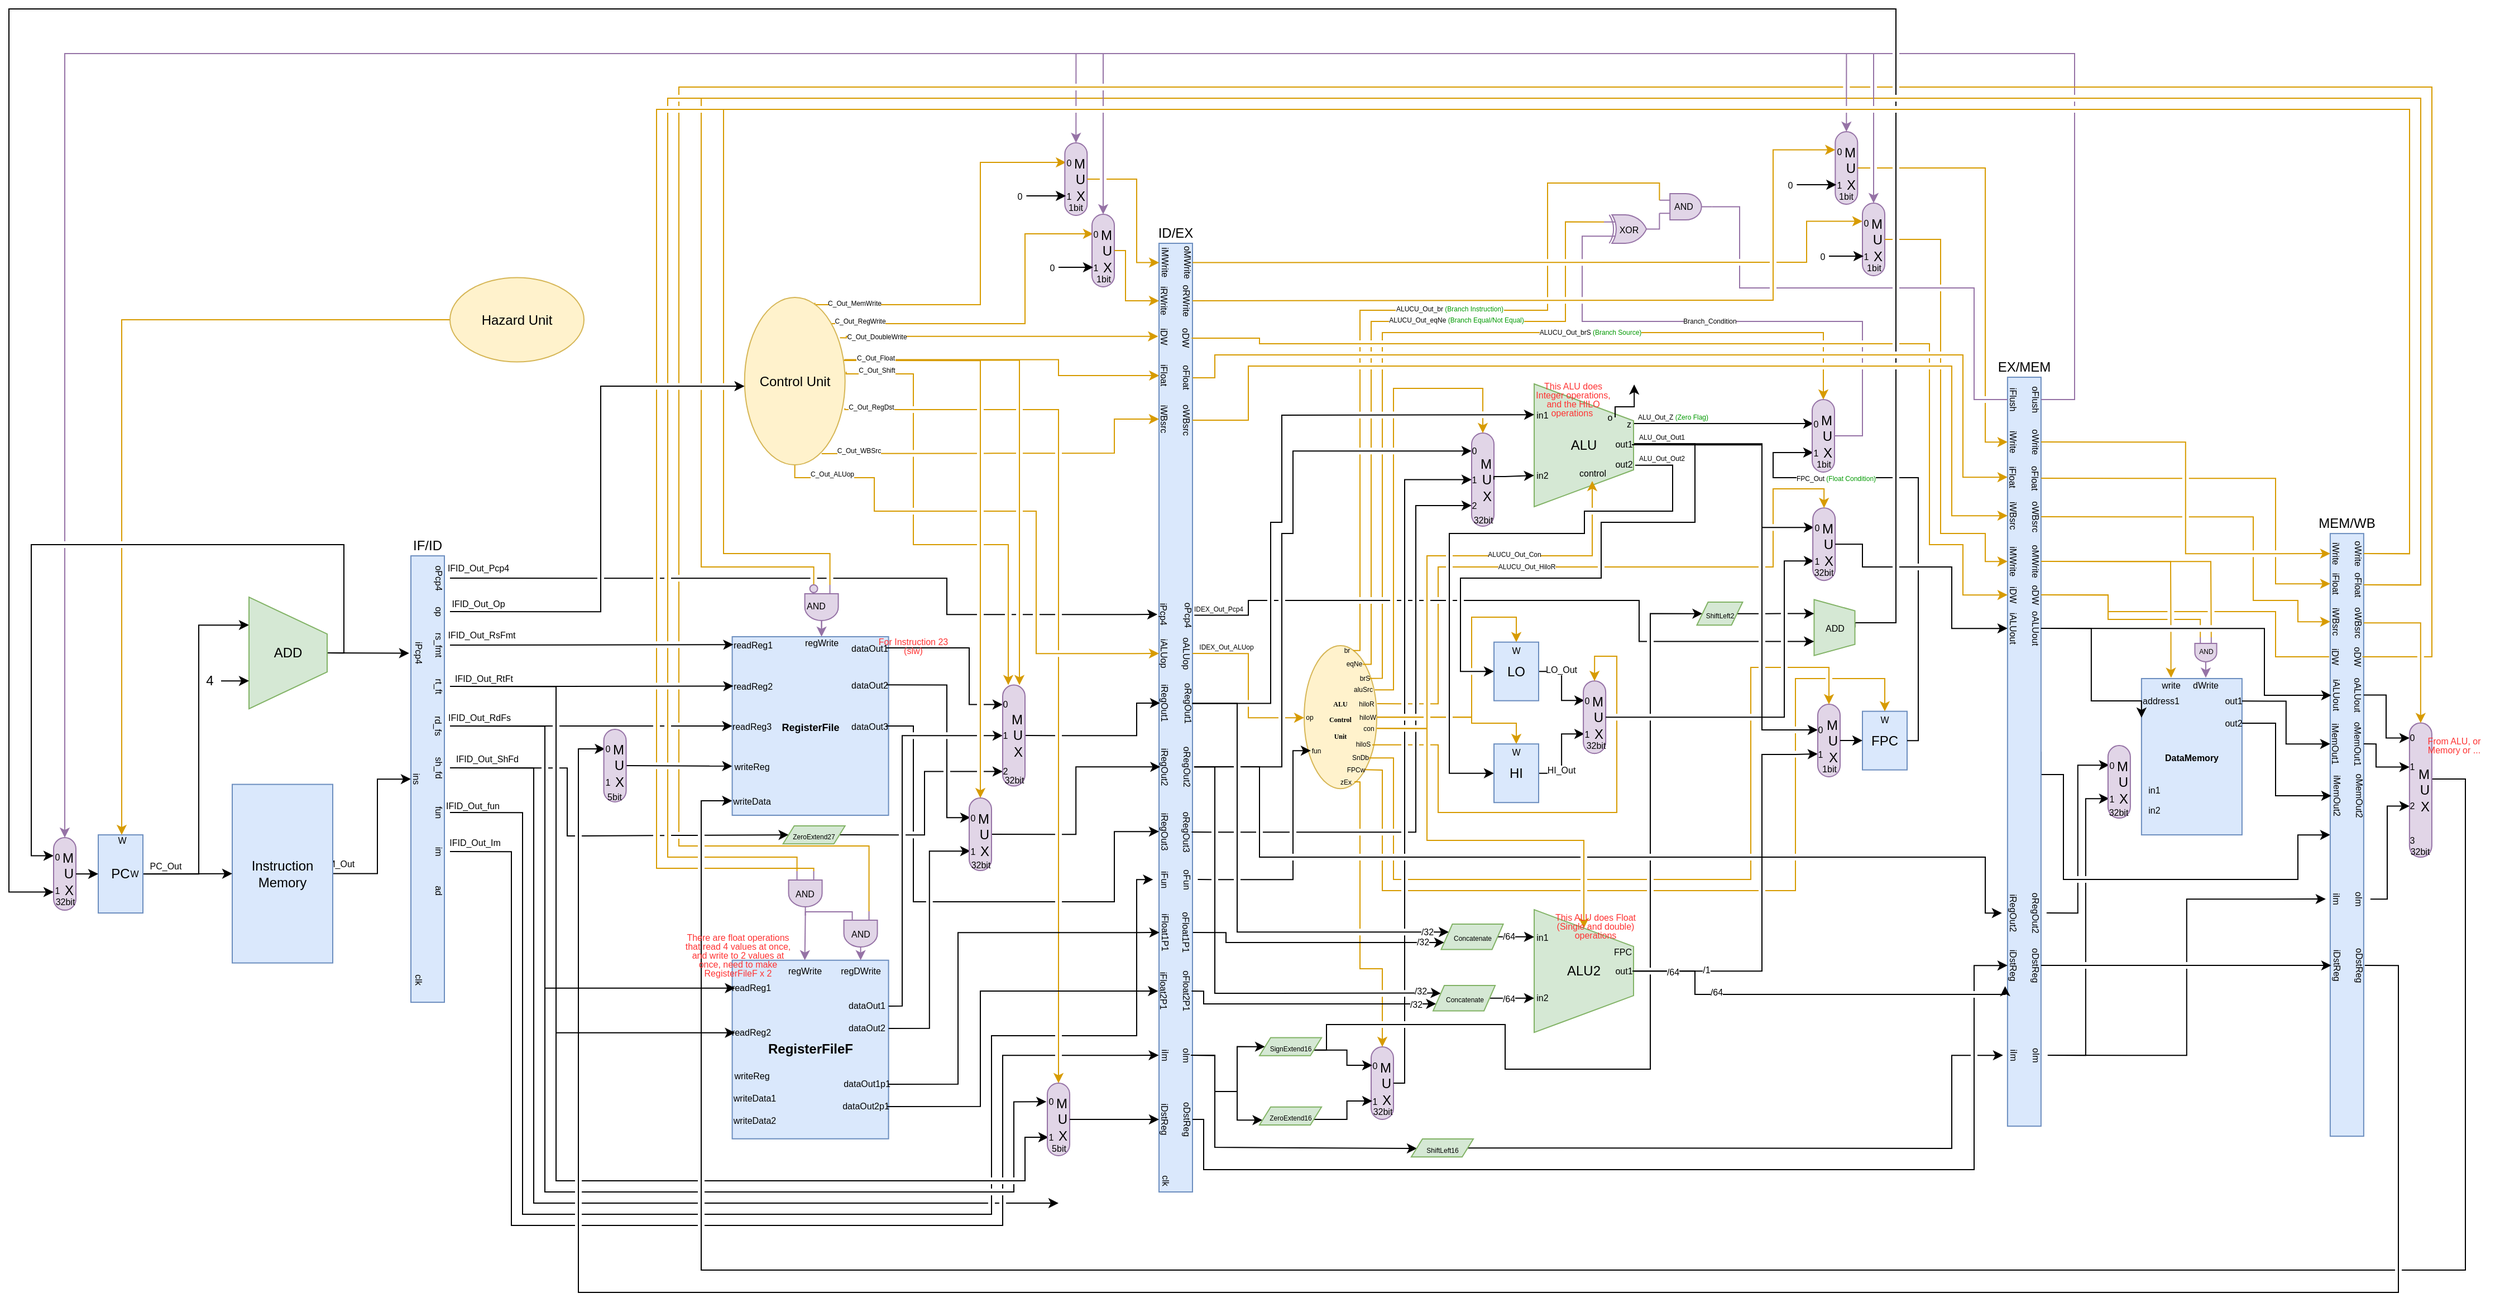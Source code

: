 <mxfile version="13.10.9" type="github">
  <diagram id="1Coj7hrqnw014M556c4Y" name="Page-1">
    <mxGraphModel dx="981" dy="548" grid="1" gridSize="10" guides="1" tooltips="1" connect="1" arrows="1" fold="1" page="1" pageScale="1" pageWidth="2336" pageHeight="1654" math="0" shadow="0">
      <root>
        <mxCell id="0" />
        <mxCell id="1" parent="0" />
        <mxCell id="5RM0T2oSO32OldVnWgfG-69" style="edgeStyle=orthogonalEdgeStyle;rounded=0;orthogonalLoop=1;jettySize=auto;html=1;exitX=0.994;exitY=0.372;exitDx=0;exitDy=0;fillColor=#ffe6cc;strokeColor=#d79b00;entryX=0.5;entryY=1;entryDx=0;entryDy=0;exitPerimeter=0;jumpStyle=gap;" parent="1" source="-xb7NcOD5L0uCaqKyZje-18" target="5RM0T2oSO32OldVnWgfG-70" edge="1">
          <mxGeometry relative="1" as="geometry">
            <Array as="points">
              <mxPoint x="1010" y="434" />
              <mxPoint x="1010" y="449" />
            </Array>
          </mxGeometry>
        </mxCell>
        <mxCell id="r-bnwNqpop4WOyYugfee-33" style="edgeStyle=orthogonalEdgeStyle;rounded=0;orthogonalLoop=1;jettySize=auto;html=1;exitX=0.981;exitY=0.375;exitDx=0;exitDy=0;fillColor=#ffe6cc;strokeColor=#d79b00;shadow=0;sketch=0;strokeWidth=1;exitPerimeter=0;jumpStyle=gap;entryX=0.75;entryY=0;entryDx=0;entryDy=0;" parent="1" source="-xb7NcOD5L0uCaqKyZje-18" target="oF9lLIQW0FTvhI-cDVjQ-342" edge="1">
          <mxGeometry relative="1" as="geometry">
            <mxPoint x="1239.94" y="690.06" as="targetPoint" />
            <Array as="points">
              <mxPoint x="975" y="435" />
            </Array>
          </mxGeometry>
        </mxCell>
        <mxCell id="4T2x1RcWfCmDVVqC3xxk-39" style="edgeStyle=orthogonalEdgeStyle;rounded=0;jumpStyle=gap;orthogonalLoop=1;jettySize=auto;html=1;exitX=1;exitY=0.5;exitDx=0;exitDy=0;endArrow=classic;endFill=1;entryX=0;entryY=0.5;entryDx=0;entryDy=0;" parent="1" source="XclTsEHDIJcnU-lID_Dk-3" target="C_3M4FhydjqeN3iwRcGy-88" edge="1">
          <mxGeometry relative="1" as="geometry">
            <mxPoint x="1622" y="490" as="targetPoint" />
          </mxGeometry>
        </mxCell>
        <mxCell id="4T2x1RcWfCmDVVqC3xxk-58" value="&lt;font style=&quot;font-size: 6px&quot;&gt;ALU_Out_Z &lt;font color=&quot;#009900&quot;&gt;(Zero Flag)&lt;/font&gt;&lt;/font&gt;" style="edgeLabel;html=1;align=center;verticalAlign=middle;resizable=0;points=[];fontSize=8;" parent="4T2x1RcWfCmDVVqC3xxk-39" vertex="1" connectable="0">
          <mxGeometry x="-0.774" relative="1" as="geometry">
            <mxPoint x="16.49" y="-7.0" as="offset" />
          </mxGeometry>
        </mxCell>
        <mxCell id="oF9lLIQW0FTvhI-cDVjQ-12" style="edgeStyle=orthogonalEdgeStyle;rounded=0;orthogonalLoop=1;jettySize=auto;html=1;exitX=0.5;exitY=0;exitDx=0;exitDy=0;entryX=0;entryY=0.5;entryDx=0;entryDy=0;jumpStyle=gap;" parent="1" source="oF9lLIQW0FTvhI-cDVjQ-10" target="us9dEkHbTWS69yQj29po-16" edge="1">
          <mxGeometry relative="1" as="geometry">
            <Array as="points">
              <mxPoint x="2210" y="977" />
              <mxPoint x="2210" y="1270" />
              <mxPoint x="580" y="1270" />
              <mxPoint x="580" y="783" />
            </Array>
            <mxPoint x="809.94" y="820.06" as="targetPoint" />
          </mxGeometry>
        </mxCell>
        <mxCell id="us9dEkHbTWS69yQj29po-3" style="edgeStyle=orthogonalEdgeStyle;rounded=0;orthogonalLoop=1;jettySize=auto;html=1;exitX=1;exitY=0.5;exitDx=0;exitDy=0;entryX=0;entryY=0.5;entryDx=0;entryDy=0;jumpStyle=gap;" parent="1" source="-xb7NcOD5L0uCaqKyZje-2" target="-xb7NcOD5L0uCaqKyZje-5" edge="1">
          <mxGeometry relative="1" as="geometry">
            <Array as="points">
              <mxPoint x="400" y="895" />
              <mxPoint x="400" y="810" />
            </Array>
          </mxGeometry>
        </mxCell>
        <mxCell id="UdQSSBWhUWn_-t4LUhzr-10" value="&lt;font style=&quot;font-size: 8px&quot;&gt;IM_Out&lt;/font&gt;" style="edgeLabel;html=1;align=center;verticalAlign=middle;resizable=0;points=[];" parent="us9dEkHbTWS69yQj29po-3" vertex="1" connectable="0">
          <mxGeometry x="-0.806" y="1" relative="1" as="geometry">
            <mxPoint x="-9.05" y="-8.75" as="offset" />
          </mxGeometry>
        </mxCell>
        <mxCell id="-xb7NcOD5L0uCaqKyZje-2" value="Instruction Memory" style="rounded=0;whiteSpace=wrap;html=1;fillColor=#dae8fc;strokeColor=#6c8ebf;fontStyle=0" parent="1" vertex="1">
          <mxGeometry x="270.0" y="814.81" width="90" height="160" as="geometry" />
        </mxCell>
        <mxCell id="-xb7NcOD5L0uCaqKyZje-4" value="&lt;font style=&quot;font-size: 8px&quot;&gt;&lt;b&gt;DataMemory&lt;/b&gt;&lt;/font&gt;" style="rounded=0;whiteSpace=wrap;html=1;fillColor=#dae8fc;strokeColor=#6c8ebf;fontStyle=0" parent="1" vertex="1">
          <mxGeometry x="1979.94" y="720" width="90" height="140.06" as="geometry" />
        </mxCell>
        <mxCell id="-xb7NcOD5L0uCaqKyZje-6" style="edgeStyle=orthogonalEdgeStyle;rounded=0;orthogonalLoop=1;jettySize=auto;html=1;entryX=0.25;entryY=1;entryDx=0;entryDy=0;elbow=vertical;jumpStyle=gap;" parent="1" source="-xb7NcOD5L0uCaqKyZje-10" target="-xb7NcOD5L0uCaqKyZje-22" edge="1">
          <mxGeometry relative="1" as="geometry">
            <Array as="points">
              <mxPoint x="240" y="895" />
              <mxPoint x="240" y="672" />
            </Array>
          </mxGeometry>
        </mxCell>
        <mxCell id="-xb7NcOD5L0uCaqKyZje-8" style="edgeStyle=orthogonalEdgeStyle;rounded=0;orthogonalLoop=1;jettySize=auto;html=1;exitX=1;exitY=0.5;exitDx=0;exitDy=0;entryX=0;entryY=0.5;entryDx=0;entryDy=0;jumpStyle=gap;" parent="1" source="-xb7NcOD5L0uCaqKyZje-10" target="-xb7NcOD5L0uCaqKyZje-2" edge="1">
          <mxGeometry relative="1" as="geometry" />
        </mxCell>
        <mxCell id="UdQSSBWhUWn_-t4LUhzr-9" value="&lt;font style=&quot;font-size: 8px&quot;&gt;PC_Out&lt;/font&gt;" style="edgeLabel;html=1;align=center;verticalAlign=middle;resizable=0;points=[];" parent="-xb7NcOD5L0uCaqKyZje-8" vertex="1" connectable="0">
          <mxGeometry x="-0.36" y="-2" relative="1" as="geometry">
            <mxPoint x="-5.6" y="-10.04" as="offset" />
          </mxGeometry>
        </mxCell>
        <mxCell id="-xb7NcOD5L0uCaqKyZje-10" value="PC" style="rounded=0;whiteSpace=wrap;html=1;fillColor=#dae8fc;strokeColor=#6c8ebf;fontStyle=0" parent="1" vertex="1">
          <mxGeometry x="150.0" y="860.06" width="40" height="70" as="geometry" />
        </mxCell>
        <mxCell id="-xb7NcOD5L0uCaqKyZje-14" value="ID/EX" style="rounded=0;whiteSpace=wrap;html=1;fillColor=#dae8fc;strokeColor=#6c8ebf;labelPosition=center;verticalLabelPosition=top;align=center;verticalAlign=bottom;" parent="1" vertex="1">
          <mxGeometry x="1100" y="330" width="30" height="850" as="geometry" />
        </mxCell>
        <mxCell id="5RM0T2oSO32OldVnWgfG-57" style="edgeStyle=orthogonalEdgeStyle;rounded=0;orthogonalLoop=1;jettySize=auto;html=1;exitX=1;exitY=0.5;exitDx=0;exitDy=0;entryX=0;entryY=0.5;entryDx=0;entryDy=0;jumpStyle=gap;" parent="1" source="-xb7NcOD5L0uCaqKyZje-15" target="-xb7NcOD5L0uCaqKyZje-16" edge="1">
          <mxGeometry relative="1" as="geometry">
            <Array as="points">
              <mxPoint x="1910" y="806" />
              <mxPoint x="1910" y="900" />
              <mxPoint x="2120" y="900" />
              <mxPoint x="2120" y="860" />
            </Array>
          </mxGeometry>
        </mxCell>
        <mxCell id="5RM0T2oSO32OldVnWgfG-59" style="edgeStyle=orthogonalEdgeStyle;rounded=0;orthogonalLoop=1;jettySize=auto;html=1;entryX=0;entryY=0.5;entryDx=0;entryDy=0;exitX=0.5;exitY=0;exitDx=0;exitDy=0;jumpStyle=gap;" parent="1" source="oF9lLIQW0FTvhI-cDVjQ-22" target="oF9lLIQW0FTvhI-cDVjQ-40" edge="1">
          <mxGeometry relative="1" as="geometry">
            <mxPoint x="2139.94" y="989.06" as="targetPoint" />
            <mxPoint x="1909.94" y="950.06" as="sourcePoint" />
          </mxGeometry>
        </mxCell>
        <mxCell id="-xb7NcOD5L0uCaqKyZje-15" value="EX/MEM" style="rounded=0;whiteSpace=wrap;html=1;fillColor=#dae8fc;strokeColor=#6c8ebf;labelPosition=center;verticalLabelPosition=top;align=center;verticalAlign=bottom;" parent="1" vertex="1">
          <mxGeometry x="1859.94" y="450" width="30" height="671.06" as="geometry" />
        </mxCell>
        <mxCell id="r-bnwNqpop4WOyYugfee-21" style="edgeStyle=orthogonalEdgeStyle;rounded=0;orthogonalLoop=1;jettySize=auto;html=1;entryX=0;entryY=0.5;entryDx=0;entryDy=0;jumpStyle=gap;exitX=1;exitY=0.5;exitDx=0;exitDy=0;" parent="1" source="5RM0T2oSO32OldVnWgfG-96" target="r-bnwNqpop4WOyYugfee-8" edge="1">
          <mxGeometry relative="1" as="geometry">
            <Array as="points">
              <mxPoint x="2240" y="810" />
              <mxPoint x="2270" y="810" />
              <mxPoint x="2270" y="1250" />
              <mxPoint x="690" y="1250" />
              <mxPoint x="690" y="830" />
            </Array>
            <mxPoint x="2039.94" y="810.06" as="sourcePoint" />
            <mxPoint x="919.94" y="854.06" as="targetPoint" />
          </mxGeometry>
        </mxCell>
        <mxCell id="-xb7NcOD5L0uCaqKyZje-16" value="MEM/WB" style="rounded=0;whiteSpace=wrap;html=1;fillColor=#dae8fc;strokeColor=#6c8ebf;labelPosition=center;verticalLabelPosition=top;align=center;verticalAlign=bottom;" parent="1" vertex="1">
          <mxGeometry x="2148.94" y="590.06" width="30" height="540" as="geometry" />
        </mxCell>
        <mxCell id="5RM0T2oSO32OldVnWgfG-43" style="edgeStyle=orthogonalEdgeStyle;rounded=0;orthogonalLoop=1;jettySize=auto;html=1;exitX=1;exitY=0.5;exitDx=0;exitDy=0;jumpStyle=gap;entryX=0;entryY=0.5;entryDx=0;entryDy=0;" parent="1" source="XclTsEHDIJcnU-lID_Dk-1" target="42KaRlJc636LJv88AQSP-4" edge="1">
          <mxGeometry relative="1" as="geometry">
            <mxPoint x="1655.57" y="572.52" as="targetPoint" />
            <Array as="points">
              <mxPoint x="1640" y="510" />
              <mxPoint x="1640" y="585" />
            </Array>
          </mxGeometry>
        </mxCell>
        <mxCell id="1An8-dVxAj5wuO4FVtgB-13" style="edgeStyle=orthogonalEdgeStyle;rounded=0;sketch=0;orthogonalLoop=1;jettySize=auto;html=1;entryX=0;entryY=0.5;entryDx=0;entryDy=0;shadow=0;strokeWidth=1;fontColor=#FF3333;exitX=0.662;exitY=-0.016;exitDx=0;exitDy=0;exitPerimeter=0;jumpStyle=gap;" parent="1" source="-xb7NcOD5L0uCaqKyZje-17" target="5RM0T2oSO32OldVnWgfG-24" edge="1">
          <mxGeometry relative="1" as="geometry">
            <Array as="points">
              <mxPoint x="1560" y="529" />
              <mxPoint x="1560" y="570" />
              <mxPoint x="1481" y="570" />
              <mxPoint x="1481" y="590" />
              <mxPoint x="1360" y="590" />
              <mxPoint x="1360" y="805" />
            </Array>
          </mxGeometry>
        </mxCell>
        <mxCell id="C_3M4FhydjqeN3iwRcGy-67" value="&lt;span style=&quot;font-size: 6px&quot;&gt;ALU_Out_Out2&lt;/span&gt;" style="edgeLabel;html=1;align=center;verticalAlign=middle;resizable=0;points=[];fontSize=8;" vertex="1" connectable="0" parent="1An8-dVxAj5wuO4FVtgB-13">
          <mxGeometry x="-0.938" y="1" relative="1" as="geometry">
            <mxPoint x="6.19" y="-6.27" as="offset" />
          </mxGeometry>
        </mxCell>
        <mxCell id="1An8-dVxAj5wuO4FVtgB-14" style="edgeStyle=orthogonalEdgeStyle;rounded=0;sketch=0;orthogonalLoop=1;jettySize=auto;html=1;exitX=1;exitY=0.5;exitDx=0;exitDy=0;entryX=0;entryY=0.5;entryDx=0;entryDy=0;shadow=0;strokeWidth=1;fontColor=#FF3333;jumpStyle=gap;" parent="1" source="XclTsEHDIJcnU-lID_Dk-1" target="5RM0T2oSO32OldVnWgfG-23" edge="1">
          <mxGeometry relative="1" as="geometry">
            <Array as="points">
              <mxPoint x="1580" y="510" />
              <mxPoint x="1580" y="580" />
              <mxPoint x="1496" y="580" />
              <mxPoint x="1496" y="630" />
              <mxPoint x="1370" y="630" />
              <mxPoint x="1370" y="714" />
            </Array>
          </mxGeometry>
        </mxCell>
        <object label="ALU" id="-xb7NcOD5L0uCaqKyZje-17">
          <mxCell style="shape=trapezoid;perimeter=trapezoidPerimeter;whiteSpace=wrap;html=1;fixedSize=1;fillColor=#d5e8d4;rotation=90;strokeColor=#82b366;size=33;sketch=0;rounded=0;shadow=0;horizontal=0;" parent="1" vertex="1">
            <mxGeometry x="1425.51" y="466.53" width="110" height="89" as="geometry" />
          </mxCell>
        </object>
        <mxCell id="tau92xl9j5htaRel-WVo-12" style="edgeStyle=orthogonalEdgeStyle;rounded=0;orthogonalLoop=1;jettySize=auto;html=1;exitX=0.989;exitY=0.377;exitDx=0;exitDy=0;entryX=0.5;entryY=0;entryDx=0;entryDy=0;fillColor=#ffe6cc;strokeColor=#d79b00;exitPerimeter=0;jumpStyle=gap;" parent="1" source="-xb7NcOD5L0uCaqKyZje-18" target="5RM0T2oSO32OldVnWgfG-9" edge="1">
          <mxGeometry relative="1" as="geometry">
            <Array as="points">
              <mxPoint x="940" y="435" />
            </Array>
          </mxGeometry>
        </mxCell>
        <mxCell id="tau92xl9j5htaRel-WVo-16" value="C_Out_Float" style="edgeLabel;html=1;align=center;verticalAlign=middle;resizable=0;points=[];fontSize=6;" parent="tau92xl9j5htaRel-WVo-12" vertex="1" connectable="0">
          <mxGeometry x="-0.905" y="-5" relative="1" as="geometry">
            <mxPoint x="3.17" y="-7.35" as="offset" />
          </mxGeometry>
        </mxCell>
        <mxCell id="5RM0T2oSO32OldVnWgfG-65" style="edgeStyle=orthogonalEdgeStyle;rounded=0;orthogonalLoop=1;jettySize=auto;html=1;exitX=1;exitY=0;exitDx=0;exitDy=0;fillColor=#ffe6cc;strokeColor=#d79b00;entryX=0;entryY=0.5;entryDx=0;entryDy=0;jumpStyle=gap;" parent="1" source="-xb7NcOD5L0uCaqKyZje-18" target="C_3M4FhydjqeN3iwRcGy-112" edge="1">
          <mxGeometry relative="1" as="geometry">
            <mxPoint x="1249.94" y="560.06" as="targetPoint" />
            <Array as="points">
              <mxPoint x="806" y="402" />
              <mxPoint x="980" y="402" />
              <mxPoint x="980" y="321" />
            </Array>
          </mxGeometry>
        </mxCell>
        <mxCell id="HFXThNrhsvQjSWR5PHZp-51" value="&lt;font style=&quot;font-size: 6px;&quot;&gt;C_Out_RegWrite&lt;/font&gt;" style="edgeLabel;html=1;align=center;verticalAlign=middle;resizable=0;points=[];fontSize=6;" parent="5RM0T2oSO32OldVnWgfG-65" vertex="1" connectable="0">
          <mxGeometry x="-0.659" relative="1" as="geometry">
            <mxPoint x="-26.88" y="-2.5" as="offset" />
          </mxGeometry>
        </mxCell>
        <mxCell id="5RM0T2oSO32OldVnWgfG-88" style="edgeStyle=orthogonalEdgeStyle;rounded=0;orthogonalLoop=1;jettySize=auto;html=1;exitX=0.5;exitY=1;exitDx=0;exitDy=0;fillColor=#ffe6cc;strokeColor=#d79b00;entryX=0.5;entryY=1;entryDx=0;entryDy=0;jumpStyle=gap;" parent="1" source="-xb7NcOD5L0uCaqKyZje-18" target="5RM0T2oSO32OldVnWgfG-89" edge="1">
          <mxGeometry relative="1" as="geometry">
            <mxPoint x="1259.94" y="1120.06" as="targetPoint" />
            <Array as="points">
              <mxPoint x="774" y="540" />
              <mxPoint x="845" y="540" />
              <mxPoint x="845" y="570" />
              <mxPoint x="990" y="570" />
              <mxPoint x="990" y="698" />
            </Array>
          </mxGeometry>
        </mxCell>
        <mxCell id="5RM0T2oSO32OldVnWgfG-120" style="edgeStyle=orthogonalEdgeStyle;rounded=0;orthogonalLoop=1;jettySize=auto;html=1;exitX=0.998;exitY=0.662;exitDx=0;exitDy=0;entryX=0.5;entryY=0;entryDx=0;entryDy=0;endArrow=classic;endFill=1;strokeWidth=1;exitPerimeter=0;fillColor=#ffe6cc;strokeColor=#d79b00;jumpStyle=gap;" parent="1" source="-xb7NcOD5L0uCaqKyZje-18" target="UdQSSBWhUWn_-t4LUhzr-24" edge="1">
          <mxGeometry relative="1" as="geometry">
            <Array as="points">
              <mxPoint x="819" y="479" />
              <mxPoint x="1010" y="479" />
            </Array>
          </mxGeometry>
        </mxCell>
        <mxCell id="C_3M4FhydjqeN3iwRcGy-14" value="C_Out_RegDst" style="edgeLabel;html=1;align=center;verticalAlign=middle;resizable=0;points=[];fontSize=6;" vertex="1" connectable="0" parent="5RM0T2oSO32OldVnWgfG-120">
          <mxGeometry x="-0.793" y="1" relative="1" as="geometry">
            <mxPoint x="-58.28" y="-1.53" as="offset" />
          </mxGeometry>
        </mxCell>
        <mxCell id="5RM0T2oSO32OldVnWgfG-184" style="edgeStyle=orthogonalEdgeStyle;rounded=0;orthogonalLoop=1;jettySize=auto;html=1;exitX=0.767;exitY=0.933;exitDx=0;exitDy=0;entryX=0.5;entryY=1;entryDx=0;entryDy=0;endArrow=classic;endFill=1;strokeWidth=1;exitPerimeter=0;fillColor=#ffe6cc;strokeColor=#d79b00;jumpStyle=gap;" parent="1" source="-xb7NcOD5L0uCaqKyZje-18" target="5RM0T2oSO32OldVnWgfG-182" edge="1">
          <mxGeometry relative="1" as="geometry">
            <Array as="points">
              <mxPoint x="869" y="519" />
              <mxPoint x="1060" y="518" />
              <mxPoint x="1060" y="488" />
            </Array>
          </mxGeometry>
        </mxCell>
        <mxCell id="1An8-dVxAj5wuO4FVtgB-3" style="edgeStyle=orthogonalEdgeStyle;rounded=0;sketch=0;orthogonalLoop=1;jettySize=auto;html=1;exitX=0.699;exitY=0.032;exitDx=0;exitDy=0;shadow=0;strokeColor=#d79b00;strokeWidth=1;fontColor=#FF3333;fillColor=#ffe6cc;exitPerimeter=0;entryX=0;entryY=0.5;entryDx=0;entryDy=0;jumpStyle=gap;" parent="1" source="-xb7NcOD5L0uCaqKyZje-18" target="C_3M4FhydjqeN3iwRcGy-107" edge="1">
          <mxGeometry relative="1" as="geometry">
            <mxPoint x="1249.94" y="580.06" as="targetPoint" />
            <Array as="points">
              <mxPoint x="792" y="385" />
              <mxPoint x="940" y="385" />
              <mxPoint x="940" y="257" />
            </Array>
          </mxGeometry>
        </mxCell>
        <mxCell id="_X6OF_NHdH2Z-4keFVc7-20" style="edgeStyle=orthogonalEdgeStyle;rounded=0;orthogonalLoop=1;jettySize=auto;html=1;entryX=0.5;entryY=1;entryDx=0;entryDy=0;fillColor=#ffe6cc;strokeColor=#d79b00;jumpStyle=gap;exitX=0.949;exitY=0.241;exitDx=0;exitDy=0;exitPerimeter=0;" parent="1" source="-xb7NcOD5L0uCaqKyZje-18" target="_X6OF_NHdH2Z-4keFVc7-18" edge="1">
          <mxGeometry relative="1" as="geometry">
            <mxPoint x="820" y="430" as="sourcePoint" />
            <Array as="points">
              <mxPoint x="820" y="415" />
            </Array>
          </mxGeometry>
        </mxCell>
        <mxCell id="_X6OF_NHdH2Z-4keFVc7-21" value="C_Out_DoubleWrite" style="edgeLabel;html=1;align=center;verticalAlign=middle;resizable=0;points=[];fontSize=6;" parent="_X6OF_NHdH2Z-4keFVc7-20" vertex="1" connectable="0">
          <mxGeometry x="-0.739" y="1" relative="1" as="geometry">
            <mxPoint x="-3.8" y="1.27" as="offset" />
          </mxGeometry>
        </mxCell>
        <mxCell id="-xb7NcOD5L0uCaqKyZje-18" value="Control Unit" style="ellipse;whiteSpace=wrap;html=1;rounded=0;shadow=0;sketch=0;fillColor=#fff2cc;strokeColor=#d6b656;" parent="1" vertex="1">
          <mxGeometry x="728.84" y="378.5" width="90" height="150" as="geometry" />
        </mxCell>
        <mxCell id="r-bnwNqpop4WOyYugfee-3" style="edgeStyle=orthogonalEdgeStyle;rounded=0;orthogonalLoop=1;jettySize=auto;html=1;exitX=1;exitY=0.5;exitDx=0;exitDy=0;fillColor=#ffe6cc;strokeColor=#d79b00;jumpStyle=gap;" parent="1" source="oF9lLIQW0FTvhI-cDVjQ-46" target="XclTsEHDIJcnU-lID_Dk-5" edge="1">
          <mxGeometry relative="1" as="geometry">
            <Array as="points">
              <mxPoint x="1340" y="765" />
              <mxPoint x="1340" y="610" />
              <mxPoint x="1488" y="610" />
            </Array>
          </mxGeometry>
        </mxCell>
        <mxCell id="C_3M4FhydjqeN3iwRcGy-70" value="&lt;font style=&quot;font-size: 6px&quot;&gt;ALUCU_Out_Con&lt;/font&gt;" style="edgeLabel;html=1;align=center;verticalAlign=middle;resizable=0;points=[];fontSize=8;" vertex="1" connectable="0" parent="r-bnwNqpop4WOyYugfee-3">
          <mxGeometry x="0.275" relative="1" as="geometry">
            <mxPoint x="14.05" y="-1.94" as="offset" />
          </mxGeometry>
        </mxCell>
        <mxCell id="5RM0T2oSO32OldVnWgfG-35" style="edgeStyle=orthogonalEdgeStyle;rounded=0;orthogonalLoop=1;jettySize=auto;html=1;exitX=1;exitY=0.5;exitDx=0;exitDy=0;fillColor=#ffe6cc;strokeColor=#d79b00;entryX=0;entryY=0.5;entryDx=0;entryDy=0;jumpStyle=gap;" parent="1" source="oF9lLIQW0FTvhI-cDVjQ-46" target="5RM0T2oSO32OldVnWgfG-34" edge="1">
          <mxGeometry relative="1" as="geometry">
            <Array as="points">
              <mxPoint x="1340" y="765" />
              <mxPoint x="1340" y="865" />
              <mxPoint x="1481" y="865" />
            </Array>
          </mxGeometry>
        </mxCell>
        <mxCell id="HFXThNrhsvQjSWR5PHZp-52" style="edgeStyle=orthogonalEdgeStyle;rounded=0;jumpStyle=gap;orthogonalLoop=1;jettySize=auto;html=1;exitX=1;exitY=0.5;exitDx=0;exitDy=0;entryX=0.5;entryY=0;entryDx=0;entryDy=0;endArrow=classic;endFill=1;fillColor=#ffe6cc;strokeColor=#d79b00;" parent="1" source="HFXThNrhsvQjSWR5PHZp-55" target="5RM0T2oSO32OldVnWgfG-44" edge="1">
          <mxGeometry relative="1" as="geometry">
            <Array as="points">
              <mxPoint x="1380" y="755" />
              <mxPoint x="1380" y="665" />
              <mxPoint x="1420" y="665" />
            </Array>
          </mxGeometry>
        </mxCell>
        <mxCell id="HFXThNrhsvQjSWR5PHZp-54" style="edgeStyle=orthogonalEdgeStyle;rounded=0;jumpStyle=gap;orthogonalLoop=1;jettySize=auto;html=1;exitX=1;exitY=0.5;exitDx=0;exitDy=0;entryX=0.5;entryY=0;entryDx=0;entryDy=0;endArrow=classic;endFill=1;fillColor=#ffe6cc;strokeColor=#d79b00;" parent="1" source="HFXThNrhsvQjSWR5PHZp-55" target="5RM0T2oSO32OldVnWgfG-45" edge="1">
          <mxGeometry relative="1" as="geometry">
            <Array as="points">
              <mxPoint x="1380" y="755" />
              <mxPoint x="1380" y="760" />
              <mxPoint x="1420" y="760" />
            </Array>
          </mxGeometry>
        </mxCell>
        <mxCell id="-xb7NcOD5L0uCaqKyZje-19" value="&lt;font style=&quot;font-size: 6px&quot; face=&quot;Verdana&quot;&gt;&lt;b style=&quot;line-height: 100%&quot;&gt;ALU &lt;br&gt;Control &lt;br&gt;Unit&lt;/b&gt;&lt;/font&gt;" style="ellipse;whiteSpace=wrap;html=1;rounded=0;shadow=0;sketch=0;fillColor=#fff2cc;strokeColor=#d6b656;" parent="1" vertex="1">
          <mxGeometry x="1230.02" y="690.56" width="65" height="128.08" as="geometry" />
        </mxCell>
        <mxCell id="-xb7NcOD5L0uCaqKyZje-20" style="edgeStyle=orthogonalEdgeStyle;rounded=0;orthogonalLoop=1;jettySize=auto;html=1;exitX=0.5;exitY=0;exitDx=0;exitDy=0;entryX=-0.052;entryY=0.218;entryDx=0;entryDy=0;entryPerimeter=0;jumpStyle=gap;" parent="1" source="-xb7NcOD5L0uCaqKyZje-22" target="-xb7NcOD5L0uCaqKyZje-5" edge="1">
          <mxGeometry relative="1" as="geometry" />
        </mxCell>
        <mxCell id="us9dEkHbTWS69yQj29po-24" style="edgeStyle=orthogonalEdgeStyle;rounded=0;jumpStyle=gap;orthogonalLoop=1;jettySize=auto;html=1;exitX=0.5;exitY=0;exitDx=0;exitDy=0;entryX=0;entryY=0.25;entryDx=0;entryDy=0;startArrow=none;startFill=0;fontSize=8;" parent="1" source="-xb7NcOD5L0uCaqKyZje-22" target="us9dEkHbTWS69yQj29po-21" edge="1">
          <mxGeometry relative="1" as="geometry">
            <Array as="points">
              <mxPoint x="370" y="697" />
              <mxPoint x="370" y="600" />
              <mxPoint x="90" y="600" />
              <mxPoint x="90" y="879" />
            </Array>
          </mxGeometry>
        </mxCell>
        <object label="ADD" id="-xb7NcOD5L0uCaqKyZje-22">
          <mxCell style="shape=trapezoid;perimeter=trapezoidPerimeter;whiteSpace=wrap;html=1;fixedSize=1;fillColor=#d5e8d4;rotation=90;strokeColor=#82b366;size=33;sketch=0;rounded=0;shadow=0;horizontal=0;" parent="1" vertex="1">
            <mxGeometry x="270.0" y="662.06" width="100" height="70" as="geometry" />
          </mxCell>
        </object>
        <mxCell id="-xb7NcOD5L0uCaqKyZje-23" style="edgeStyle=orthogonalEdgeStyle;rounded=0;orthogonalLoop=1;jettySize=auto;html=1;entryX=0.75;entryY=1;entryDx=0;entryDy=0;jumpStyle=gap;" parent="1" source="-xb7NcOD5L0uCaqKyZje-24" target="-xb7NcOD5L0uCaqKyZje-22" edge="1">
          <mxGeometry relative="1" as="geometry" />
        </mxCell>
        <mxCell id="-xb7NcOD5L0uCaqKyZje-24" value="4" style="text;html=1;strokeColor=none;fillColor=none;align=center;verticalAlign=middle;whiteSpace=wrap;rounded=0;shadow=0;sketch=0;" parent="1" vertex="1">
          <mxGeometry x="240.0" y="712.06" width="20" height="20" as="geometry" />
        </mxCell>
        <mxCell id="us9dEkHbTWS69yQj29po-15" style="edgeStyle=orthogonalEdgeStyle;rounded=0;orthogonalLoop=1;jettySize=auto;html=1;exitX=1;exitY=0.5;exitDx=0;exitDy=0;entryX=0;entryY=0.5;entryDx=0;entryDy=0;jumpStyle=gap;" parent="1" source="us9dEkHbTWS69yQj29po-8" target="TF0Btvxv8Lc0LlPEWRUl-7" edge="1">
          <mxGeometry relative="1" as="geometry">
            <mxPoint x="688.39" y="813.5" as="targetPoint" />
            <Array as="points">
              <mxPoint x="670.78" y="798.5" />
            </Array>
          </mxGeometry>
        </mxCell>
        <mxCell id="us9dEkHbTWS69yQj29po-19" value="" style="group" parent="1" vertex="1" connectable="0">
          <mxGeometry x="602.78" y="765.5" width="20" height="65" as="geometry" />
        </mxCell>
        <mxCell id="us9dEkHbTWS69yQj29po-8" value="M&lt;br&gt;U&lt;br&gt;X" style="rounded=1;whiteSpace=wrap;html=1;arcSize=50;imageAspect=1;rotation=0;perimeterSpacing=0;fillColor=#e1d5e7;strokeColor=#9673a6;align=right;" parent="us9dEkHbTWS69yQj29po-19" vertex="1">
          <mxGeometry width="20" height="65" as="geometry" />
        </mxCell>
        <mxCell id="us9dEkHbTWS69yQj29po-16" value="&lt;p style=&quot;line-height: 100%; font-size: 8px;&quot;&gt;&lt;font style=&quot;font-size: 8px;&quot;&gt;0&lt;/font&gt;&lt;/p&gt;" style="text;html=1;strokeColor=none;fillColor=none;align=center;verticalAlign=middle;whiteSpace=wrap;rounded=0;fontSize=8;" parent="us9dEkHbTWS69yQj29po-19" vertex="1">
          <mxGeometry x="1" y="12.5" width="5" height="10" as="geometry" />
        </mxCell>
        <mxCell id="us9dEkHbTWS69yQj29po-18" value="&lt;p style=&quot;line-height: 100%; font-size: 8px;&quot;&gt;&lt;font style=&quot;font-size: 8px;&quot;&gt;1&lt;/font&gt;&lt;/p&gt;" style="text;html=1;strokeColor=none;fillColor=none;align=center;verticalAlign=middle;whiteSpace=wrap;rounded=0;fontSize=8;" parent="us9dEkHbTWS69yQj29po-19" vertex="1">
          <mxGeometry x="1" y="42.5" width="5" height="10" as="geometry" />
        </mxCell>
        <mxCell id="_X6OF_NHdH2Z-4keFVc7-16" value="&lt;p style=&quot;line-height: 100% ; font-size: 8px&quot;&gt;&lt;font style=&quot;font-size: 8px&quot;&gt;5bit&lt;/font&gt;&lt;/p&gt;" style="text;html=1;strokeColor=none;fillColor=none;align=center;verticalAlign=middle;whiteSpace=wrap;rounded=0;fontSize=8;" parent="us9dEkHbTWS69yQj29po-19" vertex="1">
          <mxGeometry x="7.5" y="55" width="5" height="10" as="geometry" />
        </mxCell>
        <mxCell id="us9dEkHbTWS69yQj29po-20" value="" style="group" parent="1" vertex="1" connectable="0">
          <mxGeometry x="110.0" y="862.56" width="20" height="65" as="geometry" />
        </mxCell>
        <mxCell id="us9dEkHbTWS69yQj29po-21" value="M&lt;br&gt;U&lt;br&gt;X" style="rounded=1;whiteSpace=wrap;html=1;arcSize=50;imageAspect=1;rotation=0;perimeterSpacing=0;fillColor=#e1d5e7;strokeColor=#9673a6;align=right;" parent="us9dEkHbTWS69yQj29po-20" vertex="1">
          <mxGeometry width="20" height="65" as="geometry" />
        </mxCell>
        <mxCell id="us9dEkHbTWS69yQj29po-22" value="&lt;p style=&quot;line-height: 100%; font-size: 8px;&quot;&gt;&lt;font style=&quot;font-size: 8px;&quot;&gt;0&lt;/font&gt;&lt;/p&gt;" style="text;html=1;strokeColor=none;fillColor=none;align=center;verticalAlign=middle;whiteSpace=wrap;rounded=0;fontSize=8;" parent="us9dEkHbTWS69yQj29po-20" vertex="1">
          <mxGeometry x="1" y="12.5" width="5" height="10" as="geometry" />
        </mxCell>
        <mxCell id="us9dEkHbTWS69yQj29po-23" value="&lt;p style=&quot;line-height: 100%; font-size: 8px;&quot;&gt;&lt;font style=&quot;font-size: 8px;&quot;&gt;1&lt;/font&gt;&lt;/p&gt;" style="text;html=1;strokeColor=none;fillColor=none;align=center;verticalAlign=middle;whiteSpace=wrap;rounded=0;fontSize=8;" parent="us9dEkHbTWS69yQj29po-20" vertex="1">
          <mxGeometry x="1" y="42.5" width="5" height="10" as="geometry" />
        </mxCell>
        <mxCell id="_X6OF_NHdH2Z-4keFVc7-17" value="&lt;p style=&quot;line-height: 100% ; font-size: 8px&quot;&gt;&lt;font style=&quot;font-size: 8px&quot;&gt;32bit&lt;/font&gt;&lt;/p&gt;" style="text;html=1;strokeColor=none;fillColor=none;align=center;verticalAlign=middle;whiteSpace=wrap;rounded=0;fontSize=8;" parent="us9dEkHbTWS69yQj29po-20" vertex="1">
          <mxGeometry x="7.5" y="52.5" width="5" height="10" as="geometry" />
        </mxCell>
        <mxCell id="us9dEkHbTWS69yQj29po-26" style="edgeStyle=orthogonalEdgeStyle;rounded=0;jumpStyle=gap;orthogonalLoop=1;jettySize=auto;html=1;exitX=1;exitY=0.5;exitDx=0;exitDy=0;entryX=0;entryY=0.5;entryDx=0;entryDy=0;startArrow=none;startFill=0;fontSize=8;" parent="1" source="us9dEkHbTWS69yQj29po-21" target="-xb7NcOD5L0uCaqKyZje-10" edge="1">
          <mxGeometry relative="1" as="geometry" />
        </mxCell>
        <mxCell id="r-bnwNqpop4WOyYugfee-34" value="" style="group;glass=0;rounded=0;" parent="1" vertex="1" connectable="0">
          <mxGeometry x="712.78" y="682.5" width="145" height="160" as="geometry" />
        </mxCell>
        <mxCell id="-xb7NcOD5L0uCaqKyZje-3" value="&lt;b&gt;&lt;font style=&quot;font-size: 9px&quot;&gt;RegisterFile&lt;/font&gt;&lt;/b&gt;" style="rounded=0;whiteSpace=wrap;html=1;fillColor=#dae8fc;strokeColor=#6c8ebf;fontStyle=0" parent="r-bnwNqpop4WOyYugfee-34" vertex="1">
          <mxGeometry x="5" width="140" height="160" as="geometry" />
        </mxCell>
        <mxCell id="TF0Btvxv8Lc0LlPEWRUl-5" value="readReg1" style="text;html=1;strokeColor=none;fillColor=none;align=center;verticalAlign=middle;whiteSpace=wrap;rounded=0;fontSize=8;" parent="r-bnwNqpop4WOyYugfee-34" vertex="1">
          <mxGeometry x="6" y="-3" width="35" height="20" as="geometry" />
        </mxCell>
        <mxCell id="TF0Btvxv8Lc0LlPEWRUl-6" value="readReg2" style="text;html=1;strokeColor=none;fillColor=none;align=center;verticalAlign=middle;whiteSpace=wrap;rounded=0;fontSize=8;" parent="r-bnwNqpop4WOyYugfee-34" vertex="1">
          <mxGeometry x="6" y="34.18" width="35" height="20" as="geometry" />
        </mxCell>
        <mxCell id="TF0Btvxv8Lc0LlPEWRUl-7" value="writeReg" style="text;html=1;strokeColor=none;fillColor=none;align=center;verticalAlign=middle;whiteSpace=wrap;rounded=0;fontSize=8;" parent="r-bnwNqpop4WOyYugfee-34" vertex="1">
          <mxGeometry x="5" y="106" width="35" height="20" as="geometry" />
        </mxCell>
        <mxCell id="r-bnwNqpop4WOyYugfee-4" value="dataOut1" style="text;html=1;strokeColor=none;fillColor=none;align=center;verticalAlign=middle;whiteSpace=wrap;rounded=0;fontSize=8;" parent="r-bnwNqpop4WOyYugfee-34" vertex="1">
          <mxGeometry x="113" width="30" height="20" as="geometry" />
        </mxCell>
        <mxCell id="r-bnwNqpop4WOyYugfee-5" value="dataOut2" style="text;html=1;strokeColor=none;fillColor=none;align=center;verticalAlign=middle;whiteSpace=wrap;rounded=0;fontSize=8;" parent="r-bnwNqpop4WOyYugfee-34" vertex="1">
          <mxGeometry x="113" y="33.18" width="30" height="20" as="geometry" />
        </mxCell>
        <mxCell id="r-bnwNqpop4WOyYugfee-7" value="regWrite" style="text;html=1;strokeColor=none;fillColor=none;align=center;verticalAlign=middle;whiteSpace=wrap;rounded=0;fontSize=8;" parent="r-bnwNqpop4WOyYugfee-34" vertex="1">
          <mxGeometry x="70" width="30" height="10" as="geometry" />
        </mxCell>
        <mxCell id="r-bnwNqpop4WOyYugfee-8" value="writeData" style="text;html=1;strokeColor=none;fillColor=none;align=center;verticalAlign=middle;whiteSpace=wrap;rounded=0;fontSize=8;" parent="r-bnwNqpop4WOyYugfee-34" vertex="1">
          <mxGeometry x="5" y="137" width="35" height="20" as="geometry" />
        </mxCell>
        <mxCell id="HFXThNrhsvQjSWR5PHZp-40" value="readReg3" style="text;html=1;strokeColor=none;fillColor=none;align=center;verticalAlign=middle;whiteSpace=wrap;rounded=0;fontSize=8;" parent="r-bnwNqpop4WOyYugfee-34" vertex="1">
          <mxGeometry x="5" y="70" width="35" height="20" as="geometry" />
        </mxCell>
        <mxCell id="HFXThNrhsvQjSWR5PHZp-41" value="dataOut3" style="text;html=1;strokeColor=none;fillColor=none;align=center;verticalAlign=middle;whiteSpace=wrap;rounded=0;fontSize=8;" parent="r-bnwNqpop4WOyYugfee-34" vertex="1">
          <mxGeometry x="113" y="70.0" width="30" height="20" as="geometry" />
        </mxCell>
        <mxCell id="tau92xl9j5htaRel-WVo-2" value="" style="group;glass=0;rounded=0;" parent="1" vertex="1" connectable="0">
          <mxGeometry x="712.78" y="953.44" width="215.06" height="178.94" as="geometry" />
        </mxCell>
        <mxCell id="tau92xl9j5htaRel-WVo-3" value="&lt;b&gt;RegisterFileF&lt;/b&gt;" style="rounded=0;whiteSpace=wrap;html=1;fillColor=#dae8fc;strokeColor=#6c8ebf;fontStyle=0" parent="tau92xl9j5htaRel-WVo-2" vertex="1">
          <mxGeometry x="5" y="18.94" width="140" height="160" as="geometry" />
        </mxCell>
        <mxCell id="tau92xl9j5htaRel-WVo-4" value="readReg1" style="text;html=1;strokeColor=none;fillColor=none;align=center;verticalAlign=middle;whiteSpace=wrap;rounded=0;fontSize=8;" parent="tau92xl9j5htaRel-WVo-2" vertex="1">
          <mxGeometry x="7.5" y="33.94" width="30" height="20" as="geometry" />
        </mxCell>
        <mxCell id="tau92xl9j5htaRel-WVo-5" value="readReg2" style="text;html=1;strokeColor=none;fillColor=none;align=center;verticalAlign=middle;whiteSpace=wrap;rounded=0;fontSize=8;" parent="tau92xl9j5htaRel-WVo-2" vertex="1">
          <mxGeometry x="7.5" y="73.94" width="30" height="20" as="geometry" />
        </mxCell>
        <mxCell id="tau92xl9j5htaRel-WVo-6" value="writeReg" style="text;html=1;strokeColor=none;fillColor=none;align=center;verticalAlign=middle;whiteSpace=wrap;rounded=0;fontSize=8;" parent="tau92xl9j5htaRel-WVo-2" vertex="1">
          <mxGeometry x="5" y="112.44" width="35" height="20" as="geometry" />
        </mxCell>
        <mxCell id="tau92xl9j5htaRel-WVo-7" value="dataOut1" style="text;html=1;strokeColor=none;fillColor=none;align=center;verticalAlign=middle;whiteSpace=wrap;rounded=0;fontSize=8;" parent="tau92xl9j5htaRel-WVo-2" vertex="1">
          <mxGeometry x="106" y="50" width="39" height="20" as="geometry" />
        </mxCell>
        <mxCell id="tau92xl9j5htaRel-WVo-8" value="dataOut2" style="text;html=1;strokeColor=none;fillColor=none;align=center;verticalAlign=middle;whiteSpace=wrap;rounded=0;fontSize=8;" parent="tau92xl9j5htaRel-WVo-2" vertex="1">
          <mxGeometry x="106" y="70" width="39" height="20" as="geometry" />
        </mxCell>
        <mxCell id="tau92xl9j5htaRel-WVo-9" value="regWrite" style="text;html=1;strokeColor=none;fillColor=none;align=center;verticalAlign=middle;whiteSpace=wrap;rounded=0;fontSize=8;" parent="tau92xl9j5htaRel-WVo-2" vertex="1">
          <mxGeometry x="55" y="18.94" width="30" height="20" as="geometry" />
        </mxCell>
        <mxCell id="tau92xl9j5htaRel-WVo-10" value="writeData1" style="text;html=1;strokeColor=none;fillColor=none;align=center;verticalAlign=middle;whiteSpace=wrap;rounded=0;fontSize=8;" parent="tau92xl9j5htaRel-WVo-2" vertex="1">
          <mxGeometry x="5" y="132.44" width="40" height="20" as="geometry" />
        </mxCell>
        <mxCell id="_X6OF_NHdH2Z-4keFVc7-48" value="regDWrite" style="text;html=1;strokeColor=none;fillColor=none;align=center;verticalAlign=middle;whiteSpace=wrap;rounded=0;fontSize=8;" parent="tau92xl9j5htaRel-WVo-2" vertex="1">
          <mxGeometry x="105.0" y="18.94" width="30" height="20" as="geometry" />
        </mxCell>
        <mxCell id="1An8-dVxAj5wuO4FVtgB-1" value="&lt;p style=&quot;line-height: 100% ; font-size: 8px&quot;&gt;There are float operations that read 4 values at once, and write to 2 values at once, need to make RegisterFileF x 2&lt;/p&gt;" style="text;html=1;align=center;verticalAlign=middle;whiteSpace=wrap;rounded=0;fontSize=8;fontColor=#FF3333;" parent="tau92xl9j5htaRel-WVo-2" vertex="1">
          <mxGeometry x="-40" y="-4.06" width="100" height="38" as="geometry" />
        </mxCell>
        <mxCell id="_X6OF_NHdH2Z-4keFVc7-53" value="writeData2" style="text;html=1;strokeColor=none;fillColor=none;align=center;verticalAlign=middle;whiteSpace=wrap;rounded=0;fontSize=8;" parent="tau92xl9j5htaRel-WVo-2" vertex="1">
          <mxGeometry x="5" y="152.44" width="40" height="20" as="geometry" />
        </mxCell>
        <mxCell id="C_3M4FhydjqeN3iwRcGy-1" value="dataOut1p1" style="text;html=1;strokeColor=none;fillColor=none;align=center;verticalAlign=middle;whiteSpace=wrap;rounded=0;fontSize=8;" vertex="1" parent="tau92xl9j5htaRel-WVo-2">
          <mxGeometry x="106" y="120" width="39" height="20" as="geometry" />
        </mxCell>
        <mxCell id="C_3M4FhydjqeN3iwRcGy-2" value="dataOut2p1" style="text;html=1;strokeColor=none;fillColor=none;align=center;verticalAlign=middle;whiteSpace=wrap;rounded=0;fontSize=8;" vertex="1" parent="tau92xl9j5htaRel-WVo-2">
          <mxGeometry x="105" y="140" width="39" height="20" as="geometry" />
        </mxCell>
        <mxCell id="tau92xl9j5htaRel-WVo-41" style="edgeStyle=orthogonalEdgeStyle;rounded=0;orthogonalLoop=1;jettySize=auto;html=1;exitX=0.5;exitY=0;exitDx=0;exitDy=0;jumpStyle=gap;entryX=0;entryY=0.5;entryDx=0;entryDy=0;" parent="1" source="tau92xl9j5htaRel-WVo-24" target="UdQSSBWhUWn_-t4LUhzr-26" edge="1">
          <mxGeometry relative="1" as="geometry">
            <mxPoint x="1010" y="1070" as="targetPoint" />
            <Array as="points">
              <mxPoint x="560" y="727" />
              <mxPoint x="560" y="1170" />
              <mxPoint x="980" y="1170" />
              <mxPoint x="980" y="1131" />
            </Array>
          </mxGeometry>
        </mxCell>
        <mxCell id="tau92xl9j5htaRel-WVo-40" style="edgeStyle=orthogonalEdgeStyle;rounded=0;orthogonalLoop=1;jettySize=auto;html=1;exitX=0.5;exitY=0;exitDx=0;exitDy=0;entryX=-0.378;entryY=0.517;entryDx=0;entryDy=0;entryPerimeter=0;jumpStyle=gap;" parent="1" source="tau92xl9j5htaRel-WVo-25" target="UdQSSBWhUWn_-t4LUhzr-25" edge="1">
          <mxGeometry relative="1" as="geometry">
            <mxPoint x="1219.94" y="961.06" as="targetPoint" />
            <Array as="points">
              <mxPoint x="550" y="763" />
              <mxPoint x="550" y="1180" />
              <mxPoint x="970" y="1180" />
              <mxPoint x="970" y="1099" />
            </Array>
          </mxGeometry>
        </mxCell>
        <mxCell id="oF9lLIQW0FTvhI-cDVjQ-13" value="IFID_Out_RdFs" style="edgeLabel;html=1;align=center;verticalAlign=middle;resizable=0;points=[];fontSize=8;" parent="tau92xl9j5htaRel-WVo-40" vertex="1" connectable="0">
          <mxGeometry x="-0.946" y="1" relative="1" as="geometry">
            <mxPoint x="-2.32" y="-7.29" as="offset" />
          </mxGeometry>
        </mxCell>
        <mxCell id="tau92xl9j5htaRel-WVo-42" value="" style="group" parent="1" vertex="1" connectable="0">
          <mxGeometry x="425.0" y="610.06" width="40" height="400" as="geometry" />
        </mxCell>
        <mxCell id="-xb7NcOD5L0uCaqKyZje-5" value="IF/ID" style="rounded=0;whiteSpace=wrap;html=1;fillColor=#dae8fc;strokeColor=#6c8ebf;labelPosition=center;verticalLabelPosition=top;align=center;verticalAlign=bottom;" parent="tau92xl9j5htaRel-WVo-42" vertex="1">
          <mxGeometry x="5" width="30" height="400" as="geometry" />
        </mxCell>
        <mxCell id="tau92xl9j5htaRel-WVo-19" value="ins" style="text;html=1;strokeColor=none;fillColor=none;align=center;verticalAlign=middle;whiteSpace=wrap;rounded=0;fontSize=8;rotation=90;" parent="tau92xl9j5htaRel-WVo-42" vertex="1">
          <mxGeometry x="-5" y="190" width="30" height="20" as="geometry" />
        </mxCell>
        <mxCell id="tau92xl9j5htaRel-WVo-20" value="iPcp4" style="text;html=1;strokeColor=none;fillColor=none;align=center;verticalAlign=middle;whiteSpace=wrap;rounded=0;fontSize=8;rotation=90;" parent="tau92xl9j5htaRel-WVo-42" vertex="1">
          <mxGeometry x="-3" y="77" width="30" height="20" as="geometry" />
        </mxCell>
        <mxCell id="tau92xl9j5htaRel-WVo-21" value="op" style="text;html=1;strokeColor=none;fillColor=none;align=center;verticalAlign=middle;whiteSpace=wrap;rounded=0;fontSize=8;rotation=90;" parent="tau92xl9j5htaRel-WVo-42" vertex="1">
          <mxGeometry x="15" y="40" width="30" height="20" as="geometry" />
        </mxCell>
        <mxCell id="tau92xl9j5htaRel-WVo-22" value="rs_fmt" style="text;html=1;strokeColor=none;fillColor=none;align=center;verticalAlign=middle;whiteSpace=wrap;rounded=0;fontSize=8;rotation=90;" parent="tau92xl9j5htaRel-WVo-42" vertex="1">
          <mxGeometry x="15" y="70" width="30" height="20" as="geometry" />
        </mxCell>
        <mxCell id="tau92xl9j5htaRel-WVo-24" value="rt_ft" style="text;html=1;strokeColor=none;fillColor=none;align=center;verticalAlign=middle;whiteSpace=wrap;rounded=0;fontSize=8;rotation=90;" parent="tau92xl9j5htaRel-WVo-42" vertex="1">
          <mxGeometry x="15" y="107" width="30" height="20" as="geometry" />
        </mxCell>
        <mxCell id="tau92xl9j5htaRel-WVo-25" value="rd_fs" style="text;html=1;strokeColor=none;fillColor=none;align=center;verticalAlign=middle;whiteSpace=wrap;rounded=0;fontSize=8;rotation=90;" parent="tau92xl9j5htaRel-WVo-42" vertex="1">
          <mxGeometry x="15" y="142.5" width="30" height="20" as="geometry" />
        </mxCell>
        <mxCell id="tau92xl9j5htaRel-WVo-26" value="sh_fd" style="text;html=1;strokeColor=none;fillColor=none;align=center;verticalAlign=middle;whiteSpace=wrap;rounded=0;fontSize=8;rotation=90;" parent="tau92xl9j5htaRel-WVo-42" vertex="1">
          <mxGeometry x="15" y="180" width="30" height="20" as="geometry" />
        </mxCell>
        <mxCell id="tau92xl9j5htaRel-WVo-27" value="fun" style="text;html=1;strokeColor=none;fillColor=none;align=center;verticalAlign=middle;whiteSpace=wrap;rounded=0;fontSize=8;rotation=90;" parent="tau92xl9j5htaRel-WVo-42" vertex="1">
          <mxGeometry x="15" y="220" width="30" height="20" as="geometry" />
        </mxCell>
        <mxCell id="tau92xl9j5htaRel-WVo-28" value="im" style="text;html=1;strokeColor=none;fillColor=none;align=center;verticalAlign=middle;whiteSpace=wrap;rounded=0;fontSize=8;rotation=90;" parent="tau92xl9j5htaRel-WVo-42" vertex="1">
          <mxGeometry x="15" y="255" width="30" height="20" as="geometry" />
        </mxCell>
        <mxCell id="tau92xl9j5htaRel-WVo-29" value="ad" style="text;html=1;strokeColor=none;fillColor=none;align=center;verticalAlign=middle;whiteSpace=wrap;rounded=0;fontSize=8;rotation=90;" parent="tau92xl9j5htaRel-WVo-42" vertex="1">
          <mxGeometry x="15" y="290" width="30" height="20" as="geometry" />
        </mxCell>
        <mxCell id="tau92xl9j5htaRel-WVo-30" value="oPcp4" style="text;html=1;strokeColor=none;fillColor=none;align=center;verticalAlign=middle;whiteSpace=wrap;rounded=0;fontSize=8;rotation=90;" parent="tau92xl9j5htaRel-WVo-42" vertex="1">
          <mxGeometry x="15" y="10" width="30" height="20" as="geometry" />
        </mxCell>
        <mxCell id="tau92xl9j5htaRel-WVo-31" value="clk" style="text;html=1;strokeColor=none;fillColor=none;align=center;verticalAlign=middle;whiteSpace=wrap;rounded=0;fontSize=8;rotation=90;" parent="tau92xl9j5htaRel-WVo-42" vertex="1">
          <mxGeometry x="-3" y="370" width="30" height="20" as="geometry" />
        </mxCell>
        <mxCell id="tau92xl9j5htaRel-WVo-43" style="edgeStyle=orthogonalEdgeStyle;rounded=0;orthogonalLoop=1;jettySize=auto;html=1;exitX=0.5;exitY=0;exitDx=0;exitDy=0;entryX=0;entryY=0.5;entryDx=0;entryDy=0;jumpStyle=gap;" parent="1" source="tau92xl9j5htaRel-WVo-22" target="TF0Btvxv8Lc0LlPEWRUl-5" edge="1">
          <mxGeometry relative="1" as="geometry">
            <Array as="points">
              <mxPoint x="690" y="690" />
              <mxPoint x="719" y="690" />
            </Array>
          </mxGeometry>
        </mxCell>
        <mxCell id="5RM0T2oSO32OldVnWgfG-38" value="IFID_Out_RsFmt" style="edgeLabel;html=1;align=center;verticalAlign=middle;resizable=0;points=[];fontSize=8;" parent="tau92xl9j5htaRel-WVo-43" vertex="1" connectable="0">
          <mxGeometry x="-0.89" y="-1" relative="1" as="geometry">
            <mxPoint x="14.08" y="-10.79" as="offset" />
          </mxGeometry>
        </mxCell>
        <mxCell id="tau92xl9j5htaRel-WVo-48" style="edgeStyle=orthogonalEdgeStyle;rounded=0;orthogonalLoop=1;jettySize=auto;html=1;exitX=0.5;exitY=0;exitDx=0;exitDy=0;entryX=0;entryY=0.5;entryDx=0;entryDy=0;jumpStyle=gap;" parent="1" source="tau92xl9j5htaRel-WVo-24" target="TF0Btvxv8Lc0LlPEWRUl-6" edge="1">
          <mxGeometry relative="1" as="geometry">
            <mxPoint x="870.94" y="757.56" as="targetPoint" />
            <Array as="points">
              <mxPoint x="690" y="727" />
              <mxPoint x="719" y="727" />
            </Array>
          </mxGeometry>
        </mxCell>
        <mxCell id="5RM0T2oSO32OldVnWgfG-1" style="edgeStyle=orthogonalEdgeStyle;rounded=0;orthogonalLoop=1;jettySize=auto;html=1;exitX=0.5;exitY=0;exitDx=0;exitDy=0;entryX=0;entryY=0.533;entryDx=0;entryDy=0;entryPerimeter=0;jumpStyle=gap;" parent="1" source="tau92xl9j5htaRel-WVo-21" target="-xb7NcOD5L0uCaqKyZje-18" edge="1">
          <mxGeometry relative="1" as="geometry">
            <Array as="points">
              <mxPoint x="600" y="660" />
              <mxPoint x="600" y="458" />
              <mxPoint x="729" y="458" />
            </Array>
          </mxGeometry>
        </mxCell>
        <mxCell id="HFXThNrhsvQjSWR5PHZp-31" value="IFID_Out_Op" style="edgeLabel;html=1;align=center;verticalAlign=middle;resizable=0;points=[];fontSize=8;" parent="5RM0T2oSO32OldVnWgfG-1" vertex="1" connectable="0">
          <mxGeometry x="-0.275" y="-1" relative="1" as="geometry">
            <mxPoint x="-111.03" y="26.42" as="offset" />
          </mxGeometry>
        </mxCell>
        <mxCell id="5RM0T2oSO32OldVnWgfG-2" value="iRegOut1" style="text;html=1;strokeColor=none;fillColor=none;align=center;verticalAlign=middle;whiteSpace=wrap;rounded=0;fontSize=8;rotation=90;" parent="1" vertex="1">
          <mxGeometry x="1090" y="737.98" width="30" height="8" as="geometry" />
        </mxCell>
        <mxCell id="5RM0T2oSO32OldVnWgfG-3" value="iRegOut2" style="text;html=1;strokeColor=none;fillColor=none;align=center;verticalAlign=middle;whiteSpace=wrap;rounded=0;fontSize=8;rotation=90;" parent="1" vertex="1">
          <mxGeometry x="1089.75" y="795.52" width="30" height="7.09" as="geometry" />
        </mxCell>
        <mxCell id="5RM0T2oSO32OldVnWgfG-15" style="edgeStyle=orthogonalEdgeStyle;rounded=0;orthogonalLoop=1;jettySize=auto;html=1;exitX=1;exitY=0.5;exitDx=0;exitDy=0;entryX=0;entryY=0.5;entryDx=0;entryDy=0;jumpStyle=gap;" parent="1" source="r-bnwNqpop4WOyYugfee-4" target="oF9lLIQW0FTvhI-cDVjQ-344" edge="1">
          <mxGeometry relative="1" as="geometry">
            <mxPoint x="1169.94" y="756.06" as="targetPoint" />
            <Array as="points">
              <mxPoint x="930" y="693" />
              <mxPoint x="930" y="743" />
            </Array>
          </mxGeometry>
        </mxCell>
        <mxCell id="5RM0T2oSO32OldVnWgfG-17" style="edgeStyle=orthogonalEdgeStyle;rounded=0;orthogonalLoop=1;jettySize=auto;html=1;exitX=1;exitY=0.5;exitDx=0;exitDy=0;entryX=0;entryY=0.5;entryDx=0;entryDy=0;jumpStyle=gap;" parent="1" source="tau92xl9j5htaRel-WVo-7" target="oF9lLIQW0FTvhI-cDVjQ-343" edge="1">
          <mxGeometry relative="1" as="geometry">
            <Array as="points">
              <mxPoint x="870" y="1013" />
              <mxPoint x="870" y="771" />
            </Array>
            <mxPoint x="1159.94" y="786.06" as="targetPoint" />
          </mxGeometry>
        </mxCell>
        <mxCell id="5RM0T2oSO32OldVnWgfG-18" style="edgeStyle=orthogonalEdgeStyle;rounded=0;orthogonalLoop=1;jettySize=auto;html=1;exitX=1;exitY=0.5;exitDx=0;exitDy=0;entryX=0;entryY=0.5;entryDx=0;entryDy=0;jumpStyle=gap;" parent="1" source="r-bnwNqpop4WOyYugfee-5" target="5RM0T2oSO32OldVnWgfG-10" edge="1">
          <mxGeometry relative="1" as="geometry">
            <Array as="points">
              <mxPoint x="910" y="726" />
              <mxPoint x="910" y="845" />
            </Array>
          </mxGeometry>
        </mxCell>
        <mxCell id="5RM0T2oSO32OldVnWgfG-19" style="edgeStyle=orthogonalEdgeStyle;rounded=0;orthogonalLoop=1;jettySize=auto;html=1;exitX=1;exitY=0.5;exitDx=0;exitDy=0;entryX=0;entryY=0.5;entryDx=0;entryDy=0;jumpStyle=gap;" parent="1" source="tau92xl9j5htaRel-WVo-8" target="5RM0T2oSO32OldVnWgfG-11" edge="1">
          <mxGeometry relative="1" as="geometry" />
        </mxCell>
        <mxCell id="5RM0T2oSO32OldVnWgfG-20" style="edgeStyle=orthogonalEdgeStyle;rounded=0;orthogonalLoop=1;jettySize=auto;html=1;exitX=1;exitY=0.5;exitDx=0;exitDy=0;entryX=0.5;entryY=1;entryDx=0;entryDy=0;jumpStyle=gap;" parent="1" source="oF9lLIQW0FTvhI-cDVjQ-342" target="5RM0T2oSO32OldVnWgfG-2" edge="1">
          <mxGeometry relative="1" as="geometry">
            <mxPoint x="1216.94" y="771.06" as="sourcePoint" />
            <Array as="points">
              <mxPoint x="1080" y="771" />
              <mxPoint x="1080" y="742" />
            </Array>
          </mxGeometry>
        </mxCell>
        <mxCell id="5RM0T2oSO32OldVnWgfG-21" style="edgeStyle=orthogonalEdgeStyle;rounded=0;orthogonalLoop=1;jettySize=auto;html=1;exitX=1;exitY=0.5;exitDx=0;exitDy=0;entryX=0.5;entryY=1;entryDx=0;entryDy=0;jumpStyle=gap;" parent="1" source="5RM0T2oSO32OldVnWgfG-9" target="5RM0T2oSO32OldVnWgfG-3" edge="1">
          <mxGeometry relative="1" as="geometry" />
        </mxCell>
        <mxCell id="5RM0T2oSO32OldVnWgfG-52" style="edgeStyle=orthogonalEdgeStyle;rounded=0;orthogonalLoop=1;jettySize=auto;html=1;exitX=1;exitY=0.5;exitDx=0;exitDy=0;entryX=0;entryY=0.5;entryDx=0;entryDy=0;jumpStyle=gap;" parent="1" source="5RM0T2oSO32OldVnWgfG-23" target="5RM0T2oSO32OldVnWgfG-50" edge="1">
          <mxGeometry relative="1" as="geometry" />
        </mxCell>
        <mxCell id="C_3M4FhydjqeN3iwRcGy-73" value="LO_Out" style="edgeLabel;html=1;align=center;verticalAlign=middle;resizable=0;points=[];fontSize=8;" vertex="1" connectable="0" parent="5RM0T2oSO32OldVnWgfG-52">
          <mxGeometry x="-0.437" y="-1" relative="1" as="geometry">
            <mxPoint x="1.11" y="-2.55" as="offset" />
          </mxGeometry>
        </mxCell>
        <mxCell id="5RM0T2oSO32OldVnWgfG-23" value="LO" style="rounded=0;whiteSpace=wrap;html=1;fillColor=#dae8fc;strokeColor=#6c8ebf;fontStyle=0" parent="1" vertex="1">
          <mxGeometry x="1400" y="687.35" width="40" height="52.5" as="geometry" />
        </mxCell>
        <mxCell id="5RM0T2oSO32OldVnWgfG-53" style="edgeStyle=orthogonalEdgeStyle;rounded=0;orthogonalLoop=1;jettySize=auto;html=1;exitX=1;exitY=0.5;exitDx=0;exitDy=0;entryX=0;entryY=0.5;entryDx=0;entryDy=0;jumpStyle=gap;" parent="1" source="5RM0T2oSO32OldVnWgfG-24" target="5RM0T2oSO32OldVnWgfG-51" edge="1">
          <mxGeometry relative="1" as="geometry" />
        </mxCell>
        <mxCell id="C_3M4FhydjqeN3iwRcGy-72" value="HI_Out" style="edgeLabel;html=1;align=center;verticalAlign=middle;resizable=0;points=[];fontSize=8;" vertex="1" connectable="0" parent="5RM0T2oSO32OldVnWgfG-53">
          <mxGeometry x="-0.555" relative="1" as="geometry">
            <mxPoint x="3.06" y="-2.98" as="offset" />
          </mxGeometry>
        </mxCell>
        <mxCell id="5RM0T2oSO32OldVnWgfG-24" value="HI" style="rounded=0;whiteSpace=wrap;html=1;fillColor=#dae8fc;strokeColor=#6c8ebf;fontStyle=0" parent="1" vertex="1">
          <mxGeometry x="1400" y="778.6" width="40" height="52.5" as="geometry" />
        </mxCell>
        <mxCell id="5RM0T2oSO32OldVnWgfG-32" style="edgeStyle=orthogonalEdgeStyle;rounded=0;orthogonalLoop=1;jettySize=auto;html=1;exitX=0.5;exitY=0;exitDx=0;exitDy=0;entryX=0.25;entryY=1;entryDx=0;entryDy=0;jumpStyle=gap;" parent="1" source="5RM0T2oSO32OldVnWgfG-29" target="-xb7NcOD5L0uCaqKyZje-17" edge="1">
          <mxGeometry relative="1" as="geometry">
            <Array as="points">
              <mxPoint x="1200" y="742" />
              <mxPoint x="1200" y="580" />
              <mxPoint x="1210" y="580" />
              <mxPoint x="1210" y="484" />
              <mxPoint x="1406" y="484" />
            </Array>
          </mxGeometry>
        </mxCell>
        <mxCell id="5RM0T2oSO32OldVnWgfG-36" style="edgeStyle=orthogonalEdgeStyle;rounded=0;orthogonalLoop=1;jettySize=auto;html=1;exitX=0.5;exitY=0;exitDx=0;exitDy=0;jumpStyle=gap;entryX=0;entryY=0.25;entryDx=0;entryDy=0;" parent="1" source="5RM0T2oSO32OldVnWgfG-29" target="C_3M4FhydjqeN3iwRcGy-17" edge="1">
          <mxGeometry relative="1" as="geometry">
            <Array as="points">
              <mxPoint x="1170" y="742" />
              <mxPoint x="1170" y="947" />
            </Array>
            <mxPoint x="1420" y="910" as="targetPoint" />
          </mxGeometry>
        </mxCell>
        <mxCell id="C_3M4FhydjqeN3iwRcGy-60" value="/32" style="edgeLabel;html=1;align=center;verticalAlign=middle;resizable=0;points=[];fontSize=8;" vertex="1" connectable="0" parent="5RM0T2oSO32OldVnWgfG-36">
          <mxGeometry x="0.908" relative="1" as="geometry">
            <mxPoint as="offset" />
          </mxGeometry>
        </mxCell>
        <mxCell id="5RM0T2oSO32OldVnWgfG-29" value="oRegOut1" style="text;html=1;strokeColor=none;fillColor=none;align=center;verticalAlign=middle;whiteSpace=wrap;rounded=0;fontSize=8;rotation=90;" parent="1" vertex="1">
          <mxGeometry x="1111" y="738.48" width="30" height="7.5" as="geometry" />
        </mxCell>
        <mxCell id="5RM0T2oSO32OldVnWgfG-33" style="edgeStyle=orthogonalEdgeStyle;rounded=0;orthogonalLoop=1;jettySize=auto;html=1;exitX=0.5;exitY=0;exitDx=0;exitDy=0;entryX=0;entryY=0.5;entryDx=0;entryDy=0;jumpStyle=gap;" parent="1" source="5RM0T2oSO32OldVnWgfG-31" target="5RM0T2oSO32OldVnWgfG-80" edge="1">
          <mxGeometry relative="1" as="geometry">
            <mxPoint x="1379.94" y="680.06" as="targetPoint" />
            <Array as="points">
              <mxPoint x="1210" y="799" />
              <mxPoint x="1210" y="590" />
              <mxPoint x="1220" y="590" />
              <mxPoint x="1220" y="516" />
            </Array>
          </mxGeometry>
        </mxCell>
        <mxCell id="5RM0T2oSO32OldVnWgfG-37" style="edgeStyle=orthogonalEdgeStyle;rounded=0;orthogonalLoop=1;jettySize=auto;html=1;exitX=0.5;exitY=0;exitDx=0;exitDy=0;jumpStyle=gap;entryX=0;entryY=0.25;entryDx=0;entryDy=0;" parent="1" source="5RM0T2oSO32OldVnWgfG-31" target="C_3M4FhydjqeN3iwRcGy-18" edge="1">
          <mxGeometry relative="1" as="geometry">
            <Array as="points">
              <mxPoint x="1150" y="799" />
              <mxPoint x="1150" y="1002" />
              <mxPoint x="1350" y="1002" />
            </Array>
            <mxPoint x="1330" y="1005" as="targetPoint" />
          </mxGeometry>
        </mxCell>
        <mxCell id="C_3M4FhydjqeN3iwRcGy-63" value="/32" style="edgeLabel;html=1;align=center;verticalAlign=middle;resizable=0;points=[];fontSize=8;" vertex="1" connectable="0" parent="5RM0T2oSO32OldVnWgfG-37">
          <mxGeometry x="0.913" y="2" relative="1" as="geometry">
            <mxPoint as="offset" />
          </mxGeometry>
        </mxCell>
        <mxCell id="oF9lLIQW0FTvhI-cDVjQ-23" style="edgeStyle=orthogonalEdgeStyle;rounded=0;orthogonalLoop=1;jettySize=auto;html=1;entryX=0.5;entryY=1;entryDx=0;entryDy=0;jumpStyle=gap;" parent="1" source="5RM0T2oSO32OldVnWgfG-31" target="oF9lLIQW0FTvhI-cDVjQ-21" edge="1">
          <mxGeometry relative="1" as="geometry">
            <Array as="points">
              <mxPoint x="1190" y="799" />
              <mxPoint x="1190" y="880" />
              <mxPoint x="1840" y="880" />
              <mxPoint x="1840" y="930" />
            </Array>
          </mxGeometry>
        </mxCell>
        <mxCell id="5RM0T2oSO32OldVnWgfG-31" value="oRegOut2" style="text;html=1;strokeColor=none;fillColor=none;align=center;verticalAlign=middle;whiteSpace=wrap;rounded=0;fontSize=8;rotation=90;" parent="1" vertex="1">
          <mxGeometry x="1110" y="792.61" width="30" height="12.91" as="geometry" />
        </mxCell>
        <mxCell id="5RM0T2oSO32OldVnWgfG-41" style="edgeStyle=orthogonalEdgeStyle;rounded=0;orthogonalLoop=1;jettySize=auto;html=1;exitX=1;exitY=0.5;exitDx=0;exitDy=0;entryX=-0.072;entryY=0.813;entryDx=0;entryDy=0;entryPerimeter=0;jumpStyle=gap;" parent="1" source="C_3M4FhydjqeN3iwRcGy-10" target="-xb7NcOD5L0uCaqKyZje-15" edge="1">
          <mxGeometry relative="1" as="geometry">
            <Array as="points">
              <mxPoint x="1580" y="982" />
              <mxPoint x="1580" y="1003" />
            </Array>
          </mxGeometry>
        </mxCell>
        <mxCell id="C_3M4FhydjqeN3iwRcGy-51" value="/64" style="edgeLabel;html=1;align=center;verticalAlign=middle;resizable=0;points=[];fontSize=8;" vertex="1" connectable="0" parent="5RM0T2oSO32OldVnWgfG-41">
          <mxGeometry x="-0.472" y="2" relative="1" as="geometry">
            <mxPoint as="offset" />
          </mxGeometry>
        </mxCell>
        <object label="ALU2" id="5RM0T2oSO32OldVnWgfG-34">
          <mxCell style="shape=trapezoid;perimeter=trapezoidPerimeter;whiteSpace=wrap;html=1;fixedSize=1;fillColor=#d5e8d4;rotation=90;strokeColor=#82b366;size=33;sketch=0;rounded=0;shadow=0;horizontal=0;" parent="1" vertex="1">
            <mxGeometry x="1425.51" y="937.58" width="110" height="89" as="geometry" />
          </mxCell>
        </object>
        <mxCell id="5RM0T2oSO32OldVnWgfG-44" value="W" style="text;html=1;strokeColor=none;fillColor=none;align=center;verticalAlign=middle;whiteSpace=wrap;rounded=0;fontSize=8;" parent="1" vertex="1">
          <mxGeometry x="1405" y="687.35" width="30" height="15" as="geometry" />
        </mxCell>
        <mxCell id="5RM0T2oSO32OldVnWgfG-45" value="W" style="text;html=1;strokeColor=none;fillColor=none;align=center;verticalAlign=middle;whiteSpace=wrap;rounded=0;fontSize=8;" parent="1" vertex="1">
          <mxGeometry x="1405" y="778.6" width="30" height="15" as="geometry" />
        </mxCell>
        <mxCell id="5RM0T2oSO32OldVnWgfG-48" value="" style="group" parent="1" vertex="1" connectable="0">
          <mxGeometry x="1480.06" y="722.1" width="20" height="65" as="geometry" />
        </mxCell>
        <mxCell id="5RM0T2oSO32OldVnWgfG-49" value="M&lt;br&gt;U&lt;br&gt;X" style="rounded=1;whiteSpace=wrap;html=1;arcSize=50;imageAspect=1;rotation=0;perimeterSpacing=0;fillColor=#e1d5e7;strokeColor=#9673a6;align=right;" parent="5RM0T2oSO32OldVnWgfG-48" vertex="1">
          <mxGeometry width="20" height="65" as="geometry" />
        </mxCell>
        <mxCell id="5RM0T2oSO32OldVnWgfG-50" value="&lt;p style=&quot;line-height: 100%; font-size: 8px;&quot;&gt;&lt;font style=&quot;font-size: 8px;&quot;&gt;0&lt;/font&gt;&lt;/p&gt;" style="text;html=1;strokeColor=none;fillColor=none;align=center;verticalAlign=middle;whiteSpace=wrap;rounded=0;fontSize=8;" parent="5RM0T2oSO32OldVnWgfG-48" vertex="1">
          <mxGeometry x="1" y="12.5" width="5" height="10" as="geometry" />
        </mxCell>
        <mxCell id="5RM0T2oSO32OldVnWgfG-51" value="&lt;p style=&quot;line-height: 100%; font-size: 8px;&quot;&gt;&lt;font style=&quot;font-size: 8px;&quot;&gt;1&lt;/font&gt;&lt;/p&gt;" style="text;html=1;strokeColor=none;fillColor=none;align=center;verticalAlign=middle;whiteSpace=wrap;rounded=0;fontSize=8;" parent="5RM0T2oSO32OldVnWgfG-48" vertex="1">
          <mxGeometry x="1" y="42.5" width="5" height="10" as="geometry" />
        </mxCell>
        <mxCell id="5RM0T2oSO32OldVnWgfG-55" style="edgeStyle=orthogonalEdgeStyle;rounded=0;orthogonalLoop=1;jettySize=auto;html=1;exitX=1;exitY=0.5;exitDx=0;exitDy=0;entryX=0;entryY=0.5;entryDx=0;entryDy=0;jumpStyle=gap;" parent="1" source="5RM0T2oSO32OldVnWgfG-49" target="42KaRlJc636LJv88AQSP-5" edge="1">
          <mxGeometry relative="1" as="geometry">
            <mxPoint x="1555.51" y="714.58" as="targetPoint" />
            <Array as="points">
              <mxPoint x="1660" y="755" />
              <mxPoint x="1660" y="615" />
            </Array>
          </mxGeometry>
        </mxCell>
        <mxCell id="5RM0T2oSO32OldVnWgfG-70" value="iFloat" style="text;html=1;strokeColor=none;fillColor=none;align=center;verticalAlign=middle;whiteSpace=wrap;rounded=0;fontSize=8;rotation=90;" parent="1" vertex="1">
          <mxGeometry x="1090.2" y="443.5" width="30" height="10" as="geometry" />
        </mxCell>
        <mxCell id="5RM0T2oSO32OldVnWgfG-72" style="edgeStyle=orthogonalEdgeStyle;rounded=0;orthogonalLoop=1;jettySize=auto;html=1;exitX=0.5;exitY=0;exitDx=0;exitDy=0;fillColor=#ffe6cc;strokeColor=#d79b00;entryX=0.5;entryY=1;entryDx=0;entryDy=0;jumpStyle=gap;" parent="1" source="5RM0T2oSO32OldVnWgfG-71" target="5RM0T2oSO32OldVnWgfG-145" edge="1">
          <mxGeometry relative="1" as="geometry">
            <mxPoint x="1649.94" y="560.06" as="targetPoint" />
            <Array as="points">
              <mxPoint x="1150" y="451" />
              <mxPoint x="1150" y="430" />
              <mxPoint x="1820" y="430" />
              <mxPoint x="1820" y="540" />
            </Array>
          </mxGeometry>
        </mxCell>
        <mxCell id="5RM0T2oSO32OldVnWgfG-71" value="oFloat" style="text;html=1;strokeColor=none;fillColor=none;align=center;verticalAlign=middle;whiteSpace=wrap;rounded=0;fontSize=8;rotation=90;" parent="1" vertex="1">
          <mxGeometry x="1110.2" y="445.5" width="30" height="10" as="geometry" />
        </mxCell>
        <mxCell id="5RM0T2oSO32OldVnWgfG-76" value="iRWrite" style="text;html=1;strokeColor=none;fillColor=none;align=center;verticalAlign=middle;whiteSpace=wrap;rounded=0;fontSize=8;rotation=90;" parent="1" vertex="1">
          <mxGeometry x="1090" y="376.5" width="30" height="10" as="geometry" />
        </mxCell>
        <mxCell id="5RM0T2oSO32OldVnWgfG-138" style="edgeStyle=orthogonalEdgeStyle;rounded=0;orthogonalLoop=1;jettySize=auto;html=1;exitX=0.5;exitY=0;exitDx=0;exitDy=0;endArrow=classic;endFill=1;strokeWidth=1;entryX=0;entryY=0.25;entryDx=0;entryDy=0;fillColor=#ffe6cc;strokeColor=#d79b00;jumpStyle=gap;" parent="1" source="5RM0T2oSO32OldVnWgfG-77" target="4T2x1RcWfCmDVVqC3xxk-60" edge="1">
          <mxGeometry relative="1" as="geometry">
            <mxPoint x="1629.94" y="520.06" as="targetPoint" />
            <Array as="points">
              <mxPoint x="1150" y="381" />
              <mxPoint x="1650" y="381" />
              <mxPoint x="1650" y="246" />
            </Array>
          </mxGeometry>
        </mxCell>
        <mxCell id="5RM0T2oSO32OldVnWgfG-77" value="oRWrite" style="text;html=1;strokeColor=none;fillColor=none;align=center;verticalAlign=middle;whiteSpace=wrap;rounded=0;fontSize=8;rotation=90;" parent="1" vertex="1">
          <mxGeometry x="1110" y="376.5" width="30" height="10" as="geometry" />
        </mxCell>
        <mxCell id="5RM0T2oSO32OldVnWgfG-78" value="" style="group" parent="1" vertex="1" connectable="0">
          <mxGeometry x="1380" y="500" width="20" height="83.5" as="geometry" />
        </mxCell>
        <mxCell id="5RM0T2oSO32OldVnWgfG-79" value="M&lt;br&gt;U&lt;br&gt;X" style="rounded=1;whiteSpace=wrap;html=1;arcSize=50;imageAspect=1;rotation=0;perimeterSpacing=0;fillColor=#e1d5e7;strokeColor=#9673a6;align=right;" parent="5RM0T2oSO32OldVnWgfG-78" vertex="1">
          <mxGeometry width="20" height="83.5" as="geometry" />
        </mxCell>
        <mxCell id="5RM0T2oSO32OldVnWgfG-81" value="&lt;p style=&quot;line-height: 100%; font-size: 8px;&quot;&gt;&lt;font style=&quot;font-size: 8px;&quot;&gt;1&lt;/font&gt;&lt;/p&gt;" style="text;html=1;strokeColor=none;fillColor=none;align=center;verticalAlign=middle;whiteSpace=wrap;rounded=0;fontSize=8;" parent="5RM0T2oSO32OldVnWgfG-78" vertex="1">
          <mxGeometry y="35.331" width="5" height="12.846" as="geometry" />
        </mxCell>
        <mxCell id="5RM0T2oSO32OldVnWgfG-80" value="&lt;p style=&quot;line-height: 100%; font-size: 8px;&quot;&gt;&lt;font style=&quot;font-size: 8px;&quot;&gt;0&lt;/font&gt;&lt;/p&gt;" style="text;html=1;strokeColor=none;fillColor=none;align=center;verticalAlign=middle;whiteSpace=wrap;rounded=0;fontSize=8;" parent="5RM0T2oSO32OldVnWgfG-78" vertex="1">
          <mxGeometry y="9.691" width="5" height="12.846" as="geometry" />
        </mxCell>
        <mxCell id="5RM0T2oSO32OldVnWgfG-86" value="&lt;p style=&quot;line-height: 100% ; font-size: 8px&quot;&gt;&lt;font style=&quot;font-size: 8px&quot;&gt;2&lt;/font&gt;&lt;/p&gt;" style="text;html=1;strokeColor=none;fillColor=none;align=center;verticalAlign=middle;whiteSpace=wrap;rounded=0;fontSize=8;" parent="5RM0T2oSO32OldVnWgfG-78" vertex="1">
          <mxGeometry y="58.536" width="5" height="12.846" as="geometry" />
        </mxCell>
        <mxCell id="_X6OF_NHdH2Z-4keFVc7-6" value="&lt;p style=&quot;line-height: 100% ; font-size: 8px&quot;&gt;&lt;font style=&quot;font-size: 8px&quot;&gt;32bit&lt;/font&gt;&lt;/p&gt;" style="text;html=1;strokeColor=none;fillColor=none;align=center;verticalAlign=middle;whiteSpace=wrap;rounded=0;fontSize=8;" parent="5RM0T2oSO32OldVnWgfG-78" vertex="1">
          <mxGeometry x="7.5" y="71.38" width="5" height="12.846" as="geometry" />
        </mxCell>
        <mxCell id="5RM0T2oSO32OldVnWgfG-89" value="iALUop" style="text;html=1;strokeColor=none;fillColor=none;align=center;verticalAlign=middle;whiteSpace=wrap;rounded=0;fontSize=8;rotation=90;" parent="1" vertex="1">
          <mxGeometry x="1090" y="692.56" width="30" height="10" as="geometry" />
        </mxCell>
        <mxCell id="5RM0T2oSO32OldVnWgfG-91" style="edgeStyle=orthogonalEdgeStyle;rounded=0;orthogonalLoop=1;jettySize=auto;html=1;exitX=0.5;exitY=0;exitDx=0;exitDy=0;entryX=0;entryY=0.5;entryDx=0;entryDy=0;fillColor=#ffe6cc;strokeColor=#d79b00;jumpStyle=gap;" parent="1" source="5RM0T2oSO32OldVnWgfG-90" target="oF9lLIQW0FTvhI-cDVjQ-44" edge="1">
          <mxGeometry relative="1" as="geometry">
            <Array as="points">
              <mxPoint x="1180" y="698" />
              <mxPoint x="1180" y="755" />
            </Array>
          </mxGeometry>
        </mxCell>
        <mxCell id="oF9lLIQW0FTvhI-cDVjQ-50" value="&lt;font style=&quot;font-size: 6px&quot;&gt;IDEX_Out_ALUop&lt;/font&gt;" style="edgeLabel;html=1;align=center;verticalAlign=middle;resizable=0;points=[];" parent="5RM0T2oSO32OldVnWgfG-91" vertex="1" connectable="0">
          <mxGeometry x="-0.832" relative="1" as="geometry">
            <mxPoint x="16.67" y="-8.07" as="offset" />
          </mxGeometry>
        </mxCell>
        <mxCell id="5RM0T2oSO32OldVnWgfG-90" value="oALUop" style="text;html=1;strokeColor=none;fillColor=none;align=center;verticalAlign=middle;whiteSpace=wrap;rounded=0;fontSize=8;rotation=90;" parent="1" vertex="1">
          <mxGeometry x="1110" y="692.56" width="30" height="10" as="geometry" />
        </mxCell>
        <mxCell id="5RM0T2oSO32OldVnWgfG-93" value="C_Out_ALUop" style="edgeLabel;html=1;align=center;verticalAlign=middle;resizable=0;points=[];fontSize=6;" parent="1" vertex="1" connectable="0">
          <mxGeometry x="869.0" y="566.998" as="geometry">
            <mxPoint x="-62" y="-30" as="offset" />
          </mxGeometry>
        </mxCell>
        <mxCell id="5RM0T2oSO32OldVnWgfG-95" value="" style="group" parent="1" vertex="1" connectable="0">
          <mxGeometry x="2219.94" y="759.81" width="20" height="120.25" as="geometry" />
        </mxCell>
        <mxCell id="5RM0T2oSO32OldVnWgfG-96" value="M&lt;br&gt;U&lt;br&gt;X" style="rounded=1;whiteSpace=wrap;html=1;arcSize=50;imageAspect=1;rotation=0;perimeterSpacing=0;fillColor=#e1d5e7;strokeColor=#9673a6;align=right;" parent="5RM0T2oSO32OldVnWgfG-95" vertex="1">
          <mxGeometry width="20" height="120.25" as="geometry" />
        </mxCell>
        <mxCell id="5RM0T2oSO32OldVnWgfG-97" value="&lt;p style=&quot;line-height: 100%; font-size: 8px;&quot;&gt;&lt;font style=&quot;font-size: 8px;&quot;&gt;1&lt;/font&gt;&lt;/p&gt;" style="text;html=1;strokeColor=none;fillColor=none;align=center;verticalAlign=middle;whiteSpace=wrap;rounded=0;fontSize=8;" parent="5RM0T2oSO32OldVnWgfG-95" vertex="1">
          <mxGeometry y="30.251" width="5" height="18.5" as="geometry" />
        </mxCell>
        <mxCell id="5RM0T2oSO32OldVnWgfG-98" value="&lt;p style=&quot;line-height: 100%; font-size: 8px;&quot;&gt;&lt;font style=&quot;font-size: 8px;&quot;&gt;0&lt;/font&gt;&lt;/p&gt;" style="text;html=1;strokeColor=none;fillColor=none;align=center;verticalAlign=middle;whiteSpace=wrap;rounded=0;fontSize=8;" parent="5RM0T2oSO32OldVnWgfG-95" vertex="1">
          <mxGeometry y="4.247" width="5" height="18.5" as="geometry" />
        </mxCell>
        <mxCell id="5RM0T2oSO32OldVnWgfG-99" value="&lt;p style=&quot;line-height: 100% ; font-size: 8px&quot;&gt;&lt;font style=&quot;font-size: 8px&quot;&gt;2&lt;/font&gt;&lt;/p&gt;" style="text;html=1;strokeColor=none;fillColor=none;align=center;verticalAlign=middle;whiteSpace=wrap;rounded=0;fontSize=8;" parent="5RM0T2oSO32OldVnWgfG-95" vertex="1">
          <mxGeometry y="65.25" width="5" height="18.5" as="geometry" />
        </mxCell>
        <mxCell id="UdQSSBWhUWn_-t4LUhzr-15" value="&lt;p style=&quot;line-height: 100% ; font-size: 8px&quot;&gt;&lt;font style=&quot;font-size: 8px&quot;&gt;3&lt;/font&gt;&lt;/p&gt;" style="text;html=1;strokeColor=none;fillColor=none;align=center;verticalAlign=middle;whiteSpace=wrap;rounded=0;fontSize=8;" parent="5RM0T2oSO32OldVnWgfG-95" vertex="1">
          <mxGeometry y="95.75" width="5" height="18.5" as="geometry" />
        </mxCell>
        <mxCell id="_X6OF_NHdH2Z-4keFVc7-12" value="&lt;p style=&quot;line-height: 100% ; font-size: 8px&quot;&gt;&lt;font style=&quot;font-size: 8px&quot;&gt;32bit&lt;/font&gt;&lt;/p&gt;" style="text;html=1;strokeColor=none;fillColor=none;align=center;verticalAlign=middle;whiteSpace=wrap;rounded=0;fontSize=8;" parent="5RM0T2oSO32OldVnWgfG-95" vertex="1">
          <mxGeometry x="7.5" y="110.25" width="5" height="10" as="geometry" />
        </mxCell>
        <mxCell id="5RM0T2oSO32OldVnWgfG-100" value="iDstReg" style="text;html=1;strokeColor=none;fillColor=none;align=center;verticalAlign=middle;whiteSpace=wrap;rounded=0;fontSize=8;rotation=90;" parent="1" vertex="1">
          <mxGeometry x="1090" y="1110" width="30" height="10" as="geometry" />
        </mxCell>
        <mxCell id="5RM0T2oSO32OldVnWgfG-102" value="oDstReg" style="text;html=1;strokeColor=none;fillColor=none;align=center;verticalAlign=middle;whiteSpace=wrap;rounded=0;fontSize=8;rotation=90;" parent="1" vertex="1">
          <mxGeometry x="1110" y="1110" width="30" height="10" as="geometry" />
        </mxCell>
        <mxCell id="5RM0T2oSO32OldVnWgfG-103" value="iDstReg" style="text;html=1;strokeColor=none;fillColor=none;align=center;verticalAlign=middle;whiteSpace=wrap;rounded=0;fontSize=8;rotation=90;" parent="1" vertex="1">
          <mxGeometry x="1849.94" y="972.06" width="30" height="10" as="geometry" />
        </mxCell>
        <mxCell id="oF9lLIQW0FTvhI-cDVjQ-11" style="edgeStyle=orthogonalEdgeStyle;rounded=0;orthogonalLoop=1;jettySize=auto;html=1;entryX=0.5;entryY=1;entryDx=0;entryDy=0;jumpStyle=gap;" parent="1" source="5RM0T2oSO32OldVnWgfG-104" target="oF9lLIQW0FTvhI-cDVjQ-9" edge="1">
          <mxGeometry relative="1" as="geometry" />
        </mxCell>
        <mxCell id="5RM0T2oSO32OldVnWgfG-104" value="oDstReg" style="text;html=1;strokeColor=none;fillColor=none;align=center;verticalAlign=middle;whiteSpace=wrap;rounded=0;fontSize=8;rotation=90;" parent="1" vertex="1">
          <mxGeometry x="1869.94" y="972.06" width="30" height="10" as="geometry" />
        </mxCell>
        <mxCell id="5RM0T2oSO32OldVnWgfG-114" style="edgeStyle=orthogonalEdgeStyle;rounded=0;orthogonalLoop=1;jettySize=auto;html=1;exitX=0.5;exitY=0;exitDx=0;exitDy=0;entryX=0.5;entryY=1;entryDx=0;entryDy=0;jumpStyle=gap;" parent="1" source="5RM0T2oSO32OldVnWgfG-102" target="5RM0T2oSO32OldVnWgfG-103" edge="1">
          <mxGeometry relative="1" as="geometry">
            <mxPoint x="1349.94" y="977.06" as="sourcePoint" />
            <Array as="points">
              <mxPoint x="1140" y="1115" />
              <mxPoint x="1140" y="1160" />
              <mxPoint x="1830" y="1160" />
              <mxPoint x="1830" y="977" />
            </Array>
          </mxGeometry>
        </mxCell>
        <mxCell id="5RM0T2oSO32OldVnWgfG-130" value="iALUout" style="text;html=1;strokeColor=none;fillColor=none;align=center;verticalAlign=middle;whiteSpace=wrap;rounded=0;fontSize=8;rotation=90;" parent="1" vertex="1">
          <mxGeometry x="1849.94" y="670.06" width="30" height="10" as="geometry" />
        </mxCell>
        <mxCell id="5RM0T2oSO32OldVnWgfG-132" style="edgeStyle=orthogonalEdgeStyle;rounded=0;orthogonalLoop=1;jettySize=auto;html=1;exitX=0.5;exitY=0;exitDx=0;exitDy=0;entryX=0;entryY=0.25;entryDx=0;entryDy=0;endArrow=classic;endFill=1;strokeWidth=1;jumpStyle=gap;" parent="1" source="5RM0T2oSO32OldVnWgfG-131" target="-xb7NcOD5L0uCaqKyZje-4" edge="1">
          <mxGeometry relative="1" as="geometry">
            <Array as="points">
              <mxPoint x="1934.94" y="675.06" />
              <mxPoint x="1934.94" y="740.06" />
            </Array>
          </mxGeometry>
        </mxCell>
        <mxCell id="5RM0T2oSO32OldVnWgfG-133" style="edgeStyle=orthogonalEdgeStyle;rounded=0;orthogonalLoop=1;jettySize=auto;html=1;exitX=0.5;exitY=0;exitDx=0;exitDy=0;endArrow=classic;endFill=1;strokeWidth=1;entryX=0.5;entryY=1;entryDx=0;entryDy=0;jumpStyle=gap;" parent="1" source="5RM0T2oSO32OldVnWgfG-131" target="5RM0T2oSO32OldVnWgfG-134" edge="1">
          <mxGeometry relative="1" as="geometry">
            <mxPoint x="2139.94" y="674.917" as="targetPoint" />
            <Array as="points">
              <mxPoint x="2090" y="675" />
              <mxPoint x="2090" y="735" />
              <mxPoint x="2150" y="735" />
            </Array>
          </mxGeometry>
        </mxCell>
        <mxCell id="5RM0T2oSO32OldVnWgfG-131" value="oALUout" style="text;html=1;strokeColor=none;fillColor=none;align=center;verticalAlign=middle;whiteSpace=wrap;rounded=0;fontSize=8;rotation=90;" parent="1" vertex="1">
          <mxGeometry x="1869.94" y="670.06" width="30" height="10" as="geometry" />
        </mxCell>
        <mxCell id="5RM0T2oSO32OldVnWgfG-134" value="iALUout" style="text;html=1;strokeColor=none;fillColor=none;align=center;verticalAlign=middle;whiteSpace=wrap;rounded=0;fontSize=8;rotation=90;" parent="1" vertex="1">
          <mxGeometry x="2139.94" y="729.77" width="30" height="10" as="geometry" />
        </mxCell>
        <mxCell id="5RM0T2oSO32OldVnWgfG-136" style="rounded=0;orthogonalLoop=1;jettySize=auto;html=1;entryX=0;entryY=0.5;entryDx=0;entryDy=0;endArrow=classic;endFill=1;strokeWidth=1;edgeStyle=orthogonalEdgeStyle;jumpStyle=gap;" parent="1" source="5RM0T2oSO32OldVnWgfG-135" target="5RM0T2oSO32OldVnWgfG-98" edge="1">
          <mxGeometry relative="1" as="geometry">
            <Array as="points">
              <mxPoint x="2199" y="735" />
              <mxPoint x="2199" y="773" />
            </Array>
          </mxGeometry>
        </mxCell>
        <mxCell id="5RM0T2oSO32OldVnWgfG-135" value="oALUout" style="text;html=1;strokeColor=none;fillColor=none;align=center;verticalAlign=middle;whiteSpace=wrap;rounded=0;fontSize=8;rotation=90;" parent="1" vertex="1">
          <mxGeometry x="2158.94" y="729.77" width="30" height="10" as="geometry" />
        </mxCell>
        <mxCell id="5RM0T2oSO32OldVnWgfG-139" value="iWrite" style="text;html=1;strokeColor=none;fillColor=none;align=center;verticalAlign=middle;whiteSpace=wrap;rounded=0;fontSize=8;rotation=90;" parent="1" vertex="1">
          <mxGeometry x="1849.94" y="503.06" width="30" height="10" as="geometry" />
        </mxCell>
        <mxCell id="5RM0T2oSO32OldVnWgfG-143" style="edgeStyle=orthogonalEdgeStyle;rounded=0;orthogonalLoop=1;jettySize=auto;html=1;exitX=0.5;exitY=0;exitDx=0;exitDy=0;entryX=0.5;entryY=1;entryDx=0;entryDy=0;endArrow=classic;endFill=1;strokeWidth=1;fillColor=#ffe6cc;strokeColor=#d79b00;jumpStyle=gap;" parent="1" source="5RM0T2oSO32OldVnWgfG-140" target="5RM0T2oSO32OldVnWgfG-141" edge="1">
          <mxGeometry relative="1" as="geometry" />
        </mxCell>
        <mxCell id="5RM0T2oSO32OldVnWgfG-140" value="oWrite" style="text;html=1;strokeColor=none;fillColor=none;align=center;verticalAlign=middle;whiteSpace=wrap;rounded=0;fontSize=8;rotation=90;" parent="1" vertex="1">
          <mxGeometry x="1869.94" y="503.06" width="30" height="10" as="geometry" />
        </mxCell>
        <mxCell id="5RM0T2oSO32OldVnWgfG-141" value="iWrite" style="text;html=1;strokeColor=none;fillColor=none;align=center;verticalAlign=middle;whiteSpace=wrap;rounded=0;fontSize=8;rotation=90;" parent="1" vertex="1">
          <mxGeometry x="2138.94" y="603.06" width="30" height="10" as="geometry" />
        </mxCell>
        <mxCell id="5RM0T2oSO32OldVnWgfG-144" style="edgeStyle=orthogonalEdgeStyle;rounded=0;orthogonalLoop=1;jettySize=auto;html=1;exitX=0.5;exitY=0;exitDx=0;exitDy=0;endArrow=none;endFill=0;strokeWidth=1;fillColor=#ffe6cc;strokeColor=#d79b00;entryX=0;entryY=0.25;entryDx=0;entryDy=0;entryPerimeter=0;jumpStyle=gap;" parent="1" source="5RM0T2oSO32OldVnWgfG-142" target="5RM0T2oSO32OldVnWgfG-150" edge="1">
          <mxGeometry relative="1" as="geometry">
            <mxPoint x="1044.94" y="660.06" as="targetPoint" />
            <Array as="points">
              <mxPoint x="2220" y="608" />
              <mxPoint x="2220" y="210" />
              <mxPoint x="710" y="210" />
              <mxPoint x="710" y="608" />
              <mxPoint x="805" y="608" />
            </Array>
          </mxGeometry>
        </mxCell>
        <mxCell id="5RM0T2oSO32OldVnWgfG-174" style="edgeStyle=orthogonalEdgeStyle;rounded=0;orthogonalLoop=1;jettySize=auto;html=1;exitX=0.5;exitY=0;exitDx=0;exitDy=0;entryX=0;entryY=0.25;entryDx=0;entryDy=0;entryPerimeter=0;endArrow=none;endFill=0;strokeWidth=1;fillColor=#ffe6cc;strokeColor=#d79b00;jumpStyle=gap;" parent="1" source="5RM0T2oSO32OldVnWgfG-142" target="5RM0T2oSO32OldVnWgfG-172" edge="1">
          <mxGeometry relative="1" as="geometry">
            <Array as="points">
              <mxPoint x="2220" y="608" />
              <mxPoint x="2220" y="210" />
              <mxPoint x="650" y="210" />
              <mxPoint x="650" y="890" />
              <mxPoint x="791" y="890" />
            </Array>
          </mxGeometry>
        </mxCell>
        <mxCell id="5RM0T2oSO32OldVnWgfG-142" value="oWrite" style="text;html=1;strokeColor=none;fillColor=none;align=center;verticalAlign=middle;whiteSpace=wrap;rounded=0;fontSize=8;rotation=90;" parent="1" vertex="1">
          <mxGeometry x="2158.94" y="603.06" width="30" height="10" as="geometry" />
        </mxCell>
        <mxCell id="5RM0T2oSO32OldVnWgfG-145" value="iFloat" style="text;html=1;strokeColor=none;fillColor=none;align=center;verticalAlign=middle;whiteSpace=wrap;rounded=0;fontSize=8;rotation=90;" parent="1" vertex="1">
          <mxGeometry x="1849.94" y="534.56" width="30" height="10" as="geometry" />
        </mxCell>
        <mxCell id="5RM0T2oSO32OldVnWgfG-149" style="edgeStyle=orthogonalEdgeStyle;rounded=0;orthogonalLoop=1;jettySize=auto;html=1;entryX=0.5;entryY=1;entryDx=0;entryDy=0;endArrow=classic;endFill=1;strokeWidth=1;fillColor=#ffe6cc;strokeColor=#d79b00;jumpStyle=gap;" parent="1" source="5RM0T2oSO32OldVnWgfG-146" target="5RM0T2oSO32OldVnWgfG-147" edge="1">
          <mxGeometry relative="1" as="geometry">
            <Array as="points">
              <mxPoint x="2100" y="541" />
              <mxPoint x="2100" y="635" />
            </Array>
          </mxGeometry>
        </mxCell>
        <mxCell id="5RM0T2oSO32OldVnWgfG-146" value="oFloat" style="text;html=1;strokeColor=none;fillColor=none;align=center;verticalAlign=middle;whiteSpace=wrap;rounded=0;fontSize=8;rotation=90;" parent="1" vertex="1">
          <mxGeometry x="1869.94" y="535.56" width="30" height="10" as="geometry" />
        </mxCell>
        <mxCell id="5RM0T2oSO32OldVnWgfG-147" value="iFloat" style="text;html=1;strokeColor=none;fillColor=none;align=center;verticalAlign=middle;whiteSpace=wrap;rounded=0;fontSize=8;rotation=90;" parent="1" vertex="1">
          <mxGeometry x="2138.94" y="630.06" width="30" height="10" as="geometry" />
        </mxCell>
        <mxCell id="5RM0T2oSO32OldVnWgfG-169" style="edgeStyle=orthogonalEdgeStyle;rounded=0;orthogonalLoop=1;jettySize=auto;html=1;exitX=0.5;exitY=0;exitDx=0;exitDy=0;entryX=0.5;entryY=0;entryDx=0;entryDy=0;endArrow=none;endFill=0;strokeWidth=1;fillColor=#ffe6cc;strokeColor=#d79b00;jumpStyle=gap;" parent="1" source="5RM0T2oSO32OldVnWgfG-148" target="UdQSSBWhUWn_-t4LUhzr-1" edge="1">
          <mxGeometry relative="1" as="geometry">
            <Array as="points">
              <mxPoint x="2230" y="636" />
              <mxPoint x="2230" y="200" />
              <mxPoint x="690" y="200" />
              <mxPoint x="690" y="620" />
              <mxPoint x="791" y="620" />
            </Array>
            <mxPoint x="1037.69" y="624.06" as="targetPoint" />
          </mxGeometry>
        </mxCell>
        <mxCell id="5RM0T2oSO32OldVnWgfG-176" style="edgeStyle=orthogonalEdgeStyle;rounded=0;orthogonalLoop=1;jettySize=auto;html=1;exitX=0.5;exitY=0;exitDx=0;exitDy=0;entryX=0;entryY=0.75;entryDx=0;entryDy=0;entryPerimeter=0;endArrow=none;endFill=0;strokeWidth=1;fillColor=#ffe6cc;strokeColor=#d79b00;jumpStyle=gap;" parent="1" source="5RM0T2oSO32OldVnWgfG-148" target="5RM0T2oSO32OldVnWgfG-172" edge="1">
          <mxGeometry relative="1" as="geometry">
            <Array as="points">
              <mxPoint x="2230" y="636" />
              <mxPoint x="2230" y="200" />
              <mxPoint x="660" y="200" />
              <mxPoint x="660" y="880" />
              <mxPoint x="776" y="880" />
            </Array>
          </mxGeometry>
        </mxCell>
        <mxCell id="5RM0T2oSO32OldVnWgfG-148" value="oFloat" style="text;html=1;strokeColor=none;fillColor=none;align=center;verticalAlign=middle;whiteSpace=wrap;rounded=0;fontSize=8;rotation=90;" parent="1" vertex="1">
          <mxGeometry x="2158.94" y="631.06" width="30" height="10" as="geometry" />
        </mxCell>
        <mxCell id="5RM0T2oSO32OldVnWgfG-153" style="edgeStyle=orthogonalEdgeStyle;rounded=0;orthogonalLoop=1;jettySize=auto;html=1;exitX=1;exitY=0.5;exitDx=0;exitDy=0;exitPerimeter=0;entryX=0.5;entryY=0;entryDx=0;entryDy=0;endArrow=classic;endFill=1;strokeWidth=1;fillColor=#e1d5e7;strokeColor=#9673a6;jumpStyle=gap;" parent="1" source="5RM0T2oSO32OldVnWgfG-150" target="r-bnwNqpop4WOyYugfee-7" edge="1">
          <mxGeometry relative="1" as="geometry">
            <mxPoint x="827.78" y="666" as="targetPoint" />
            <Array as="points">
              <mxPoint x="797.84" y="656.44" />
            </Array>
          </mxGeometry>
        </mxCell>
        <mxCell id="5RM0T2oSO32OldVnWgfG-150" value="" style="verticalLabelPosition=bottom;shadow=0;dashed=0;align=center;html=1;verticalAlign=top;shape=mxgraph.electrical.logic_gates.logic_gate;operation=and;rotation=90;fillColor=#e1d5e7;strokeColor=#9673a6;" parent="1" vertex="1">
          <mxGeometry x="777.78" y="641" width="40" height="30" as="geometry" />
        </mxCell>
        <mxCell id="5RM0T2oSO32OldVnWgfG-164" value="AND" style="text;html=1;strokeColor=none;fillColor=none;align=center;verticalAlign=middle;whiteSpace=wrap;rounded=0;fontSize=8;" parent="1" vertex="1">
          <mxGeometry x="777.78" y="644.99" width="30" height="20" as="geometry" />
        </mxCell>
        <mxCell id="5RM0T2oSO32OldVnWgfG-171" style="edgeStyle=orthogonalEdgeStyle;rounded=0;orthogonalLoop=1;jettySize=auto;html=1;exitX=1;exitY=0.5;exitDx=0;exitDy=0;exitPerimeter=0;entryX=0.5;entryY=0;entryDx=0;entryDy=0;endArrow=classic;endFill=1;strokeWidth=1;fillColor=#e1d5e7;strokeColor=#9673a6;jumpStyle=gap;" parent="1" source="5RM0T2oSO32OldVnWgfG-172" target="tau92xl9j5htaRel-WVo-9" edge="1">
          <mxGeometry relative="1" as="geometry">
            <mxPoint x="827.78" y="922.5" as="targetPoint" />
          </mxGeometry>
        </mxCell>
        <mxCell id="_X6OF_NHdH2Z-4keFVc7-50" style="edgeStyle=orthogonalEdgeStyle;rounded=0;jumpStyle=gap;orthogonalLoop=1;jettySize=auto;html=1;exitX=1;exitY=0.5;exitDx=0;exitDy=0;exitPerimeter=0;entryX=0;entryY=0.75;entryDx=0;entryDy=0;entryPerimeter=0;endArrow=none;endFill=0;fontSize=8;fillColor=#e1d5e7;strokeColor=#9673a6;" parent="1" source="5RM0T2oSO32OldVnWgfG-172" target="_X6OF_NHdH2Z-4keFVc7-45" edge="1">
          <mxGeometry relative="1" as="geometry">
            <Array as="points">
              <mxPoint x="783" y="929" />
              <mxPoint x="825" y="929" />
            </Array>
          </mxGeometry>
        </mxCell>
        <mxCell id="5RM0T2oSO32OldVnWgfG-172" value="" style="verticalLabelPosition=bottom;shadow=0;dashed=0;align=center;html=1;verticalAlign=top;shape=mxgraph.electrical.logic_gates.logic_gate;operation=and;rotation=90;fillColor=#e1d5e7;strokeColor=#9673a6;" parent="1" vertex="1">
          <mxGeometry x="763.28" y="897.56" width="40" height="30" as="geometry" />
        </mxCell>
        <mxCell id="5RM0T2oSO32OldVnWgfG-173" value="AND" style="text;html=1;strokeColor=none;fillColor=none;align=center;verticalAlign=middle;whiteSpace=wrap;rounded=0;fontSize=8;" parent="1" vertex="1">
          <mxGeometry x="768.28" y="902.56" width="30" height="20" as="geometry" />
        </mxCell>
        <mxCell id="5RM0T2oSO32OldVnWgfG-182" value="iWBsrc" style="text;html=1;strokeColor=none;fillColor=none;align=center;verticalAlign=middle;whiteSpace=wrap;rounded=0;fontSize=8;rotation=90;" parent="1" vertex="1">
          <mxGeometry x="1090" y="482.5" width="30" height="10" as="geometry" />
        </mxCell>
        <mxCell id="5RM0T2oSO32OldVnWgfG-189" style="edgeStyle=orthogonalEdgeStyle;rounded=0;orthogonalLoop=1;jettySize=auto;html=1;exitX=0.5;exitY=0;exitDx=0;exitDy=0;entryX=0.5;entryY=1;entryDx=0;entryDy=0;endArrow=classic;endFill=1;strokeWidth=1;fillColor=#ffe6cc;strokeColor=#d79b00;jumpStyle=gap;" parent="1" source="5RM0T2oSO32OldVnWgfG-183" target="5RM0T2oSO32OldVnWgfG-187" edge="1">
          <mxGeometry relative="1" as="geometry">
            <Array as="points">
              <mxPoint x="1180" y="489" />
              <mxPoint x="1180" y="440" />
              <mxPoint x="1810" y="440" />
              <mxPoint x="1810" y="574" />
            </Array>
          </mxGeometry>
        </mxCell>
        <mxCell id="5RM0T2oSO32OldVnWgfG-183" value="oWBsrc" style="text;html=1;strokeColor=none;fillColor=none;align=center;verticalAlign=middle;whiteSpace=wrap;rounded=0;fontSize=8;rotation=90;" parent="1" vertex="1">
          <mxGeometry x="1110" y="483.5" width="30" height="10" as="geometry" />
        </mxCell>
        <mxCell id="5RM0T2oSO32OldVnWgfG-185" value="C_Out_WBSrc" style="edgeLabel;html=1;align=center;verticalAlign=middle;resizable=0;points=[];fontSize=6;" parent="1" vertex="1" connectable="0">
          <mxGeometry x="830.779" y="515.557" as="geometry" />
        </mxCell>
        <mxCell id="5RM0T2oSO32OldVnWgfG-187" value="iWBsrc" style="text;html=1;strokeColor=none;fillColor=none;align=center;verticalAlign=middle;whiteSpace=wrap;rounded=0;fontSize=8;rotation=90;" parent="1" vertex="1">
          <mxGeometry x="1849.94" y="569.06" width="30" height="10" as="geometry" />
        </mxCell>
        <mxCell id="5RM0T2oSO32OldVnWgfG-192" style="edgeStyle=orthogonalEdgeStyle;rounded=0;orthogonalLoop=1;jettySize=auto;html=1;exitX=0.5;exitY=0;exitDx=0;exitDy=0;entryX=0.5;entryY=1;entryDx=0;entryDy=0;endArrow=classic;endFill=1;strokeWidth=1;fillColor=#ffe6cc;strokeColor=#d79b00;jumpStyle=gap;" parent="1" source="5RM0T2oSO32OldVnWgfG-188" target="5RM0T2oSO32OldVnWgfG-190" edge="1">
          <mxGeometry relative="1" as="geometry">
            <Array as="points">
              <mxPoint x="2080" y="575" />
              <mxPoint x="2080" y="650" />
              <mxPoint x="2120" y="650" />
              <mxPoint x="2120" y="669" />
            </Array>
          </mxGeometry>
        </mxCell>
        <mxCell id="5RM0T2oSO32OldVnWgfG-188" value="oWBsrc" style="text;html=1;strokeColor=none;fillColor=none;align=center;verticalAlign=middle;whiteSpace=wrap;rounded=0;fontSize=8;rotation=90;" parent="1" vertex="1">
          <mxGeometry x="1869.94" y="570.06" width="30" height="10" as="geometry" />
        </mxCell>
        <mxCell id="5RM0T2oSO32OldVnWgfG-190" value="iWBsrc" style="text;html=1;strokeColor=none;fillColor=none;align=center;verticalAlign=middle;whiteSpace=wrap;rounded=0;fontSize=8;rotation=90;" parent="1" vertex="1">
          <mxGeometry x="2138.94" y="664.06" width="30" height="10" as="geometry" />
        </mxCell>
        <mxCell id="5RM0T2oSO32OldVnWgfG-193" style="edgeStyle=orthogonalEdgeStyle;rounded=0;orthogonalLoop=1;jettySize=auto;html=1;entryX=0.5;entryY=0;entryDx=0;entryDy=0;endArrow=classic;endFill=1;strokeWidth=1;fillColor=#ffe6cc;strokeColor=#d79b00;jumpStyle=gap;" parent="1" source="5RM0T2oSO32OldVnWgfG-191" target="5RM0T2oSO32OldVnWgfG-96" edge="1">
          <mxGeometry relative="1" as="geometry" />
        </mxCell>
        <mxCell id="5RM0T2oSO32OldVnWgfG-191" value="oWBsrc" style="text;html=1;strokeColor=none;fillColor=none;align=center;verticalAlign=middle;whiteSpace=wrap;rounded=0;fontSize=8;rotation=90;" parent="1" vertex="1">
          <mxGeometry x="2158.94" y="665.06" width="30" height="10" as="geometry" />
        </mxCell>
        <mxCell id="HFXThNrhsvQjSWR5PHZp-43" style="edgeStyle=orthogonalEdgeStyle;rounded=0;jumpStyle=gap;orthogonalLoop=1;jettySize=auto;html=1;exitX=0.5;exitY=1;exitDx=0;exitDy=0;fillColor=#ffe6cc;strokeColor=#d79b00;endArrow=none;endFill=0;entryX=0;entryY=0.75;entryDx=0;entryDy=0;entryPerimeter=0;" parent="1" source="UdQSSBWhUWn_-t4LUhzr-1" target="5RM0T2oSO32OldVnWgfG-150" edge="1">
          <mxGeometry relative="1" as="geometry">
            <mxPoint x="747.78" y="637" as="targetPoint" />
          </mxGeometry>
        </mxCell>
        <mxCell id="UdQSSBWhUWn_-t4LUhzr-1" value="" style="ellipse;whiteSpace=wrap;html=1;aspect=fixed;fillColor=#e1d5e7;strokeColor=#9673a6;" parent="1" vertex="1">
          <mxGeometry x="787.28" y="636" width="7" height="7" as="geometry" />
        </mxCell>
        <mxCell id="UdQSSBWhUWn_-t4LUhzr-5" style="edgeStyle=orthogonalEdgeStyle;rounded=0;orthogonalLoop=1;jettySize=auto;html=1;fillColor=#ffe6cc;strokeColor=#d79b00;entryX=0.5;entryY=0;entryDx=0;entryDy=0;jumpStyle=gap;" parent="1" source="UdQSSBWhUWn_-t4LUhzr-4" target="UdQSSBWhUWn_-t4LUhzr-6" edge="1">
          <mxGeometry relative="1" as="geometry">
            <mxPoint x="289.94" y="810.06" as="targetPoint" />
          </mxGeometry>
        </mxCell>
        <mxCell id="UdQSSBWhUWn_-t4LUhzr-4" value="Hazard Unit" style="ellipse;whiteSpace=wrap;html=1;rounded=0;shadow=0;sketch=0;fillColor=#fff2cc;strokeColor=#d6b656;" parent="1" vertex="1">
          <mxGeometry x="465.0" y="360.75" width="120" height="75.5" as="geometry" />
        </mxCell>
        <mxCell id="UdQSSBWhUWn_-t4LUhzr-6" value="&lt;p style=&quot;line-height: 100% ; font-size: 8px&quot;&gt;&lt;font style=&quot;font-size: 8px&quot;&gt;W&lt;/font&gt;&lt;/p&gt;" style="text;html=1;strokeColor=none;fillColor=none;align=center;verticalAlign=middle;whiteSpace=wrap;rounded=0;fontSize=8;" parent="1" vertex="1">
          <mxGeometry x="168.5" y="860.06" width="5" height="10" as="geometry" />
        </mxCell>
        <mxCell id="UdQSSBWhUWn_-t4LUhzr-8" value="&lt;p style=&quot;line-height: 100% ; font-size: 8px&quot;&gt;&lt;font style=&quot;font-size: 8px&quot;&gt;W&lt;/font&gt;&lt;/p&gt;" style="text;html=1;strokeColor=none;fillColor=none;align=center;verticalAlign=middle;whiteSpace=wrap;rounded=0;fontSize=8;" parent="1" vertex="1">
          <mxGeometry x="180.0" y="889.81" width="5" height="10" as="geometry" />
        </mxCell>
        <mxCell id="UdQSSBWhUWn_-t4LUhzr-11" value="clk" style="text;html=1;strokeColor=none;fillColor=none;align=center;verticalAlign=middle;whiteSpace=wrap;rounded=0;fontSize=8;rotation=90;" parent="1" vertex="1">
          <mxGeometry x="1091" y="1160" width="30" height="20" as="geometry" />
        </mxCell>
        <mxCell id="UdQSSBWhUWn_-t4LUhzr-12" value="&lt;p style=&quot;line-height: 100% ; font-size: 8px&quot;&gt;&lt;font style=&quot;font-size: 8px&quot;&gt;From ALU, or Memory&amp;nbsp;&lt;/font&gt;&lt;span&gt;or ...&lt;/span&gt;&lt;/p&gt;" style="text;html=1;align=center;verticalAlign=middle;whiteSpace=wrap;rounded=0;fontSize=8;fontColor=#FF3333;" parent="1" vertex="1">
          <mxGeometry x="2219.94" y="761.06" width="80" height="38" as="geometry" />
        </mxCell>
        <mxCell id="UdQSSBWhUWn_-t4LUhzr-23" value="" style="group" parent="1" vertex="1" connectable="0">
          <mxGeometry x="1000" y="1082.5" width="20" height="65" as="geometry" />
        </mxCell>
        <mxCell id="UdQSSBWhUWn_-t4LUhzr-24" value="M&lt;br&gt;U&lt;br&gt;X" style="rounded=1;whiteSpace=wrap;html=1;arcSize=50;imageAspect=1;rotation=0;perimeterSpacing=0;fillColor=#e1d5e7;strokeColor=#9673a6;align=right;" parent="UdQSSBWhUWn_-t4LUhzr-23" vertex="1">
          <mxGeometry width="20" height="65" as="geometry" />
        </mxCell>
        <mxCell id="UdQSSBWhUWn_-t4LUhzr-25" value="&lt;p style=&quot;line-height: 100%; font-size: 8px;&quot;&gt;&lt;font style=&quot;font-size: 8px;&quot;&gt;0&lt;/font&gt;&lt;/p&gt;" style="text;html=1;strokeColor=none;fillColor=none;align=center;verticalAlign=middle;whiteSpace=wrap;rounded=0;fontSize=8;" parent="UdQSSBWhUWn_-t4LUhzr-23" vertex="1">
          <mxGeometry x="1" y="11.5" width="5" height="10" as="geometry" />
        </mxCell>
        <mxCell id="UdQSSBWhUWn_-t4LUhzr-26" value="&lt;p style=&quot;line-height: 100%; font-size: 8px;&quot;&gt;&lt;font style=&quot;font-size: 8px;&quot;&gt;1&lt;/font&gt;&lt;/p&gt;" style="text;html=1;strokeColor=none;fillColor=none;align=center;verticalAlign=middle;whiteSpace=wrap;rounded=0;fontSize=8;" parent="UdQSSBWhUWn_-t4LUhzr-23" vertex="1">
          <mxGeometry x="1" y="43.5" width="5" height="10" as="geometry" />
        </mxCell>
        <mxCell id="UdQSSBWhUWn_-t4LUhzr-27" style="edgeStyle=orthogonalEdgeStyle;rounded=0;orthogonalLoop=1;jettySize=auto;html=1;entryX=0.5;entryY=1;entryDx=0;entryDy=0;jumpStyle=gap;" parent="1" source="UdQSSBWhUWn_-t4LUhzr-24" target="5RM0T2oSO32OldVnWgfG-100" edge="1">
          <mxGeometry relative="1" as="geometry">
            <Array as="points">
              <mxPoint x="1090.06" y="1115" />
              <mxPoint x="1090.06" y="1115" />
            </Array>
          </mxGeometry>
        </mxCell>
        <mxCell id="UdQSSBWhUWn_-t4LUhzr-29" value="IFID_Out_RtFt" style="edgeLabel;html=1;align=center;verticalAlign=middle;resizable=0;points=[];fontSize=8;" parent="1" vertex="1" connectable="0">
          <mxGeometry x="495.082" y="719.27" as="geometry" />
        </mxCell>
        <mxCell id="UdQSSBWhUWn_-t4LUhzr-31" value="&lt;p style=&quot;line-height: 100% ; font-size: 8px&quot;&gt;This ALU does Integer operations, and the HILO operations&amp;nbsp;&lt;/p&gt;" style="text;html=1;align=center;verticalAlign=middle;whiteSpace=wrap;rounded=0;fontSize=8;fontColor=#FF3333;" parent="1" vertex="1">
          <mxGeometry x="1431.01" y="451.03" width="80" height="38" as="geometry" />
        </mxCell>
        <mxCell id="UdQSSBWhUWn_-t4LUhzr-32" value="&lt;p style=&quot;line-height: 100% ; font-size: 8px&quot;&gt;This ALU does Float (Single and double) operations&lt;/p&gt;" style="text;html=1;align=center;verticalAlign=middle;whiteSpace=wrap;rounded=0;fontSize=8;fontColor=#FF3333;" parent="1" vertex="1">
          <mxGeometry x="1450.51" y="922.58" width="80" height="38" as="geometry" />
        </mxCell>
        <mxCell id="1An8-dVxAj5wuO4FVtgB-2" value="&lt;font style=&quot;font-size: 6px;&quot;&gt;C_Out_MemWrite&lt;/font&gt;" style="edgeLabel;html=1;align=center;verticalAlign=middle;resizable=0;points=[];fontSize=6;" parent="1" vertex="1" connectable="0">
          <mxGeometry x="826.776" y="383.497" as="geometry" />
        </mxCell>
        <mxCell id="1An8-dVxAj5wuO4FVtgB-4" value="iMWrite" style="text;html=1;strokeColor=none;fillColor=none;align=center;verticalAlign=middle;whiteSpace=wrap;rounded=0;fontSize=8;rotation=90;" parent="1" vertex="1">
          <mxGeometry x="1090.09" y="342.25" width="30" height="10" as="geometry" />
        </mxCell>
        <mxCell id="1An8-dVxAj5wuO4FVtgB-8" style="edgeStyle=orthogonalEdgeStyle;rounded=0;sketch=0;orthogonalLoop=1;jettySize=auto;html=1;exitX=0.5;exitY=0;exitDx=0;exitDy=0;entryX=0;entryY=0.25;entryDx=0;entryDy=0;shadow=0;strokeColor=#d79b00;strokeWidth=1;fontColor=#FF3333;fillColor=#ffe6cc;jumpStyle=gap;" parent="1" source="1An8-dVxAj5wuO4FVtgB-5" target="4T2x1RcWfCmDVVqC3xxk-65" edge="1">
          <mxGeometry relative="1" as="geometry">
            <Array as="points">
              <mxPoint x="1140" y="347" />
              <mxPoint x="1680" y="347" />
              <mxPoint x="1680" y="310" />
            </Array>
          </mxGeometry>
        </mxCell>
        <mxCell id="1An8-dVxAj5wuO4FVtgB-5" value="oMWrite" style="text;html=1;strokeColor=none;fillColor=none;align=center;verticalAlign=middle;whiteSpace=wrap;rounded=0;fontSize=8;rotation=90;" parent="1" vertex="1">
          <mxGeometry x="1110.09" y="342.25" width="30" height="10" as="geometry" />
        </mxCell>
        <mxCell id="1An8-dVxAj5wuO4FVtgB-6" value="iMWrite" style="text;html=1;strokeColor=none;fillColor=none;align=center;verticalAlign=middle;whiteSpace=wrap;rounded=0;fontSize=8;rotation=90;" parent="1" vertex="1">
          <mxGeometry x="1849.94" y="610.06" width="30" height="10" as="geometry" />
        </mxCell>
        <mxCell id="1An8-dVxAj5wuO4FVtgB-10" style="edgeStyle=orthogonalEdgeStyle;rounded=0;sketch=0;orthogonalLoop=1;jettySize=auto;html=1;exitX=0.5;exitY=0;exitDx=0;exitDy=0;entryX=0.5;entryY=0;entryDx=0;entryDy=0;shadow=0;strokeColor=#d79b00;strokeWidth=1;fontColor=#FF3333;fillColor=#ffe6cc;jumpStyle=gap;" parent="1" source="1An8-dVxAj5wuO4FVtgB-7" target="oF9lLIQW0FTvhI-cDVjQ-15" edge="1">
          <mxGeometry relative="1" as="geometry">
            <Array as="points">
              <mxPoint x="2006" y="615" />
              <mxPoint x="2006" y="700" />
            </Array>
          </mxGeometry>
        </mxCell>
        <mxCell id="_X6OF_NHdH2Z-4keFVc7-35" style="edgeStyle=orthogonalEdgeStyle;rounded=0;jumpStyle=gap;orthogonalLoop=1;jettySize=auto;html=1;exitX=0.5;exitY=0;exitDx=0;exitDy=0;fontSize=8;entryX=0;entryY=0.25;entryDx=0;entryDy=0;entryPerimeter=0;fillColor=#ffe6cc;strokeColor=#d79b00;endArrow=none;endFill=0;" parent="1" source="1An8-dVxAj5wuO4FVtgB-7" target="_X6OF_NHdH2Z-4keFVc7-32" edge="1">
          <mxGeometry relative="1" as="geometry">
            <mxPoint x="2050" y="660" as="targetPoint" />
            <Array as="points">
              <mxPoint x="2042" y="615" />
              <mxPoint x="2042" y="660" />
            </Array>
          </mxGeometry>
        </mxCell>
        <mxCell id="1An8-dVxAj5wuO4FVtgB-7" value="oMWrite" style="text;html=1;strokeColor=none;fillColor=none;align=center;verticalAlign=middle;whiteSpace=wrap;rounded=0;fontSize=8;rotation=90;" parent="1" vertex="1">
          <mxGeometry x="1869.94" y="610.06" width="30" height="10" as="geometry" />
        </mxCell>
        <mxCell id="C_3M4FhydjqeN3iwRcGy-40" style="edgeStyle=orthogonalEdgeStyle;rounded=0;orthogonalLoop=1;jettySize=auto;html=1;exitX=1;exitY=0.5;exitDx=0;exitDy=0;fontSize=8;entryX=0;entryY=0.5;entryDx=0;entryDy=0;" edge="1" parent="1" target="C_3M4FhydjqeN3iwRcGy-35">
          <mxGeometry relative="1" as="geometry">
            <mxPoint x="1523.51" y="510.56" as="sourcePoint" />
            <mxPoint x="1670" y="750" as="targetPoint" />
            <Array as="points">
              <mxPoint x="1640" y="511" />
              <mxPoint x="1640" y="766" />
            </Array>
          </mxGeometry>
        </mxCell>
        <mxCell id="XclTsEHDIJcnU-lID_Dk-1" value="&lt;p style=&quot;line-height: 100% ; font-size: 8px&quot;&gt;&lt;font style=&quot;font-size: 8px&quot;&gt;out1&lt;/font&gt;&lt;/p&gt;" style="text;html=1;strokeColor=none;fillColor=none;align=center;verticalAlign=middle;whiteSpace=wrap;rounded=0;fontSize=8;" parent="1" vertex="1">
          <mxGeometry x="1508.51" y="502.6" width="15" height="13.92" as="geometry" />
        </mxCell>
        <mxCell id="XclTsEHDIJcnU-lID_Dk-2" value="&lt;p style=&quot;line-height: 100% ; font-size: 8px&quot;&gt;&lt;font style=&quot;font-size: 8px&quot;&gt;out2&lt;/font&gt;&lt;/p&gt;" style="text;html=1;strokeColor=none;fillColor=none;align=center;verticalAlign=middle;whiteSpace=wrap;rounded=0;fontSize=8;" parent="1" vertex="1">
          <mxGeometry x="1508.51" y="520.6" width="15" height="13.92" as="geometry" />
        </mxCell>
        <mxCell id="XclTsEHDIJcnU-lID_Dk-3" value="&lt;p style=&quot;line-height: 100% ; font-size: 8px&quot;&gt;&lt;font style=&quot;font-size: 8px&quot;&gt;z&lt;/font&gt;&lt;/p&gt;" style="text;html=1;strokeColor=none;fillColor=none;align=center;verticalAlign=middle;whiteSpace=wrap;rounded=0;fontSize=8;" parent="1" vertex="1">
          <mxGeometry x="1515.51" y="484.53" width="10" height="14" as="geometry" />
        </mxCell>
        <mxCell id="42KaRlJc636LJv88AQSP-16" style="edgeStyle=orthogonalEdgeStyle;rounded=0;jumpStyle=gap;orthogonalLoop=1;jettySize=auto;html=1;exitX=1;exitY=0.5;exitDx=0;exitDy=0;fontSize=6;" parent="1" source="XclTsEHDIJcnU-lID_Dk-4" edge="1">
          <mxGeometry relative="1" as="geometry">
            <mxPoint x="1525.57" y="456.47" as="targetPoint" />
            <Array as="points">
              <mxPoint x="1508.57" y="476.47" />
              <mxPoint x="1525.57" y="476.47" />
            </Array>
          </mxGeometry>
        </mxCell>
        <mxCell id="XclTsEHDIJcnU-lID_Dk-4" value="&lt;p style=&quot;line-height: 100% ; font-size: 8px&quot;&gt;o&lt;/p&gt;" style="text;html=1;strokeColor=none;fillColor=none;align=center;verticalAlign=middle;whiteSpace=wrap;rounded=0;fontSize=8;" parent="1" vertex="1">
          <mxGeometry x="1498.51" y="479.03" width="10" height="14" as="geometry" />
        </mxCell>
        <mxCell id="XclTsEHDIJcnU-lID_Dk-5" value="&lt;p style=&quot;line-height: 100% ; font-size: 8px&quot;&gt;&lt;font style=&quot;font-size: 8px&quot;&gt;control&lt;/font&gt;&lt;/p&gt;" style="text;html=1;strokeColor=none;fillColor=none;align=center;verticalAlign=middle;whiteSpace=wrap;rounded=0;fontSize=8;" parent="1" vertex="1">
          <mxGeometry x="1480.51" y="529.03" width="15" height="13.92" as="geometry" />
        </mxCell>
        <mxCell id="XclTsEHDIJcnU-lID_Dk-7" style="edgeStyle=orthogonalEdgeStyle;rounded=0;orthogonalLoop=1;jettySize=auto;html=1;exitX=0.5;exitY=0;exitDx=0;exitDy=0;entryX=0.5;entryY=1;entryDx=0;entryDy=0;jumpStyle=gap;" parent="1" source="tau92xl9j5htaRel-WVo-27" target="XclTsEHDIJcnU-lID_Dk-10" edge="1">
          <mxGeometry relative="1" as="geometry">
            <Array as="points">
              <mxPoint x="530" y="840" />
              <mxPoint x="530" y="1200" />
              <mxPoint x="950" y="1200" />
              <mxPoint x="950" y="1040" />
              <mxPoint x="1080" y="1040" />
              <mxPoint x="1080" y="900" />
            </Array>
          </mxGeometry>
        </mxCell>
        <mxCell id="XclTsEHDIJcnU-lID_Dk-8" value="IFID_Out_fun" style="edgeLabel;html=1;align=center;verticalAlign=middle;resizable=0;points=[];fontSize=8;" parent="XclTsEHDIJcnU-lID_Dk-7" vertex="1" connectable="0">
          <mxGeometry x="-0.938" y="-2" relative="1" as="geometry">
            <mxPoint x="-20.6" y="-8.54" as="offset" />
          </mxGeometry>
        </mxCell>
        <mxCell id="XclTsEHDIJcnU-lID_Dk-10" value="iFun" style="text;html=1;strokeColor=none;fillColor=none;align=center;verticalAlign=middle;whiteSpace=wrap;rounded=0;fontSize=8;rotation=90;" parent="1" vertex="1">
          <mxGeometry x="1089.75" y="890.06" width="30" height="20" as="geometry" />
        </mxCell>
        <mxCell id="XclTsEHDIJcnU-lID_Dk-12" style="edgeStyle=orthogonalEdgeStyle;rounded=0;orthogonalLoop=1;jettySize=auto;html=1;exitX=0.5;exitY=0;exitDx=0;exitDy=0;entryX=0;entryY=0.5;entryDx=0;entryDy=0;jumpStyle=gap;" parent="1" source="XclTsEHDIJcnU-lID_Dk-11" target="oF9lLIQW0FTvhI-cDVjQ-45" edge="1">
          <mxGeometry relative="1" as="geometry">
            <Array as="points">
              <mxPoint x="1220" y="900" />
              <mxPoint x="1220" y="785" />
            </Array>
          </mxGeometry>
        </mxCell>
        <mxCell id="XclTsEHDIJcnU-lID_Dk-11" value="oFun" style="text;html=1;strokeColor=none;fillColor=none;align=center;verticalAlign=middle;whiteSpace=wrap;rounded=0;fontSize=8;rotation=90;" parent="1" vertex="1">
          <mxGeometry x="1109.75" y="890.06" width="30" height="20" as="geometry" />
        </mxCell>
        <mxCell id="oF9lLIQW0FTvhI-cDVjQ-5" value="&lt;p style=&quot;line-height: 100% ; font-size: 8px&quot;&gt;&lt;font style=&quot;font-size: 8px&quot;&gt;address1&lt;/font&gt;&lt;/p&gt;" style="text;html=1;strokeColor=none;fillColor=none;align=center;verticalAlign=middle;whiteSpace=wrap;rounded=0;fontSize=8;" parent="1" vertex="1">
          <mxGeometry x="1989.94" y="733.22" width="15" height="13.92" as="geometry" />
        </mxCell>
        <mxCell id="oF9lLIQW0FTvhI-cDVjQ-6" value="&lt;p style=&quot;line-height: 100% ; font-size: 8px&quot;&gt;&lt;font style=&quot;font-size: 8px&quot;&gt;in1&lt;/font&gt;&lt;/p&gt;" style="text;html=1;strokeColor=none;fillColor=none;align=center;verticalAlign=middle;whiteSpace=wrap;rounded=0;fontSize=8;" parent="1" vertex="1">
          <mxGeometry x="1983.94" y="812.97" width="15" height="13.92" as="geometry" />
        </mxCell>
        <mxCell id="oF9lLIQW0FTvhI-cDVjQ-9" value="iDstReg" style="text;html=1;strokeColor=none;fillColor=none;align=center;verticalAlign=middle;whiteSpace=wrap;rounded=0;fontSize=8;rotation=90;" parent="1" vertex="1">
          <mxGeometry x="2139.94" y="972.06" width="30" height="10" as="geometry" />
        </mxCell>
        <mxCell id="oF9lLIQW0FTvhI-cDVjQ-10" value="oDstReg" style="text;html=1;strokeColor=none;fillColor=none;align=center;verticalAlign=middle;whiteSpace=wrap;rounded=0;fontSize=8;rotation=90;" parent="1" vertex="1">
          <mxGeometry x="2159.94" y="972.06" width="30" height="10" as="geometry" />
        </mxCell>
        <mxCell id="oF9lLIQW0FTvhI-cDVjQ-15" value="&lt;p style=&quot;line-height: 100% ; font-size: 8px&quot;&gt;&lt;font style=&quot;font-size: 8px&quot;&gt;write&lt;/font&gt;&lt;/p&gt;" style="text;html=1;strokeColor=none;fillColor=none;align=center;verticalAlign=middle;whiteSpace=wrap;rounded=0;fontSize=8;" parent="1" vertex="1">
          <mxGeometry x="1998.94" y="719.3" width="15" height="13.92" as="geometry" />
        </mxCell>
        <mxCell id="oF9lLIQW0FTvhI-cDVjQ-17" style="edgeStyle=orthogonalEdgeStyle;rounded=0;orthogonalLoop=1;jettySize=auto;html=1;exitX=1;exitY=0.5;exitDx=0;exitDy=0;entryX=0.5;entryY=1;entryDx=0;entryDy=0;jumpStyle=gap;" parent="1" source="oF9lLIQW0FTvhI-cDVjQ-16" target="oF9lLIQW0FTvhI-cDVjQ-24" edge="1">
          <mxGeometry relative="1" as="geometry">
            <mxPoint x="2139.94" y="768.06" as="targetPoint" />
          </mxGeometry>
        </mxCell>
        <mxCell id="oF9lLIQW0FTvhI-cDVjQ-16" value="&lt;p style=&quot;line-height: 100% ; font-size: 8px&quot;&gt;&lt;font style=&quot;font-size: 8px&quot;&gt;out1&lt;/font&gt;&lt;/p&gt;" style="text;html=1;strokeColor=none;fillColor=none;align=center;verticalAlign=middle;whiteSpace=wrap;rounded=0;fontSize=8;" parent="1" vertex="1">
          <mxGeometry x="2054.94" y="733.22" width="15" height="13.92" as="geometry" />
        </mxCell>
        <mxCell id="oF9lLIQW0FTvhI-cDVjQ-21" value="iRegOut2" style="text;html=1;strokeColor=none;fillColor=none;align=center;verticalAlign=middle;whiteSpace=wrap;rounded=0;fontSize=8;rotation=90;" parent="1" vertex="1">
          <mxGeometry x="1849.94" y="920.06" width="30" height="20" as="geometry" />
        </mxCell>
        <mxCell id="oF9lLIQW0FTvhI-cDVjQ-22" value="oRegOut2" style="text;html=1;strokeColor=none;fillColor=none;align=center;verticalAlign=middle;whiteSpace=wrap;rounded=0;fontSize=8;rotation=90;" parent="1" vertex="1">
          <mxGeometry x="1869.94" y="920.06" width="30" height="20" as="geometry" />
        </mxCell>
        <mxCell id="oF9lLIQW0FTvhI-cDVjQ-24" value="iMemOut1" style="text;html=1;strokeColor=none;fillColor=none;align=center;verticalAlign=middle;whiteSpace=wrap;rounded=0;fontSize=8;rotation=90;" parent="1" vertex="1">
          <mxGeometry x="2138.94" y="773.56" width="30" height="10" as="geometry" />
        </mxCell>
        <mxCell id="oF9lLIQW0FTvhI-cDVjQ-26" style="edgeStyle=orthogonalEdgeStyle;rounded=0;orthogonalLoop=1;jettySize=auto;html=1;entryX=0;entryY=0.5;entryDx=0;entryDy=0;jumpStyle=gap;exitX=0.5;exitY=0;exitDx=0;exitDy=0;" parent="1" source="oF9lLIQW0FTvhI-cDVjQ-25" target="5RM0T2oSO32OldVnWgfG-97" edge="1">
          <mxGeometry relative="1" as="geometry">
            <Array as="points">
              <mxPoint x="2190" y="779" />
              <mxPoint x="2190" y="799" />
            </Array>
          </mxGeometry>
        </mxCell>
        <mxCell id="oF9lLIQW0FTvhI-cDVjQ-25" value="oMemOut1" style="text;html=1;strokeColor=none;fillColor=none;align=center;verticalAlign=middle;whiteSpace=wrap;rounded=0;fontSize=8;rotation=90;" parent="1" vertex="1">
          <mxGeometry x="2158.94" y="773.56" width="30" height="10" as="geometry" />
        </mxCell>
        <mxCell id="oF9lLIQW0FTvhI-cDVjQ-27" style="edgeStyle=orthogonalEdgeStyle;rounded=0;orthogonalLoop=1;jettySize=auto;html=1;exitX=0.5;exitY=0;exitDx=0;exitDy=0;entryX=0.5;entryY=1;entryDx=0;entryDy=0;jumpStyle=gap;" parent="1" source="tau92xl9j5htaRel-WVo-28" target="oF9lLIQW0FTvhI-cDVjQ-29" edge="1">
          <mxGeometry relative="1" as="geometry">
            <Array as="points">
              <mxPoint x="520" y="875" />
              <mxPoint x="520" y="1210" />
              <mxPoint x="960" y="1210" />
              <mxPoint x="960" y="1058" />
            </Array>
          </mxGeometry>
        </mxCell>
        <mxCell id="HFXThNrhsvQjSWR5PHZp-35" value="IFID_Out_Im" style="edgeLabel;html=1;align=center;verticalAlign=middle;resizable=0;points=[];fontSize=8;" parent="oF9lLIQW0FTvhI-cDVjQ-27" vertex="1" connectable="0">
          <mxGeometry x="-0.953" y="-2" relative="1" as="geometry">
            <mxPoint x="-4.67" y="-10.79" as="offset" />
          </mxGeometry>
        </mxCell>
        <mxCell id="oF9lLIQW0FTvhI-cDVjQ-29" value="iIm" style="text;html=1;strokeColor=none;fillColor=none;align=center;verticalAlign=middle;whiteSpace=wrap;rounded=0;fontSize=8;rotation=90;" parent="1" vertex="1">
          <mxGeometry x="1091" y="1051.31" width="30" height="12.5" as="geometry" />
        </mxCell>
        <mxCell id="oF9lLIQW0FTvhI-cDVjQ-332" style="edgeStyle=orthogonalEdgeStyle;rounded=0;orthogonalLoop=1;jettySize=auto;html=1;exitX=0.5;exitY=0;exitDx=0;exitDy=0;jumpStyle=gap;entryX=0;entryY=0.5;entryDx=0;entryDy=0;" parent="1" source="oF9lLIQW0FTvhI-cDVjQ-30" target="4T2x1RcWfCmDVVqC3xxk-18" edge="1">
          <mxGeometry relative="1" as="geometry">
            <Array as="points">
              <mxPoint x="1150" y="1058" />
              <mxPoint x="1150" y="1090" />
              <mxPoint x="1170" y="1090" />
              <mxPoint x="1170" y="1050" />
            </Array>
            <mxPoint x="1330" y="1000" as="targetPoint" />
          </mxGeometry>
        </mxCell>
        <mxCell id="HFXThNrhsvQjSWR5PHZp-20" style="edgeStyle=orthogonalEdgeStyle;rounded=0;orthogonalLoop=1;jettySize=auto;html=1;exitX=0.5;exitY=0;exitDx=0;exitDy=0;jumpStyle=gap;entryX=0;entryY=0.75;entryDx=0;entryDy=0;" parent="1" source="oF9lLIQW0FTvhI-cDVjQ-30" target="4T2x1RcWfCmDVVqC3xxk-38" edge="1">
          <mxGeometry relative="1" as="geometry">
            <Array as="points">
              <mxPoint x="1150" y="1058" />
              <mxPoint x="1150" y="1090" />
              <mxPoint x="1170" y="1090" />
              <mxPoint x="1170" y="1116" />
            </Array>
            <mxPoint x="1330" y="1086" as="targetPoint" />
          </mxGeometry>
        </mxCell>
        <mxCell id="HFXThNrhsvQjSWR5PHZp-27" style="edgeStyle=orthogonalEdgeStyle;rounded=0;orthogonalLoop=1;jettySize=auto;html=1;exitX=0.5;exitY=0;exitDx=0;exitDy=0;jumpStyle=gap;entryX=0;entryY=0.5;entryDx=0;entryDy=0;" parent="1" source="oF9lLIQW0FTvhI-cDVjQ-30" target="_X6OF_NHdH2Z-4keFVc7-51" edge="1">
          <mxGeometry relative="1" as="geometry">
            <Array as="points">
              <mxPoint x="1150" y="1058" />
              <mxPoint x="1150" y="1140" />
              <mxPoint x="1300" y="1140" />
              <mxPoint x="1300" y="1141" />
              <mxPoint x="1331" y="1141" />
            </Array>
            <mxPoint x="1320" y="1100" as="targetPoint" />
          </mxGeometry>
        </mxCell>
        <mxCell id="oF9lLIQW0FTvhI-cDVjQ-30" value="oIm" style="text;html=1;strokeColor=none;fillColor=none;align=center;verticalAlign=middle;whiteSpace=wrap;rounded=0;fontSize=8;rotation=90;" parent="1" vertex="1">
          <mxGeometry x="1109.75" y="1053.81" width="30" height="7.5" as="geometry" />
        </mxCell>
        <mxCell id="oF9lLIQW0FTvhI-cDVjQ-34" value="iIm" style="text;html=1;strokeColor=none;fillColor=none;align=center;verticalAlign=middle;whiteSpace=wrap;rounded=0;fontSize=8;rotation=90;" parent="1" vertex="1">
          <mxGeometry x="1850.94" y="1047.56" width="30" height="20" as="geometry" />
        </mxCell>
        <mxCell id="oF9lLIQW0FTvhI-cDVjQ-37" style="edgeStyle=orthogonalEdgeStyle;rounded=0;orthogonalLoop=1;jettySize=auto;html=1;exitX=0.5;exitY=0;exitDx=0;exitDy=0;entryX=0;entryY=0.5;entryDx=0;entryDy=0;jumpStyle=gap;" parent="1" source="oF9lLIQW0FTvhI-cDVjQ-35" target="oF9lLIQW0FTvhI-cDVjQ-41" edge="1">
          <mxGeometry relative="1" as="geometry">
            <mxPoint x="1959.94" y="860.06" as="targetPoint" />
            <Array as="points">
              <mxPoint x="1929.94" y="1058.06" />
              <mxPoint x="1929.94" y="828.06" />
            </Array>
          </mxGeometry>
        </mxCell>
        <mxCell id="4T2x1RcWfCmDVVqC3xxk-1" style="edgeStyle=orthogonalEdgeStyle;rounded=0;orthogonalLoop=1;jettySize=auto;html=1;exitX=0.5;exitY=0;exitDx=0;exitDy=0;entryX=0.5;entryY=1;entryDx=0;entryDy=0;jumpStyle=gap;" parent="1" source="oF9lLIQW0FTvhI-cDVjQ-35" target="4T2x1RcWfCmDVVqC3xxk-2" edge="1">
          <mxGeometry relative="1" as="geometry" />
        </mxCell>
        <mxCell id="oF9lLIQW0FTvhI-cDVjQ-35" value="oIm" style="text;html=1;strokeColor=none;fillColor=none;align=center;verticalAlign=middle;whiteSpace=wrap;rounded=0;fontSize=8;rotation=90;" parent="1" vertex="1">
          <mxGeometry x="1870.94" y="1047.56" width="30" height="20" as="geometry" />
        </mxCell>
        <mxCell id="oF9lLIQW0FTvhI-cDVjQ-38" value="" style="group" parent="1" vertex="1" connectable="0">
          <mxGeometry x="1949.94" y="780.06" width="20" height="65" as="geometry" />
        </mxCell>
        <mxCell id="oF9lLIQW0FTvhI-cDVjQ-39" value="M&lt;br&gt;U&lt;br&gt;X" style="rounded=1;whiteSpace=wrap;html=1;arcSize=50;imageAspect=1;rotation=0;perimeterSpacing=0;fillColor=#e1d5e7;strokeColor=#9673a6;align=right;" parent="oF9lLIQW0FTvhI-cDVjQ-38" vertex="1">
          <mxGeometry width="20" height="65" as="geometry" />
        </mxCell>
        <mxCell id="oF9lLIQW0FTvhI-cDVjQ-40" value="&lt;p style=&quot;line-height: 100%; font-size: 8px;&quot;&gt;&lt;font style=&quot;font-size: 8px;&quot;&gt;0&lt;/font&gt;&lt;/p&gt;" style="text;html=1;strokeColor=none;fillColor=none;align=center;verticalAlign=middle;whiteSpace=wrap;rounded=0;fontSize=8;" parent="oF9lLIQW0FTvhI-cDVjQ-38" vertex="1">
          <mxGeometry x="1" y="12.5" width="5" height="10" as="geometry" />
        </mxCell>
        <mxCell id="oF9lLIQW0FTvhI-cDVjQ-41" value="&lt;p style=&quot;line-height: 100%; font-size: 8px;&quot;&gt;&lt;font style=&quot;font-size: 8px;&quot;&gt;1&lt;/font&gt;&lt;/p&gt;" style="text;html=1;strokeColor=none;fillColor=none;align=center;verticalAlign=middle;whiteSpace=wrap;rounded=0;fontSize=8;" parent="oF9lLIQW0FTvhI-cDVjQ-38" vertex="1">
          <mxGeometry x="1" y="42.5" width="5" height="10" as="geometry" />
        </mxCell>
        <mxCell id="_X6OF_NHdH2Z-4keFVc7-11" value="&lt;p style=&quot;line-height: 100% ; font-size: 8px&quot;&gt;&lt;font style=&quot;font-size: 8px&quot;&gt;32bit&lt;/font&gt;&lt;/p&gt;" style="text;html=1;strokeColor=none;fillColor=none;align=center;verticalAlign=middle;whiteSpace=wrap;rounded=0;fontSize=8;" parent="oF9lLIQW0FTvhI-cDVjQ-38" vertex="1">
          <mxGeometry x="7.5" y="55" width="5" height="10" as="geometry" />
        </mxCell>
        <mxCell id="oF9lLIQW0FTvhI-cDVjQ-44" value="op" style="text;html=1;strokeColor=none;fillColor=none;align=center;verticalAlign=middle;whiteSpace=wrap;rounded=0;fontSize=6;" parent="1" vertex="1">
          <mxGeometry x="1230" y="747.58" width="10" height="15" as="geometry" />
        </mxCell>
        <mxCell id="oF9lLIQW0FTvhI-cDVjQ-45" value="fun" style="text;html=1;strokeColor=none;fillColor=none;align=center;verticalAlign=middle;whiteSpace=wrap;rounded=0;fontSize=6;" parent="1" vertex="1">
          <mxGeometry x="1236" y="777.08" width="10" height="15" as="geometry" />
        </mxCell>
        <mxCell id="oF9lLIQW0FTvhI-cDVjQ-46" value="con" style="text;html=1;strokeColor=none;fillColor=none;align=center;verticalAlign=middle;whiteSpace=wrap;rounded=0;fontSize=6;" parent="1" vertex="1">
          <mxGeometry x="1283.25" y="757.16" width="10" height="15" as="geometry" />
        </mxCell>
        <mxCell id="4T2x1RcWfCmDVVqC3xxk-10" style="edgeStyle=orthogonalEdgeStyle;rounded=0;orthogonalLoop=1;jettySize=auto;html=1;jumpStyle=gap;exitX=1;exitY=0.75;exitDx=0;exitDy=0;entryX=0;entryY=0.5;entryDx=0;entryDy=0;" parent="1" source="4T2x1RcWfCmDVVqC3xxk-18" target="4T2x1RcWfCmDVVqC3xxk-16" edge="1">
          <mxGeometry relative="1" as="geometry">
            <mxPoint x="1315.57" y="949.52" as="sourcePoint" />
            <mxPoint x="1530" y="630" as="targetPoint" />
            <Array as="points">
              <mxPoint x="1250" y="1053" />
              <mxPoint x="1250" y="1030" />
              <mxPoint x="1410" y="1030" />
              <mxPoint x="1410" y="1070" />
              <mxPoint x="1540" y="1070" />
              <mxPoint x="1540" y="662" />
            </Array>
          </mxGeometry>
        </mxCell>
        <mxCell id="oF9lLIQW0FTvhI-cDVjQ-349" style="edgeStyle=orthogonalEdgeStyle;rounded=0;orthogonalLoop=1;jettySize=auto;html=1;exitX=0.5;exitY=0;exitDx=0;exitDy=0;jumpStyle=gap;entryX=0;entryY=0.5;entryDx=0;entryDy=0;" parent="1" source="tau92xl9j5htaRel-WVo-26" target="4T2x1RcWfCmDVVqC3xxk-77" edge="1">
          <mxGeometry relative="1" as="geometry">
            <Array as="points">
              <mxPoint x="570" y="800" />
              <mxPoint x="570" y="861" />
              <mxPoint x="605" y="861" />
            </Array>
            <mxPoint x="780" y="870" as="targetPoint" />
          </mxGeometry>
        </mxCell>
        <mxCell id="HFXThNrhsvQjSWR5PHZp-6" style="edgeStyle=orthogonalEdgeStyle;rounded=0;orthogonalLoop=1;jettySize=auto;html=1;exitX=0.5;exitY=0;exitDx=0;exitDy=0;entryX=0;entryY=0.5;entryDx=0;entryDy=0;jumpStyle=gap;" parent="1" source="tau92xl9j5htaRel-WVo-25" target="HFXThNrhsvQjSWR5PHZp-40" edge="1">
          <mxGeometry relative="1" as="geometry">
            <mxPoint x="870.94" y="787.56" as="targetPoint" />
            <Array as="points">
              <mxPoint x="690" y="763" />
              <mxPoint x="718" y="763" />
            </Array>
          </mxGeometry>
        </mxCell>
        <mxCell id="HFXThNrhsvQjSWR5PHZp-11" value="&lt;p style=&quot;line-height: 100% ; font-size: 8px&quot;&gt;For Instruction 23 (slw)&lt;/p&gt;" style="text;html=1;align=center;verticalAlign=middle;whiteSpace=wrap;rounded=0;fontSize=8;fontColor=#FF3333;" parent="1" vertex="1">
          <mxGeometry x="839.94" y="672.13" width="80" height="38" as="geometry" />
        </mxCell>
        <mxCell id="HFXThNrhsvQjSWR5PHZp-13" style="edgeStyle=orthogonalEdgeStyle;rounded=0;orthogonalLoop=1;jettySize=auto;html=1;entryX=0;entryY=0.5;entryDx=0;entryDy=0;jumpStyle=gap;exitX=1;exitY=0.5;exitDx=0;exitDy=0;" parent="1" source="4T2x1RcWfCmDVVqC3xxk-77" target="oF9lLIQW0FTvhI-cDVjQ-345" edge="1">
          <mxGeometry relative="1" as="geometry">
            <Array as="points">
              <mxPoint x="890" y="860" />
              <mxPoint x="890" y="803" />
            </Array>
            <mxPoint x="870" y="860" as="sourcePoint" />
          </mxGeometry>
        </mxCell>
        <mxCell id="HFXThNrhsvQjSWR5PHZp-16" value="" style="group" parent="1" vertex="1" connectable="0">
          <mxGeometry x="1290" y="1050" width="20" height="65" as="geometry" />
        </mxCell>
        <mxCell id="HFXThNrhsvQjSWR5PHZp-17" value="M&lt;br&gt;U&lt;br&gt;X" style="rounded=1;whiteSpace=wrap;html=1;arcSize=50;imageAspect=1;rotation=0;perimeterSpacing=0;fillColor=#e1d5e7;strokeColor=#9673a6;align=right;" parent="HFXThNrhsvQjSWR5PHZp-16" vertex="1">
          <mxGeometry width="20" height="65" as="geometry" />
        </mxCell>
        <mxCell id="HFXThNrhsvQjSWR5PHZp-18" value="&lt;p style=&quot;line-height: 100%; font-size: 8px;&quot;&gt;&lt;font style=&quot;font-size: 8px;&quot;&gt;0&lt;/font&gt;&lt;/p&gt;" style="text;html=1;strokeColor=none;fillColor=none;align=center;verticalAlign=middle;whiteSpace=wrap;rounded=0;fontSize=8;" parent="HFXThNrhsvQjSWR5PHZp-16" vertex="1">
          <mxGeometry x="1" y="11.5" width="5" height="10" as="geometry" />
        </mxCell>
        <mxCell id="HFXThNrhsvQjSWR5PHZp-19" value="&lt;p style=&quot;line-height: 100%; font-size: 8px;&quot;&gt;&lt;font style=&quot;font-size: 8px;&quot;&gt;1&lt;/font&gt;&lt;/p&gt;" style="text;html=1;strokeColor=none;fillColor=none;align=center;verticalAlign=middle;whiteSpace=wrap;rounded=0;fontSize=8;" parent="HFXThNrhsvQjSWR5PHZp-16" vertex="1">
          <mxGeometry x="1" y="43.5" width="5" height="10" as="geometry" />
        </mxCell>
        <mxCell id="_X6OF_NHdH2Z-4keFVc7-7" value="&lt;p style=&quot;line-height: 100% ; font-size: 8px&quot;&gt;&lt;font style=&quot;font-size: 8px&quot;&gt;32bit&lt;/font&gt;&lt;/p&gt;" style="text;html=1;strokeColor=none;fillColor=none;align=center;verticalAlign=middle;whiteSpace=wrap;rounded=0;fontSize=8;" parent="HFXThNrhsvQjSWR5PHZp-16" vertex="1">
          <mxGeometry x="7.5" y="51.074" width="5" height="13.923" as="geometry" />
        </mxCell>
        <mxCell id="HFXThNrhsvQjSWR5PHZp-24" style="edgeStyle=orthogonalEdgeStyle;rounded=0;orthogonalLoop=1;jettySize=auto;html=1;exitX=1;exitY=0.5;exitDx=0;exitDy=0;entryX=0;entryY=0.5;entryDx=0;entryDy=0;jumpStyle=gap;" parent="1" source="HFXThNrhsvQjSWR5PHZp-17" target="5RM0T2oSO32OldVnWgfG-81" edge="1">
          <mxGeometry relative="1" as="geometry">
            <Array as="points">
              <mxPoint x="1320" y="1083" />
              <mxPoint x="1320" y="542" />
            </Array>
          </mxGeometry>
        </mxCell>
        <mxCell id="HFXThNrhsvQjSWR5PHZp-28" style="edgeStyle=orthogonalEdgeStyle;rounded=0;orthogonalLoop=1;jettySize=auto;html=1;entryX=0.5;entryY=1;entryDx=0;entryDy=0;jumpStyle=gap;exitX=1;exitY=0.5;exitDx=0;exitDy=0;" parent="1" source="_X6OF_NHdH2Z-4keFVc7-51" target="oF9lLIQW0FTvhI-cDVjQ-34" edge="1">
          <mxGeometry relative="1" as="geometry">
            <Array as="points">
              <mxPoint x="1420" y="1141" />
              <mxPoint x="1810" y="1141" />
              <mxPoint x="1810" y="1058" />
            </Array>
            <mxPoint x="1377" y="1110" as="sourcePoint" />
          </mxGeometry>
        </mxCell>
        <mxCell id="tau92xl9j5htaRel-WVo-45" style="edgeStyle=orthogonalEdgeStyle;rounded=0;orthogonalLoop=1;jettySize=auto;html=1;exitX=0.5;exitY=0;exitDx=0;exitDy=0;jumpStyle=gap;" parent="1" source="tau92xl9j5htaRel-WVo-26" edge="1">
          <mxGeometry relative="1" as="geometry">
            <Array as="points">
              <mxPoint x="540" y="800" />
              <mxPoint x="540" y="1190" />
            </Array>
            <mxPoint x="1010" y="1190" as="targetPoint" />
          </mxGeometry>
        </mxCell>
        <mxCell id="oF9lLIQW0FTvhI-cDVjQ-14" value="IFID_Out_ShFd" style="edgeLabel;html=1;align=center;verticalAlign=middle;resizable=0;points=[];fontSize=8;" parent="tau92xl9j5htaRel-WVo-45" vertex="1" connectable="0">
          <mxGeometry x="-0.843" y="-2" relative="1" as="geometry">
            <mxPoint x="-40.32" y="-10.04" as="offset" />
          </mxGeometry>
        </mxCell>
        <mxCell id="oF9lLIQW0FTvhI-cDVjQ-347" style="edgeStyle=orthogonalEdgeStyle;rounded=0;orthogonalLoop=1;jettySize=auto;html=1;exitX=1.011;exitY=0.444;exitDx=0;exitDy=0;exitPerimeter=0;fillColor=#ffe6cc;strokeColor=#d79b00;jumpStyle=gap;entryX=0.25;entryY=0;entryDx=0;entryDy=0;" parent="1" source="-xb7NcOD5L0uCaqKyZje-18" target="oF9lLIQW0FTvhI-cDVjQ-342" edge="1">
          <mxGeometry relative="1" as="geometry">
            <Array as="points">
              <mxPoint x="820" y="447" />
              <mxPoint x="880" y="447" />
              <mxPoint x="880" y="600" />
              <mxPoint x="965" y="600" />
            </Array>
            <mxPoint x="1209.94" y="690.06" as="targetPoint" />
          </mxGeometry>
        </mxCell>
        <mxCell id="oF9lLIQW0FTvhI-cDVjQ-348" value="C_Out_Shift" style="edgeLabel;html=1;align=center;verticalAlign=middle;resizable=0;points=[];fontSize=6;" parent="oF9lLIQW0FTvhI-cDVjQ-347" vertex="1" connectable="0">
          <mxGeometry x="-0.841" y="1" relative="1" as="geometry">
            <mxPoint x="-4.89" y="-2.02" as="offset" />
          </mxGeometry>
        </mxCell>
        <mxCell id="HFXThNrhsvQjSWR5PHZp-46" value="iRegOut3" style="text;html=1;strokeColor=none;fillColor=none;align=center;verticalAlign=middle;whiteSpace=wrap;rounded=0;fontSize=8;rotation=90;" parent="1" vertex="1">
          <mxGeometry x="1089.75" y="852.31" width="30" height="9.5" as="geometry" />
        </mxCell>
        <mxCell id="HFXThNrhsvQjSWR5PHZp-49" style="edgeStyle=orthogonalEdgeStyle;rounded=0;jumpStyle=gap;orthogonalLoop=1;jettySize=auto;html=1;exitX=0.5;exitY=0;exitDx=0;exitDy=0;entryX=0;entryY=0.5;entryDx=0;entryDy=0;endArrow=classic;endFill=1;" parent="1" source="HFXThNrhsvQjSWR5PHZp-47" target="5RM0T2oSO32OldVnWgfG-86" edge="1">
          <mxGeometry relative="1" as="geometry">
            <Array as="points">
              <mxPoint x="1330" y="858" />
              <mxPoint x="1330" y="565" />
            </Array>
          </mxGeometry>
        </mxCell>
        <mxCell id="HFXThNrhsvQjSWR5PHZp-47" value="oRegOut3" style="text;html=1;strokeColor=none;fillColor=none;align=center;verticalAlign=middle;whiteSpace=wrap;rounded=0;fontSize=8;rotation=90;" parent="1" vertex="1">
          <mxGeometry x="1110" y="853.31" width="30" height="8.5" as="geometry" />
        </mxCell>
        <mxCell id="HFXThNrhsvQjSWR5PHZp-48" style="edgeStyle=orthogonalEdgeStyle;rounded=0;jumpStyle=gap;orthogonalLoop=1;jettySize=auto;html=1;exitX=1;exitY=0.5;exitDx=0;exitDy=0;entryX=0.5;entryY=1;entryDx=0;entryDy=0;endArrow=classic;endFill=1;" parent="1" source="HFXThNrhsvQjSWR5PHZp-41" target="HFXThNrhsvQjSWR5PHZp-46" edge="1">
          <mxGeometry relative="1" as="geometry">
            <Array as="points">
              <mxPoint x="880" y="762" />
              <mxPoint x="880" y="920" />
              <mxPoint x="1060" y="920" />
              <mxPoint x="1060" y="857" />
            </Array>
          </mxGeometry>
        </mxCell>
        <mxCell id="HFXThNrhsvQjSWR5PHZp-55" value="hiloW" style="text;html=1;strokeColor=none;fillColor=none;align=center;verticalAlign=middle;whiteSpace=wrap;rounded=0;fontSize=6;" parent="1" vertex="1">
          <mxGeometry x="1280.25" y="747.1" width="13.75" height="15" as="geometry" />
        </mxCell>
        <mxCell id="HFXThNrhsvQjSWR5PHZp-59" style="edgeStyle=orthogonalEdgeStyle;rounded=0;jumpStyle=gap;orthogonalLoop=1;jettySize=auto;html=1;exitX=1;exitY=0.5;exitDx=0;exitDy=0;entryX=0.5;entryY=0;entryDx=0;entryDy=0;endArrow=classic;endFill=1;fillColor=#ffe6cc;strokeColor=#d79b00;" parent="1" source="HFXThNrhsvQjSWR5PHZp-58" target="HFXThNrhsvQjSWR5PHZp-17" edge="1">
          <mxGeometry relative="1" as="geometry">
            <Array as="points">
              <mxPoint x="1280" y="813" />
              <mxPoint x="1280" y="980" />
              <mxPoint x="1300" y="980" />
            </Array>
          </mxGeometry>
        </mxCell>
        <mxCell id="HFXThNrhsvQjSWR5PHZp-58" value="zEx" style="text;html=1;strokeColor=none;fillColor=none;align=center;verticalAlign=middle;whiteSpace=wrap;rounded=0;fontSize=6;" parent="1" vertex="1">
          <mxGeometry x="1260.03" y="805.06" width="15.03" height="15" as="geometry" />
        </mxCell>
        <mxCell id="HFXThNrhsvQjSWR5PHZp-62" style="edgeStyle=orthogonalEdgeStyle;rounded=0;jumpStyle=gap;orthogonalLoop=1;jettySize=auto;html=1;entryX=0.5;entryY=0;entryDx=0;entryDy=0;endArrow=classic;endFill=1;fillColor=#ffe6cc;strokeColor=#d79b00;" parent="1" source="HFXThNrhsvQjSWR5PHZp-61" target="5RM0T2oSO32OldVnWgfG-79" edge="1">
          <mxGeometry relative="1" as="geometry">
            <Array as="points">
              <mxPoint x="1310" y="730" />
              <mxPoint x="1310" y="460" />
              <mxPoint x="1390" y="460" />
            </Array>
          </mxGeometry>
        </mxCell>
        <mxCell id="HFXThNrhsvQjSWR5PHZp-61" value="aluSrc" style="text;html=1;strokeColor=none;fillColor=none;align=center;verticalAlign=middle;whiteSpace=wrap;rounded=0;fontSize=6;" parent="1" vertex="1">
          <mxGeometry x="1273.25" y="722.64" width="20" height="15" as="geometry" />
        </mxCell>
        <mxCell id="4T2x1RcWfCmDVVqC3xxk-2" value="iIm" style="text;html=1;strokeColor=none;fillColor=none;align=center;verticalAlign=middle;whiteSpace=wrap;rounded=0;fontSize=8;rotation=90;" parent="1" vertex="1">
          <mxGeometry x="2139.94" y="907.56" width="30" height="20" as="geometry" />
        </mxCell>
        <mxCell id="4T2x1RcWfCmDVVqC3xxk-4" style="edgeStyle=orthogonalEdgeStyle;rounded=0;orthogonalLoop=1;jettySize=auto;html=1;entryX=0;entryY=0.5;entryDx=0;entryDy=0;jumpStyle=gap;" parent="1" source="4T2x1RcWfCmDVVqC3xxk-3" target="5RM0T2oSO32OldVnWgfG-99" edge="1">
          <mxGeometry relative="1" as="geometry">
            <Array as="points">
              <mxPoint x="2200" y="918" />
              <mxPoint x="2200" y="834" />
            </Array>
          </mxGeometry>
        </mxCell>
        <mxCell id="4T2x1RcWfCmDVVqC3xxk-3" value="oIm" style="text;html=1;strokeColor=none;fillColor=none;align=center;verticalAlign=middle;whiteSpace=wrap;rounded=0;fontSize=8;rotation=90;" parent="1" vertex="1">
          <mxGeometry x="2159.94" y="907.56" width="30" height="20" as="geometry" />
        </mxCell>
        <mxCell id="4T2x1RcWfCmDVVqC3xxk-33" style="edgeStyle=orthogonalEdgeStyle;rounded=0;jumpStyle=gap;orthogonalLoop=1;jettySize=auto;html=1;exitX=0.5;exitY=0;exitDx=0;exitDy=0;entryX=0;entryY=0.75;entryDx=0;entryDy=0;" parent="1" source="4T2x1RcWfCmDVVqC3xxk-9" target="us9dEkHbTWS69yQj29po-21" edge="1">
          <mxGeometry relative="1" as="geometry">
            <Array as="points">
              <mxPoint x="1723" y="670" />
              <mxPoint x="1760" y="670" />
              <mxPoint x="1760" y="120" />
              <mxPoint x="70" y="120" />
              <mxPoint x="70" y="911" />
            </Array>
          </mxGeometry>
        </mxCell>
        <object label="&lt;font style=&quot;font-size: 8px&quot;&gt;ADD&lt;/font&gt;" id="4T2x1RcWfCmDVVqC3xxk-9">
          <mxCell style="shape=trapezoid;perimeter=trapezoidPerimeter;whiteSpace=wrap;html=1;fixedSize=1;fillColor=#d5e8d4;rotation=90;strokeColor=#82b366;size=9.98;sketch=0;rounded=0;shadow=0;horizontal=0;" parent="1" vertex="1">
            <mxGeometry x="1679.97" y="656.02" width="50.03" height="36.54" as="geometry" />
          </mxCell>
        </object>
        <mxCell id="4T2x1RcWfCmDVVqC3xxk-17" style="edgeStyle=orthogonalEdgeStyle;rounded=0;jumpStyle=gap;orthogonalLoop=1;jettySize=auto;html=1;exitX=1;exitY=0.5;exitDx=0;exitDy=0;entryX=0.25;entryY=1;entryDx=0;entryDy=0;" parent="1" source="4T2x1RcWfCmDVVqC3xxk-16" target="4T2x1RcWfCmDVVqC3xxk-9" edge="1">
          <mxGeometry relative="1" as="geometry">
            <mxPoint x="1520.12" y="621.33" as="targetPoint" />
            <Array as="points" />
          </mxGeometry>
        </mxCell>
        <mxCell id="4T2x1RcWfCmDVVqC3xxk-16" value="&lt;div&gt;&lt;span style=&quot;font-size: 6px ; line-height: 60%&quot;&gt;ShiftLeft2&lt;/span&gt;&lt;/div&gt;" style="shape=parallelogram;perimeter=parallelogramPerimeter;whiteSpace=wrap;html=1;fixedSize=1;size=10;fillColor=#d5e8d4;strokeColor=#82b366;align=center;" parent="1" vertex="1">
          <mxGeometry x="1581.72" y="651.53" width="41" height="20.6" as="geometry" />
        </mxCell>
        <mxCell id="4T2x1RcWfCmDVVqC3xxk-21" style="edgeStyle=orthogonalEdgeStyle;rounded=0;jumpStyle=gap;orthogonalLoop=1;jettySize=auto;html=1;exitX=1;exitY=0.75;exitDx=0;exitDy=0;entryX=0;entryY=0.5;entryDx=0;entryDy=0;" parent="1" source="4T2x1RcWfCmDVVqC3xxk-18" target="HFXThNrhsvQjSWR5PHZp-18" edge="1">
          <mxGeometry relative="1" as="geometry">
            <mxPoint x="1241" y="1068.69" as="sourcePoint" />
            <mxPoint x="1270" y="1067" as="targetPoint" />
          </mxGeometry>
        </mxCell>
        <mxCell id="4T2x1RcWfCmDVVqC3xxk-18" value="&lt;font style=&quot;font-size: 6px ; line-height: 90%&quot;&gt;SignExtend16&lt;/font&gt;" style="shape=parallelogram;perimeter=parallelogramPerimeter;whiteSpace=wrap;html=1;fixedSize=1;size=10;fillColor=#d5e8d4;strokeColor=#82b366;" parent="1" vertex="1">
          <mxGeometry x="1190" y="1041.75" width="55.56" height="16.15" as="geometry" />
        </mxCell>
        <mxCell id="4T2x1RcWfCmDVVqC3xxk-20" style="edgeStyle=orthogonalEdgeStyle;rounded=0;jumpStyle=gap;orthogonalLoop=1;jettySize=auto;html=1;exitX=1;exitY=0.75;exitDx=0;exitDy=0;entryX=0;entryY=0.5;entryDx=0;entryDy=0;" parent="1" source="4T2x1RcWfCmDVVqC3xxk-38" target="HFXThNrhsvQjSWR5PHZp-19" edge="1">
          <mxGeometry relative="1" as="geometry">
            <mxPoint x="1250" y="1128.69" as="sourcePoint" />
            <mxPoint x="1270" y="1090" as="targetPoint" />
          </mxGeometry>
        </mxCell>
        <mxCell id="4T2x1RcWfCmDVVqC3xxk-26" value="iPcp4" style="text;html=1;strokeColor=none;fillColor=none;align=center;verticalAlign=middle;whiteSpace=wrap;rounded=0;fontSize=8;rotation=90;" parent="1" vertex="1">
          <mxGeometry x="1089.2" y="656.92" width="30" height="11.28" as="geometry" />
        </mxCell>
        <mxCell id="4T2x1RcWfCmDVVqC3xxk-31" style="edgeStyle=orthogonalEdgeStyle;rounded=0;jumpStyle=gap;orthogonalLoop=1;jettySize=auto;html=1;exitX=0.5;exitY=0;exitDx=0;exitDy=0;entryX=0.75;entryY=1;entryDx=0;entryDy=0;" parent="1" source="4T2x1RcWfCmDVVqC3xxk-27" target="4T2x1RcWfCmDVVqC3xxk-9" edge="1">
          <mxGeometry relative="1" as="geometry">
            <Array as="points">
              <mxPoint x="1180" y="663" />
              <mxPoint x="1180" y="650" />
              <mxPoint x="1530" y="650" />
              <mxPoint x="1530" y="687" />
            </Array>
          </mxGeometry>
        </mxCell>
        <mxCell id="C_3M4FhydjqeN3iwRcGy-68" value="&lt;font style=&quot;font-size: 6px&quot;&gt;IDEX_Out_Pcp4&lt;/font&gt;" style="edgeLabel;html=1;align=center;verticalAlign=middle;resizable=0;points=[];fontSize=8;" vertex="1" connectable="0" parent="4T2x1RcWfCmDVVqC3xxk-31">
          <mxGeometry x="-0.942" relative="1" as="geometry">
            <mxPoint x="4" y="-6.28" as="offset" />
          </mxGeometry>
        </mxCell>
        <mxCell id="4T2x1RcWfCmDVVqC3xxk-27" value="oPcp4" style="text;html=1;strokeColor=none;fillColor=none;align=center;verticalAlign=middle;whiteSpace=wrap;rounded=0;fontSize=8;rotation=90;" parent="1" vertex="1">
          <mxGeometry x="1111" y="657.56" width="30" height="11.28" as="geometry" />
        </mxCell>
        <mxCell id="4T2x1RcWfCmDVVqC3xxk-28" style="edgeStyle=orthogonalEdgeStyle;rounded=0;jumpStyle=gap;orthogonalLoop=1;jettySize=auto;html=1;exitX=0.5;exitY=0;exitDx=0;exitDy=0;entryX=0.5;entryY=1;entryDx=0;entryDy=0;" parent="1" source="tau92xl9j5htaRel-WVo-30" target="4T2x1RcWfCmDVVqC3xxk-26" edge="1">
          <mxGeometry relative="1" as="geometry">
            <Array as="points">
              <mxPoint x="910" y="630" />
              <mxPoint x="910" y="663" />
            </Array>
          </mxGeometry>
        </mxCell>
        <mxCell id="4T2x1RcWfCmDVVqC3xxk-30" value="IFID_Out_Pcp4" style="edgeLabel;html=1;align=center;verticalAlign=middle;resizable=0;points=[];fontSize=8;" parent="4T2x1RcWfCmDVVqC3xxk-28" vertex="1" connectable="0">
          <mxGeometry x="-0.889" y="2" relative="1" as="geometry">
            <mxPoint x="-12.68" y="-7.79" as="offset" />
          </mxGeometry>
        </mxCell>
        <mxCell id="4T2x1RcWfCmDVVqC3xxk-57" style="edgeStyle=orthogonalEdgeStyle;rounded=0;jumpStyle=gap;orthogonalLoop=1;jettySize=auto;html=1;exitX=0.5;exitY=0;exitDx=0;exitDy=0;entryX=0.5;entryY=0;entryDx=0;entryDy=0;endArrow=classic;endFill=1;fontSize=8;fillColor=#e1d5e7;strokeColor=#9673a6;" parent="1" source="C_3M4FhydjqeN3iwRcGy-103" target="us9dEkHbTWS69yQj29po-21" edge="1">
          <mxGeometry relative="1" as="geometry">
            <Array as="points">
              <mxPoint x="1920" y="470" />
              <mxPoint x="1920" y="160" />
              <mxPoint x="120" y="160" />
            </Array>
            <mxPoint x="1610" y="234.23" as="sourcePoint" />
          </mxGeometry>
        </mxCell>
        <mxCell id="C_3M4FhydjqeN3iwRcGy-95" style="edgeStyle=orthogonalEdgeStyle;rounded=0;jumpStyle=gap;orthogonalLoop=1;jettySize=auto;html=1;exitX=1;exitY=0.5;exitDx=0;exitDy=0;exitPerimeter=0;entryX=0.5;entryY=1;entryDx=0;entryDy=0;endArrow=none;endFill=0;fontSize=6;fillColor=#e1d5e7;strokeColor=#9673a6;" edge="1" parent="1" source="4T2x1RcWfCmDVVqC3xxk-36" target="C_3M4FhydjqeN3iwRcGy-102">
          <mxGeometry relative="1" as="geometry">
            <mxPoint x="1570" y="234.23" as="targetPoint" />
            <Array as="points">
              <mxPoint x="1620" y="297" />
              <mxPoint x="1620" y="370" />
              <mxPoint x="1830" y="370" />
              <mxPoint x="1830" y="470" />
            </Array>
          </mxGeometry>
        </mxCell>
        <mxCell id="4T2x1RcWfCmDVVqC3xxk-36" value="" style="verticalLabelPosition=bottom;shadow=0;dashed=0;align=center;html=1;verticalAlign=top;shape=mxgraph.electrical.logic_gates.logic_gate;operation=and;rotation=90;fillColor=#e1d5e7;strokeColor=#9673a6;direction=north;" parent="1" vertex="1">
          <mxGeometry x="1559.995" y="273.755" width="23.47" height="47.06" as="geometry" />
        </mxCell>
        <mxCell id="4T2x1RcWfCmDVVqC3xxk-37" value="AND" style="text;html=1;strokeColor=none;fillColor=none;align=center;verticalAlign=middle;whiteSpace=wrap;rounded=0;fontSize=8;" parent="1" vertex="1">
          <mxGeometry x="1555.47" y="287.28" width="30" height="20" as="geometry" />
        </mxCell>
        <mxCell id="4T2x1RcWfCmDVVqC3xxk-38" value="&lt;font style=&quot;font-size: 6px ; line-height: 90%&quot;&gt;ZeroExtend16&lt;/font&gt;" style="shape=parallelogram;perimeter=parallelogramPerimeter;whiteSpace=wrap;html=1;fixedSize=1;size=10;fillColor=#d5e8d4;strokeColor=#82b366;" parent="1" vertex="1">
          <mxGeometry x="1190" y="1103.85" width="55.56" height="16.15" as="geometry" />
        </mxCell>
        <mxCell id="4T2x1RcWfCmDVVqC3xxk-55" style="edgeStyle=orthogonalEdgeStyle;rounded=0;jumpStyle=gap;orthogonalLoop=1;jettySize=auto;html=1;exitX=1;exitY=0.5;exitDx=0;exitDy=0;exitPerimeter=0;entryX=0;entryY=0.75;entryDx=0;entryDy=0;entryPerimeter=0;endArrow=none;endFill=0;fontSize=8;fillColor=#e1d5e7;strokeColor=#9673a6;" parent="1" source="4T2x1RcWfCmDVVqC3xxk-41" target="4T2x1RcWfCmDVVqC3xxk-36" edge="1">
          <mxGeometry relative="1" as="geometry" />
        </mxCell>
        <mxCell id="4T2x1RcWfCmDVVqC3xxk-41" value="" style="verticalLabelPosition=bottom;shadow=0;dashed=0;align=center;html=1;verticalAlign=top;shape=mxgraph.electrical.logic_gates.logic_gate;operation=xor;direction=east;fillColor=#e1d5e7;strokeColor=#9673a6;" parent="1" vertex="1">
          <mxGeometry x="1498.51" y="304.44" width="47.56" height="25.56" as="geometry" />
        </mxCell>
        <mxCell id="4T2x1RcWfCmDVVqC3xxk-42" value="XOR" style="text;html=1;align=center;verticalAlign=middle;whiteSpace=wrap;rounded=0;fontSize=8;" parent="1" vertex="1">
          <mxGeometry x="1505.51" y="307.56" width="30" height="20" as="geometry" />
        </mxCell>
        <mxCell id="4T2x1RcWfCmDVVqC3xxk-59" value="" style="group" parent="1" vertex="1" connectable="0">
          <mxGeometry x="1705.66" y="230.0" width="20" height="65" as="geometry" />
        </mxCell>
        <mxCell id="4T2x1RcWfCmDVVqC3xxk-60" value="M&lt;br&gt;U&lt;br&gt;X" style="rounded=1;whiteSpace=wrap;html=1;arcSize=50;imageAspect=1;rotation=0;perimeterSpacing=0;fillColor=#e1d5e7;strokeColor=#9673a6;align=right;" parent="4T2x1RcWfCmDVVqC3xxk-59" vertex="1">
          <mxGeometry width="20" height="65" as="geometry" />
        </mxCell>
        <mxCell id="4T2x1RcWfCmDVVqC3xxk-61" value="&lt;p style=&quot;line-height: 100%; font-size: 8px;&quot;&gt;&lt;font style=&quot;font-size: 8px;&quot;&gt;0&lt;/font&gt;&lt;/p&gt;" style="text;html=1;strokeColor=none;fillColor=none;align=center;verticalAlign=middle;whiteSpace=wrap;rounded=0;fontSize=8;" parent="4T2x1RcWfCmDVVqC3xxk-59" vertex="1">
          <mxGeometry x="1" y="12.5" width="5" height="10" as="geometry" />
        </mxCell>
        <mxCell id="4T2x1RcWfCmDVVqC3xxk-62" value="&lt;p style=&quot;line-height: 100%; font-size: 8px;&quot;&gt;&lt;font style=&quot;font-size: 8px;&quot;&gt;1&lt;/font&gt;&lt;/p&gt;" style="text;html=1;strokeColor=none;fillColor=none;align=center;verticalAlign=middle;whiteSpace=wrap;rounded=0;fontSize=8;" parent="4T2x1RcWfCmDVVqC3xxk-59" vertex="1">
          <mxGeometry x="1" y="42.5" width="5" height="10" as="geometry" />
        </mxCell>
        <mxCell id="_X6OF_NHdH2Z-4keFVc7-5" value="&lt;p style=&quot;line-height: 100% ; font-size: 8px&quot;&gt;&lt;font style=&quot;font-size: 8px&quot;&gt;1bit&lt;/font&gt;&lt;/p&gt;" style="text;html=1;strokeColor=none;fillColor=none;align=center;verticalAlign=middle;whiteSpace=wrap;rounded=0;fontSize=8;" parent="4T2x1RcWfCmDVVqC3xxk-59" vertex="1">
          <mxGeometry x="7.5" y="52.5" width="5" height="10" as="geometry" />
        </mxCell>
        <mxCell id="4T2x1RcWfCmDVVqC3xxk-64" value="" style="group" parent="1" vertex="1" connectable="0">
          <mxGeometry x="1730" y="294.0" width="20" height="65" as="geometry" />
        </mxCell>
        <mxCell id="4T2x1RcWfCmDVVqC3xxk-65" value="M&lt;br&gt;U&lt;br&gt;X" style="rounded=1;whiteSpace=wrap;html=1;arcSize=50;imageAspect=1;rotation=0;perimeterSpacing=0;fillColor=#e1d5e7;strokeColor=#9673a6;align=right;" parent="4T2x1RcWfCmDVVqC3xxk-64" vertex="1">
          <mxGeometry width="20" height="65" as="geometry" />
        </mxCell>
        <mxCell id="4T2x1RcWfCmDVVqC3xxk-66" value="&lt;p style=&quot;line-height: 100%; font-size: 8px;&quot;&gt;&lt;font style=&quot;font-size: 8px;&quot;&gt;0&lt;/font&gt;&lt;/p&gt;" style="text;html=1;strokeColor=none;fillColor=none;align=center;verticalAlign=middle;whiteSpace=wrap;rounded=0;fontSize=8;" parent="4T2x1RcWfCmDVVqC3xxk-64" vertex="1">
          <mxGeometry x="1" y="12.5" width="5" height="10" as="geometry" />
        </mxCell>
        <mxCell id="4T2x1RcWfCmDVVqC3xxk-67" value="&lt;p style=&quot;line-height: 100%; font-size: 8px;&quot;&gt;&lt;font style=&quot;font-size: 8px;&quot;&gt;1&lt;/font&gt;&lt;/p&gt;" style="text;html=1;strokeColor=none;fillColor=none;align=center;verticalAlign=middle;whiteSpace=wrap;rounded=0;fontSize=8;" parent="4T2x1RcWfCmDVVqC3xxk-64" vertex="1">
          <mxGeometry x="1" y="42.5" width="5" height="10" as="geometry" />
        </mxCell>
        <mxCell id="_X6OF_NHdH2Z-4keFVc7-4" value="&lt;p style=&quot;line-height: 100% ; font-size: 8px&quot;&gt;&lt;font style=&quot;font-size: 8px&quot;&gt;1bit&lt;/font&gt;&lt;/p&gt;" style="text;html=1;strokeColor=none;fillColor=none;align=center;verticalAlign=middle;whiteSpace=wrap;rounded=0;fontSize=8;" parent="4T2x1RcWfCmDVVqC3xxk-64" vertex="1">
          <mxGeometry x="7.5" y="52.5" width="5" height="10" as="geometry" />
        </mxCell>
        <mxCell id="4T2x1RcWfCmDVVqC3xxk-63" style="edgeStyle=orthogonalEdgeStyle;rounded=0;jumpStyle=gap;orthogonalLoop=1;jettySize=auto;html=1;exitX=0.5;exitY=0;exitDx=0;exitDy=0;entryX=0.5;entryY=0;entryDx=0;entryDy=0;endArrow=classic;endFill=1;fontSize=8;fillColor=#e1d5e7;strokeColor=#9673a6;" parent="1" source="C_3M4FhydjqeN3iwRcGy-103" target="4T2x1RcWfCmDVVqC3xxk-60" edge="1">
          <mxGeometry relative="1" as="geometry">
            <Array as="points">
              <mxPoint x="1920" y="470" />
              <mxPoint x="1920" y="160" />
              <mxPoint x="1716" y="160" />
            </Array>
            <mxPoint x="1610" y="234.23" as="sourcePoint" />
          </mxGeometry>
        </mxCell>
        <mxCell id="4T2x1RcWfCmDVVqC3xxk-68" style="edgeStyle=orthogonalEdgeStyle;rounded=0;jumpStyle=gap;orthogonalLoop=1;jettySize=auto;html=1;entryX=0.5;entryY=0;entryDx=0;entryDy=0;endArrow=classic;endFill=1;fontSize=8;fillColor=#e1d5e7;strokeColor=#9673a6;exitX=0.5;exitY=0;exitDx=0;exitDy=0;" parent="1" source="C_3M4FhydjqeN3iwRcGy-103" target="4T2x1RcWfCmDVVqC3xxk-65" edge="1">
          <mxGeometry relative="1" as="geometry">
            <Array as="points">
              <mxPoint x="1920" y="470" />
              <mxPoint x="1920" y="160" />
              <mxPoint x="1740" y="160" />
            </Array>
            <mxPoint x="1900" y="327" as="sourcePoint" />
          </mxGeometry>
        </mxCell>
        <mxCell id="4T2x1RcWfCmDVVqC3xxk-69" style="edgeStyle=orthogonalEdgeStyle;rounded=0;jumpStyle=gap;orthogonalLoop=1;jettySize=auto;html=1;exitX=1;exitY=0.5;exitDx=0;exitDy=0;entryX=0.5;entryY=1;entryDx=0;entryDy=0;endArrow=classic;endFill=1;fontSize=8;fillColor=#ffe6cc;strokeColor=#d79b00;" parent="1" source="4T2x1RcWfCmDVVqC3xxk-60" target="5RM0T2oSO32OldVnWgfG-139" edge="1">
          <mxGeometry relative="1" as="geometry">
            <Array as="points">
              <mxPoint x="1840" y="262" />
              <mxPoint x="1840" y="508" />
            </Array>
          </mxGeometry>
        </mxCell>
        <mxCell id="4T2x1RcWfCmDVVqC3xxk-71" style="edgeStyle=orthogonalEdgeStyle;rounded=0;jumpStyle=gap;orthogonalLoop=1;jettySize=auto;html=1;entryX=0;entryY=0.5;entryDx=0;entryDy=0;endArrow=classic;endFill=1;fontSize=8;" parent="1" source="4T2x1RcWfCmDVVqC3xxk-70" target="4T2x1RcWfCmDVVqC3xxk-62" edge="1">
          <mxGeometry relative="1" as="geometry" />
        </mxCell>
        <mxCell id="4T2x1RcWfCmDVVqC3xxk-70" value="0" style="text;html=1;strokeColor=none;fillColor=none;align=center;verticalAlign=middle;whiteSpace=wrap;rounded=0;fontSize=8;" parent="1" vertex="1">
          <mxGeometry x="1660" y="273.75" width="11.2" height="7.5" as="geometry" />
        </mxCell>
        <mxCell id="4T2x1RcWfCmDVVqC3xxk-74" style="edgeStyle=orthogonalEdgeStyle;rounded=0;jumpStyle=gap;orthogonalLoop=1;jettySize=auto;html=1;entryX=0;entryY=0.5;entryDx=0;entryDy=0;endArrow=classic;endFill=1;fontSize=8;" parent="1" source="4T2x1RcWfCmDVVqC3xxk-72" target="4T2x1RcWfCmDVVqC3xxk-67" edge="1">
          <mxGeometry relative="1" as="geometry" />
        </mxCell>
        <mxCell id="4T2x1RcWfCmDVVqC3xxk-72" value="0" style="text;html=1;strokeColor=none;fillColor=none;align=center;verticalAlign=middle;whiteSpace=wrap;rounded=0;fontSize=8;" parent="1" vertex="1">
          <mxGeometry x="1688.8" y="337.75" width="11.2" height="7.5" as="geometry" />
        </mxCell>
        <mxCell id="4T2x1RcWfCmDVVqC3xxk-76" style="edgeStyle=orthogonalEdgeStyle;rounded=0;jumpStyle=gap;orthogonalLoop=1;jettySize=auto;html=1;exitX=1;exitY=0.5;exitDx=0;exitDy=0;entryX=0.5;entryY=1;entryDx=0;entryDy=0;endArrow=classic;endFill=1;fontSize=8;fillColor=#ffe6cc;strokeColor=#d79b00;" parent="1" source="4T2x1RcWfCmDVVqC3xxk-65" target="1An8-dVxAj5wuO4FVtgB-6" edge="1">
          <mxGeometry relative="1" as="geometry">
            <Array as="points">
              <mxPoint x="1800" y="327" />
              <mxPoint x="1800" y="590" />
              <mxPoint x="1840" y="590" />
              <mxPoint x="1840" y="615" />
            </Array>
          </mxGeometry>
        </mxCell>
        <mxCell id="4T2x1RcWfCmDVVqC3xxk-77" value="&lt;font style=&quot;font-size: 6px ; line-height: 90%&quot;&gt;ZeroExtend27&lt;/font&gt;" style="shape=parallelogram;perimeter=parallelogramPerimeter;whiteSpace=wrap;html=1;fixedSize=1;size=10;fillColor=#d5e8d4;strokeColor=#82b366;" parent="1" vertex="1">
          <mxGeometry x="763.28" y="851.98" width="55.56" height="16.15" as="geometry" />
        </mxCell>
        <mxCell id="42KaRlJc636LJv88AQSP-2" value="" style="group" parent="1" vertex="1" connectable="0">
          <mxGeometry x="1685.57" y="567.08" width="20" height="65" as="geometry" />
        </mxCell>
        <mxCell id="42KaRlJc636LJv88AQSP-3" value="M&lt;br&gt;U&lt;br&gt;X" style="rounded=1;whiteSpace=wrap;html=1;arcSize=50;imageAspect=1;rotation=0;perimeterSpacing=0;fillColor=#e1d5e7;strokeColor=#9673a6;align=right;" parent="42KaRlJc636LJv88AQSP-2" vertex="1">
          <mxGeometry width="20" height="65" as="geometry" />
        </mxCell>
        <mxCell id="42KaRlJc636LJv88AQSP-4" value="&lt;p style=&quot;line-height: 100%; font-size: 8px;&quot;&gt;&lt;font style=&quot;font-size: 8px;&quot;&gt;0&lt;/font&gt;&lt;/p&gt;" style="text;html=1;strokeColor=none;fillColor=none;align=center;verticalAlign=middle;whiteSpace=wrap;rounded=0;fontSize=8;" parent="42KaRlJc636LJv88AQSP-2" vertex="1">
          <mxGeometry x="1" y="12.5" width="5" height="10" as="geometry" />
        </mxCell>
        <mxCell id="42KaRlJc636LJv88AQSP-5" value="&lt;p style=&quot;line-height: 100%; font-size: 8px;&quot;&gt;&lt;font style=&quot;font-size: 8px;&quot;&gt;1&lt;/font&gt;&lt;/p&gt;" style="text;html=1;strokeColor=none;fillColor=none;align=center;verticalAlign=middle;whiteSpace=wrap;rounded=0;fontSize=8;" parent="42KaRlJc636LJv88AQSP-2" vertex="1">
          <mxGeometry x="1" y="42.5" width="5" height="10" as="geometry" />
        </mxCell>
        <mxCell id="_X6OF_NHdH2Z-4keFVc7-10" value="&lt;p style=&quot;line-height: 100% ; font-size: 8px&quot;&gt;&lt;font style=&quot;font-size: 8px&quot;&gt;32bit&lt;/font&gt;&lt;/p&gt;" style="text;html=1;strokeColor=none;fillColor=none;align=center;verticalAlign=middle;whiteSpace=wrap;rounded=0;fontSize=8;" parent="42KaRlJc636LJv88AQSP-2" vertex="1">
          <mxGeometry x="7.5" y="52.5" width="5" height="10" as="geometry" />
        </mxCell>
        <mxCell id="42KaRlJc636LJv88AQSP-10" style="edgeStyle=orthogonalEdgeStyle;rounded=0;orthogonalLoop=1;jettySize=auto;html=1;exitX=1;exitY=0.5;exitDx=0;exitDy=0;entryX=0.5;entryY=0;entryDx=0;entryDy=0;jumpStyle=gap;fillColor=#ffe6cc;strokeColor=#d79b00;" parent="1" source="42KaRlJc636LJv88AQSP-9" target="42KaRlJc636LJv88AQSP-3" edge="1">
          <mxGeometry relative="1" as="geometry">
            <Array as="points">
              <mxPoint x="1350" y="743" />
              <mxPoint x="1350" y="620" />
              <mxPoint x="1650" y="620" />
              <mxPoint x="1650" y="550" />
              <mxPoint x="1696" y="550" />
            </Array>
          </mxGeometry>
        </mxCell>
        <mxCell id="C_3M4FhydjqeN3iwRcGy-71" value="&lt;font style=&quot;font-size: 6px&quot;&gt;ALUCU_Out_HiloR&lt;/font&gt;" style="edgeLabel;html=1;align=center;verticalAlign=middle;resizable=0;points=[];fontSize=8;" vertex="1" connectable="0" parent="42KaRlJc636LJv88AQSP-10">
          <mxGeometry x="-0.138" y="1" relative="1" as="geometry">
            <mxPoint x="-7.24" y="0.06" as="offset" />
          </mxGeometry>
        </mxCell>
        <mxCell id="42KaRlJc636LJv88AQSP-9" value="hiloR" style="text;html=1;strokeColor=none;fillColor=none;align=center;verticalAlign=middle;whiteSpace=wrap;rounded=0;fontSize=6;" parent="1" vertex="1">
          <mxGeometry x="1275.72" y="735.06" width="19.59" height="15" as="geometry" />
        </mxCell>
        <mxCell id="42KaRlJc636LJv88AQSP-13" style="edgeStyle=orthogonalEdgeStyle;rounded=0;jumpStyle=gap;orthogonalLoop=1;jettySize=auto;html=1;exitX=1;exitY=0.5;exitDx=0;exitDy=0;entryX=0.5;entryY=0;entryDx=0;entryDy=0;fillColor=#ffe6cc;strokeColor=#d79b00;" parent="1" source="42KaRlJc636LJv88AQSP-12" target="5RM0T2oSO32OldVnWgfG-49" edge="1">
          <mxGeometry relative="1" as="geometry">
            <Array as="points">
              <mxPoint x="1350" y="779" />
              <mxPoint x="1350" y="840" />
              <mxPoint x="1510" y="840" />
              <mxPoint x="1510" y="700" />
              <mxPoint x="1490" y="700" />
            </Array>
          </mxGeometry>
        </mxCell>
        <mxCell id="42KaRlJc636LJv88AQSP-12" value="hiloS" style="text;html=1;strokeColor=none;fillColor=none;align=center;verticalAlign=middle;whiteSpace=wrap;rounded=0;fontSize=6;" parent="1" vertex="1">
          <mxGeometry x="1275.31" y="771.89" width="15.69" height="15" as="geometry" />
        </mxCell>
        <mxCell id="42KaRlJc636LJv88AQSP-15" style="edgeStyle=orthogonalEdgeStyle;rounded=0;jumpStyle=gap;orthogonalLoop=1;jettySize=auto;html=1;exitX=1;exitY=0.5;exitDx=0;exitDy=0;entryX=0.5;entryY=1;entryDx=0;entryDy=0;" parent="1" source="42KaRlJc636LJv88AQSP-3" target="5RM0T2oSO32OldVnWgfG-130" edge="1">
          <mxGeometry relative="1" as="geometry">
            <Array as="points">
              <mxPoint x="1730" y="600" />
              <mxPoint x="1730" y="620" />
              <mxPoint x="1810" y="620" />
              <mxPoint x="1810" y="675" />
            </Array>
          </mxGeometry>
        </mxCell>
        <mxCell id="42KaRlJc636LJv88AQSP-19" value="" style="edgeStyle=orthogonalEdgeStyle;rounded=0;jumpStyle=gap;orthogonalLoop=1;jettySize=auto;html=1;fontSize=6;entryX=0.5;entryY=1;entryDx=0;entryDy=0;" parent="1" source="42KaRlJc636LJv88AQSP-18" target="_X6OF_NHdH2Z-4keFVc7-2" edge="1">
          <mxGeometry relative="1" as="geometry">
            <mxPoint x="2130" y="790" as="targetPoint" />
            <Array as="points">
              <mxPoint x="2100" y="760" />
              <mxPoint x="2100" y="825" />
            </Array>
          </mxGeometry>
        </mxCell>
        <mxCell id="42KaRlJc636LJv88AQSP-18" value="&lt;p style=&quot;line-height: 100% ; font-size: 8px&quot;&gt;&lt;font style=&quot;font-size: 8px&quot;&gt;out2&lt;/font&gt;&lt;/p&gt;" style="text;html=1;strokeColor=none;fillColor=none;align=center;verticalAlign=middle;whiteSpace=wrap;rounded=0;fontSize=8;" parent="1" vertex="1">
          <mxGeometry x="2054.94" y="753.08" width="15" height="13.92" as="geometry" />
        </mxCell>
        <mxCell id="_X6OF_NHdH2Z-4keFVc7-2" value="iMemOut2" style="text;html=1;strokeColor=none;fillColor=none;align=center;verticalAlign=middle;whiteSpace=wrap;rounded=0;fontSize=8;rotation=90;" parent="1" vertex="1">
          <mxGeometry x="2139.94" y="820" width="30" height="10" as="geometry" />
        </mxCell>
        <mxCell id="_X6OF_NHdH2Z-4keFVc7-3" value="oMemOut2" style="text;html=1;strokeColor=none;fillColor=none;align=center;verticalAlign=middle;whiteSpace=wrap;rounded=0;fontSize=8;rotation=90;" parent="1" vertex="1">
          <mxGeometry x="2159.94" y="820" width="30" height="10" as="geometry" />
        </mxCell>
        <mxCell id="_X6OF_NHdH2Z-4keFVc7-9" value="&lt;p style=&quot;line-height: 100% ; font-size: 8px&quot;&gt;&lt;font style=&quot;font-size: 8px&quot;&gt;32bit&lt;/font&gt;&lt;/p&gt;" style="text;html=1;strokeColor=none;fillColor=none;align=center;verticalAlign=middle;whiteSpace=wrap;rounded=0;fontSize=8;" parent="1" vertex="1">
          <mxGeometry x="1489.06" y="774.6" width="5" height="10" as="geometry" />
        </mxCell>
        <mxCell id="_X6OF_NHdH2Z-4keFVc7-13" value="&lt;p style=&quot;line-height: 100% ; font-size: 8px&quot;&gt;&lt;font style=&quot;font-size: 8px&quot;&gt;5bit&lt;/font&gt;&lt;/p&gt;" style="text;html=1;strokeColor=none;fillColor=none;align=center;verticalAlign=middle;whiteSpace=wrap;rounded=0;fontSize=8;" parent="1" vertex="1">
          <mxGeometry x="1008" y="1136" width="5" height="10" as="geometry" />
        </mxCell>
        <mxCell id="_X6OF_NHdH2Z-4keFVc7-18" value="iDW" style="text;html=1;strokeColor=none;fillColor=none;align=center;verticalAlign=middle;whiteSpace=wrap;rounded=0;fontSize=8;rotation=90;" parent="1" vertex="1">
          <mxGeometry x="1094.6" y="408.4" width="19.2" height="10" as="geometry" />
        </mxCell>
        <mxCell id="_X6OF_NHdH2Z-4keFVc7-26" style="edgeStyle=orthogonalEdgeStyle;rounded=0;orthogonalLoop=1;jettySize=auto;html=1;exitX=0.5;exitY=0;exitDx=0;exitDy=0;entryX=0.5;entryY=1;entryDx=0;entryDy=0;fontSize=8;fillColor=#ffe6cc;strokeColor=#d79b00;jumpStyle=gap;" parent="1" source="_X6OF_NHdH2Z-4keFVc7-19" target="_X6OF_NHdH2Z-4keFVc7-24" edge="1">
          <mxGeometry relative="1" as="geometry">
            <Array as="points">
              <mxPoint x="1190" y="415" />
              <mxPoint x="1190" y="420" />
              <mxPoint x="1790" y="420" />
              <mxPoint x="1790" y="600" />
              <mxPoint x="1820" y="600" />
              <mxPoint x="1820" y="645" />
            </Array>
          </mxGeometry>
        </mxCell>
        <mxCell id="_X6OF_NHdH2Z-4keFVc7-19" value="oDW" style="text;html=1;strokeColor=none;fillColor=none;align=center;verticalAlign=middle;whiteSpace=wrap;rounded=0;fontSize=8;rotation=90;" parent="1" vertex="1">
          <mxGeometry x="1109.2" y="410" width="30" height="10" as="geometry" />
        </mxCell>
        <mxCell id="_X6OF_NHdH2Z-4keFVc7-24" value="iDW" style="text;html=1;strokeColor=none;fillColor=none;align=center;verticalAlign=middle;whiteSpace=wrap;rounded=0;fontSize=8;rotation=90;" parent="1" vertex="1">
          <mxGeometry x="1849.94" y="640.06" width="30" height="10" as="geometry" />
        </mxCell>
        <mxCell id="_X6OF_NHdH2Z-4keFVc7-36" style="edgeStyle=orthogonalEdgeStyle;rounded=0;jumpStyle=gap;orthogonalLoop=1;jettySize=auto;html=1;exitX=0.5;exitY=0;exitDx=0;exitDy=0;entryX=0;entryY=0.75;entryDx=0;entryDy=0;entryPerimeter=0;endArrow=none;endFill=0;fontSize=8;fillColor=#ffe6cc;strokeColor=#d79b00;" parent="1" source="_X6OF_NHdH2Z-4keFVc7-25" target="_X6OF_NHdH2Z-4keFVc7-32" edge="1">
          <mxGeometry relative="1" as="geometry">
            <Array as="points">
              <mxPoint x="1950" y="645" />
              <mxPoint x="1950" y="667" />
            </Array>
          </mxGeometry>
        </mxCell>
        <mxCell id="_X6OF_NHdH2Z-4keFVc7-39" style="edgeStyle=orthogonalEdgeStyle;rounded=0;jumpStyle=gap;orthogonalLoop=1;jettySize=auto;html=1;exitX=0.5;exitY=0;exitDx=0;exitDy=0;entryX=0.5;entryY=1;entryDx=0;entryDy=0;endArrow=none;endFill=0;fontSize=8;fillColor=#ffe6cc;strokeColor=#d79b00;" parent="1" source="_X6OF_NHdH2Z-4keFVc7-25" target="_X6OF_NHdH2Z-4keFVc7-37" edge="1">
          <mxGeometry relative="1" as="geometry">
            <Array as="points">
              <mxPoint x="1950" y="645" />
              <mxPoint x="1950" y="660" />
              <mxPoint x="2100" y="660" />
              <mxPoint x="2100" y="701" />
            </Array>
          </mxGeometry>
        </mxCell>
        <mxCell id="_X6OF_NHdH2Z-4keFVc7-25" value="oDW" style="text;html=1;strokeColor=none;fillColor=none;align=center;verticalAlign=middle;whiteSpace=wrap;rounded=0;fontSize=8;rotation=90;" parent="1" vertex="1">
          <mxGeometry x="1869.94" y="640.06" width="30" height="10" as="geometry" />
        </mxCell>
        <mxCell id="_X6OF_NHdH2Z-4keFVc7-27" value="&lt;p style=&quot;line-height: 100% ; font-size: 8px&quot;&gt;&lt;font style=&quot;font-size: 8px&quot;&gt;in2&lt;/font&gt;&lt;/p&gt;" style="text;html=1;strokeColor=none;fillColor=none;align=center;verticalAlign=middle;whiteSpace=wrap;rounded=0;fontSize=8;" parent="1" vertex="1">
          <mxGeometry x="1983.94" y="831.14" width="15" height="13.92" as="geometry" />
        </mxCell>
        <mxCell id="_X6OF_NHdH2Z-4keFVc7-28" value="&lt;p style=&quot;line-height: 100% ; font-size: 8px&quot;&gt;&lt;font style=&quot;font-size: 8px&quot;&gt;dWrite&lt;/font&gt;&lt;/p&gt;" style="text;html=1;strokeColor=none;fillColor=none;align=center;verticalAlign=middle;whiteSpace=wrap;rounded=0;fontSize=8;" parent="1" vertex="1">
          <mxGeometry x="2030" y="719.3" width="15" height="13.92" as="geometry" />
        </mxCell>
        <mxCell id="_X6OF_NHdH2Z-4keFVc7-34" style="edgeStyle=orthogonalEdgeStyle;rounded=0;jumpStyle=gap;orthogonalLoop=1;jettySize=auto;html=1;exitX=1;exitY=0.5;exitDx=0;exitDy=0;exitPerimeter=0;entryX=0.5;entryY=0;entryDx=0;entryDy=0;fontSize=8;fillColor=#e1d5e7;strokeColor=#9673a6;" parent="1" source="_X6OF_NHdH2Z-4keFVc7-32" target="_X6OF_NHdH2Z-4keFVc7-28" edge="1">
          <mxGeometry relative="1" as="geometry" />
        </mxCell>
        <mxCell id="_X6OF_NHdH2Z-4keFVc7-32" value="" style="verticalLabelPosition=bottom;shadow=0;dashed=0;align=center;html=1;verticalAlign=top;shape=mxgraph.electrical.logic_gates.logic_gate;operation=and;rotation=90;fillColor=#e1d5e7;strokeColor=#9673a6;" parent="1" vertex="1">
          <mxGeometry x="2023.75" y="686.92" width="27.5" height="19.56" as="geometry" />
        </mxCell>
        <mxCell id="_X6OF_NHdH2Z-4keFVc7-33" value="&lt;font style=&quot;font-size: 6px&quot;&gt;AND&lt;/font&gt;" style="text;html=1;strokeColor=none;fillColor=none;align=center;verticalAlign=middle;whiteSpace=wrap;rounded=0;fontSize=8;" parent="1" vertex="1">
          <mxGeometry x="2022.5" y="685.48" width="30" height="20" as="geometry" />
        </mxCell>
        <mxCell id="_X6OF_NHdH2Z-4keFVc7-37" value="iDW" style="text;html=1;strokeColor=none;fillColor=none;align=center;verticalAlign=middle;whiteSpace=wrap;rounded=0;fontSize=8;rotation=90;" parent="1" vertex="1">
          <mxGeometry x="2137.94" y="695.48" width="30" height="10" as="geometry" />
        </mxCell>
        <mxCell id="_X6OF_NHdH2Z-4keFVc7-41" style="edgeStyle=orthogonalEdgeStyle;rounded=0;jumpStyle=gap;orthogonalLoop=1;jettySize=auto;html=1;exitX=0.5;exitY=0;exitDx=0;exitDy=0;entryX=0;entryY=0.25;entryDx=0;entryDy=0;endArrow=none;endFill=0;fontSize=8;fillColor=#ffe6cc;strokeColor=#d79b00;entryPerimeter=0;" parent="1" source="_X6OF_NHdH2Z-4keFVc7-38" target="_X6OF_NHdH2Z-4keFVc7-45" edge="1">
          <mxGeometry relative="1" as="geometry">
            <Array as="points">
              <mxPoint x="2240" y="701" />
              <mxPoint x="2240" y="190" />
              <mxPoint x="670" y="190" />
              <mxPoint x="670" y="870" />
              <mxPoint x="840" y="870" />
            </Array>
          </mxGeometry>
        </mxCell>
        <mxCell id="_X6OF_NHdH2Z-4keFVc7-38" value="oDW" style="text;html=1;strokeColor=none;fillColor=none;align=center;verticalAlign=middle;whiteSpace=wrap;rounded=0;fontSize=8;rotation=90;" parent="1" vertex="1">
          <mxGeometry x="2157.94" y="695.48" width="30" height="10" as="geometry" />
        </mxCell>
        <mxCell id="_X6OF_NHdH2Z-4keFVc7-49" style="edgeStyle=orthogonalEdgeStyle;rounded=0;jumpStyle=gap;orthogonalLoop=1;jettySize=auto;html=1;exitX=1;exitY=0.5;exitDx=0;exitDy=0;exitPerimeter=0;entryX=0.5;entryY=0;entryDx=0;entryDy=0;endArrow=classic;endFill=1;fontSize=8;fillColor=#e1d5e7;strokeColor=#9673a6;" parent="1" source="_X6OF_NHdH2Z-4keFVc7-45" target="_X6OF_NHdH2Z-4keFVc7-48" edge="1">
          <mxGeometry relative="1" as="geometry" />
        </mxCell>
        <mxCell id="_X6OF_NHdH2Z-4keFVc7-45" value="" style="verticalLabelPosition=bottom;shadow=0;dashed=0;align=center;html=1;verticalAlign=top;shape=mxgraph.electrical.logic_gates.logic_gate;operation=and;rotation=90;fillColor=#e1d5e7;strokeColor=#9673a6;" parent="1" vertex="1">
          <mxGeometry x="812.78" y="933.5" width="40" height="30" as="geometry" />
        </mxCell>
        <mxCell id="_X6OF_NHdH2Z-4keFVc7-46" value="AND" style="text;html=1;strokeColor=none;fillColor=none;align=center;verticalAlign=middle;whiteSpace=wrap;rounded=0;fontSize=8;" parent="1" vertex="1">
          <mxGeometry x="817.78" y="938.5" width="30" height="20" as="geometry" />
        </mxCell>
        <mxCell id="_X6OF_NHdH2Z-4keFVc7-51" value="&lt;font style=&quot;font-size: 6px ; line-height: 90%&quot;&gt;ShiftLeft16&lt;/font&gt;" style="shape=parallelogram;perimeter=parallelogramPerimeter;whiteSpace=wrap;html=1;fixedSize=1;size=10;fillColor=#d5e8d4;strokeColor=#82b366;" parent="1" vertex="1">
          <mxGeometry x="1325.95" y="1132.5" width="55.56" height="16.15" as="geometry" />
        </mxCell>
        <mxCell id="C_3M4FhydjqeN3iwRcGy-4" value="iFloat1P1" style="text;html=1;strokeColor=none;fillColor=none;align=center;verticalAlign=middle;whiteSpace=wrap;rounded=0;fontSize=8;rotation=90;" vertex="1" parent="1">
          <mxGeometry x="1091.09" y="941.89" width="30" height="11.34" as="geometry" />
        </mxCell>
        <mxCell id="C_3M4FhydjqeN3iwRcGy-19" style="edgeStyle=orthogonalEdgeStyle;rounded=0;orthogonalLoop=1;jettySize=auto;html=1;exitX=0.5;exitY=0;exitDx=0;exitDy=0;entryX=0;entryY=0.75;entryDx=0;entryDy=0;fontSize=8;" edge="1" parent="1" source="C_3M4FhydjqeN3iwRcGy-5" target="C_3M4FhydjqeN3iwRcGy-17">
          <mxGeometry relative="1" as="geometry">
            <Array as="points">
              <mxPoint x="1160" y="948" />
              <mxPoint x="1160" y="957" />
            </Array>
          </mxGeometry>
        </mxCell>
        <mxCell id="C_3M4FhydjqeN3iwRcGy-61" value="/32" style="edgeLabel;html=1;align=center;verticalAlign=middle;resizable=0;points=[];fontSize=8;" vertex="1" connectable="0" parent="C_3M4FhydjqeN3iwRcGy-19">
          <mxGeometry x="0.834" y="1" relative="1" as="geometry">
            <mxPoint as="offset" />
          </mxGeometry>
        </mxCell>
        <mxCell id="C_3M4FhydjqeN3iwRcGy-5" value="oFloat1P1" style="text;html=1;strokeColor=none;fillColor=none;align=center;verticalAlign=middle;whiteSpace=wrap;rounded=0;fontSize=8;rotation=90;" vertex="1" parent="1">
          <mxGeometry x="1109.2" y="941.34" width="30" height="12.44" as="geometry" />
        </mxCell>
        <mxCell id="C_3M4FhydjqeN3iwRcGy-6" value="iFloat2P1" style="text;html=1;strokeColor=none;fillColor=none;align=center;verticalAlign=middle;whiteSpace=wrap;rounded=0;fontSize=8;rotation=90;" vertex="1" parent="1">
          <mxGeometry x="1089.2" y="995" width="30" height="10" as="geometry" />
        </mxCell>
        <mxCell id="C_3M4FhydjqeN3iwRcGy-28" style="edgeStyle=orthogonalEdgeStyle;rounded=0;orthogonalLoop=1;jettySize=auto;html=1;exitX=0.5;exitY=0;exitDx=0;exitDy=0;entryX=0;entryY=0.75;entryDx=0;entryDy=0;fontSize=8;" edge="1" parent="1" source="C_3M4FhydjqeN3iwRcGy-7" target="C_3M4FhydjqeN3iwRcGy-18">
          <mxGeometry relative="1" as="geometry">
            <Array as="points">
              <mxPoint x="1140" y="1000" />
              <mxPoint x="1140" y="1012" />
            </Array>
          </mxGeometry>
        </mxCell>
        <mxCell id="C_3M4FhydjqeN3iwRcGy-64" value="/32" style="edgeLabel;html=1;align=center;verticalAlign=middle;resizable=0;points=[];fontSize=8;" vertex="1" connectable="0" parent="C_3M4FhydjqeN3iwRcGy-28">
          <mxGeometry x="0.839" relative="1" as="geometry">
            <mxPoint as="offset" />
          </mxGeometry>
        </mxCell>
        <mxCell id="C_3M4FhydjqeN3iwRcGy-7" value="oFloat2P1" style="text;html=1;strokeColor=none;fillColor=none;align=center;verticalAlign=middle;whiteSpace=wrap;rounded=0;fontSize=8;rotation=90;" vertex="1" parent="1">
          <mxGeometry x="1109.2" y="995.06" width="30" height="10" as="geometry" />
        </mxCell>
        <mxCell id="C_3M4FhydjqeN3iwRcGy-30" style="edgeStyle=orthogonalEdgeStyle;rounded=0;orthogonalLoop=1;jettySize=auto;html=1;fontSize=8;exitX=1;exitY=0.5;exitDx=0;exitDy=0;entryX=0;entryY=0.5;entryDx=0;entryDy=0;" edge="1" parent="1" source="C_3M4FhydjqeN3iwRcGy-10" target="C_3M4FhydjqeN3iwRcGy-36">
          <mxGeometry relative="1" as="geometry">
            <mxPoint x="1524.01" y="980.08" as="sourcePoint" />
            <mxPoint x="1670" y="780" as="targetPoint" />
            <Array as="points">
              <mxPoint x="1640" y="982" />
              <mxPoint x="1640" y="788" />
              <mxPoint x="1670" y="788" />
            </Array>
          </mxGeometry>
        </mxCell>
        <mxCell id="C_3M4FhydjqeN3iwRcGy-48" value="/1" style="edgeLabel;html=1;align=center;verticalAlign=middle;resizable=0;points=[];fontSize=8;" vertex="1" connectable="0" parent="C_3M4FhydjqeN3iwRcGy-30">
          <mxGeometry x="-0.636" y="1" relative="1" as="geometry">
            <mxPoint as="offset" />
          </mxGeometry>
        </mxCell>
        <mxCell id="C_3M4FhydjqeN3iwRcGy-49" value="/64" style="edgeLabel;html=1;align=center;verticalAlign=middle;resizable=0;points=[];fontSize=8;" vertex="1" connectable="0" parent="C_3M4FhydjqeN3iwRcGy-30">
          <mxGeometry x="-0.8" y="-1" relative="1" as="geometry">
            <mxPoint as="offset" />
          </mxGeometry>
        </mxCell>
        <mxCell id="C_3M4FhydjqeN3iwRcGy-10" value="&lt;p style=&quot;line-height: 100% ; font-size: 8px&quot;&gt;&lt;font style=&quot;font-size: 8px&quot;&gt;out1&lt;/font&gt;&lt;/p&gt;" style="text;html=1;strokeColor=none;fillColor=none;align=center;verticalAlign=middle;whiteSpace=wrap;rounded=0;fontSize=8;" vertex="1" parent="1">
          <mxGeometry x="1509.01" y="975.12" width="15" height="13.92" as="geometry" />
        </mxCell>
        <mxCell id="C_3M4FhydjqeN3iwRcGy-11" value="&lt;p style=&quot;line-height: 100% ; font-size: 8px&quot;&gt;&lt;font style=&quot;font-size: 8px&quot;&gt;FPC&lt;/font&gt;&lt;/p&gt;" style="text;html=1;strokeColor=none;fillColor=none;align=center;verticalAlign=middle;whiteSpace=wrap;rounded=0;fontSize=8;" vertex="1" parent="1">
          <mxGeometry x="1507.45" y="958.08" width="16.56" height="14" as="geometry" />
        </mxCell>
        <mxCell id="C_3M4FhydjqeN3iwRcGy-12" value="" style="group" vertex="1" connectable="0" parent="1">
          <mxGeometry x="1730.0" y="749.33" width="40" height="52.5" as="geometry" />
        </mxCell>
        <mxCell id="C_3M4FhydjqeN3iwRcGy-8" value="FPC" style="rounded=0;whiteSpace=wrap;html=1;fillColor=#dae8fc;strokeColor=#6c8ebf;fontStyle=0" vertex="1" parent="C_3M4FhydjqeN3iwRcGy-12">
          <mxGeometry width="40" height="52.5" as="geometry" />
        </mxCell>
        <mxCell id="C_3M4FhydjqeN3iwRcGy-9" value="W" style="text;html=1;strokeColor=none;fillColor=none;align=center;verticalAlign=middle;whiteSpace=wrap;rounded=0;fontSize=8;" vertex="1" parent="C_3M4FhydjqeN3iwRcGy-12">
          <mxGeometry x="5" width="30" height="15" as="geometry" />
        </mxCell>
        <mxCell id="5RM0T2oSO32OldVnWgfG-8" value="" style="group" parent="1" vertex="1" connectable="0">
          <mxGeometry x="930" y="827.06" width="20" height="65" as="geometry" />
        </mxCell>
        <mxCell id="5RM0T2oSO32OldVnWgfG-9" value="M&lt;br&gt;U&lt;br&gt;X" style="rounded=1;whiteSpace=wrap;html=1;arcSize=50;imageAspect=1;rotation=0;perimeterSpacing=0;fillColor=#e1d5e7;strokeColor=#9673a6;align=right;" parent="5RM0T2oSO32OldVnWgfG-8" vertex="1">
          <mxGeometry width="20" height="65" as="geometry" />
        </mxCell>
        <mxCell id="5RM0T2oSO32OldVnWgfG-10" value="&lt;p style=&quot;line-height: 100%; font-size: 8px;&quot;&gt;&lt;font style=&quot;font-size: 8px;&quot;&gt;0&lt;/font&gt;&lt;/p&gt;" style="text;html=1;strokeColor=none;fillColor=none;align=center;verticalAlign=middle;whiteSpace=wrap;rounded=0;fontSize=8;" parent="5RM0T2oSO32OldVnWgfG-8" vertex="1">
          <mxGeometry x="1" y="12.5" width="5" height="10" as="geometry" />
        </mxCell>
        <mxCell id="5RM0T2oSO32OldVnWgfG-11" value="&lt;p style=&quot;line-height: 100%; font-size: 8px;&quot;&gt;&lt;font style=&quot;font-size: 8px;&quot;&gt;1&lt;/font&gt;&lt;/p&gt;" style="text;html=1;strokeColor=none;fillColor=none;align=center;verticalAlign=middle;whiteSpace=wrap;rounded=0;fontSize=8;" parent="5RM0T2oSO32OldVnWgfG-8" vertex="1">
          <mxGeometry x="1" y="42.5" width="5" height="10" as="geometry" />
        </mxCell>
        <mxCell id="_X6OF_NHdH2Z-4keFVc7-14" value="&lt;p style=&quot;line-height: 100% ; font-size: 8px&quot;&gt;&lt;font style=&quot;font-size: 8px&quot;&gt;32bit&lt;/font&gt;&lt;/p&gt;" style="text;html=1;strokeColor=none;fillColor=none;align=center;verticalAlign=middle;whiteSpace=wrap;rounded=0;fontSize=8;" parent="5RM0T2oSO32OldVnWgfG-8" vertex="1">
          <mxGeometry x="7.5" y="55" width="5" height="10" as="geometry" />
        </mxCell>
        <mxCell id="oF9lLIQW0FTvhI-cDVjQ-342" value="M&lt;br&gt;U&lt;br&gt;X" style="rounded=1;whiteSpace=wrap;html=1;arcSize=50;imageAspect=1;rotation=0;perimeterSpacing=0;fillColor=#e1d5e7;strokeColor=#9673a6;align=right;" parent="1" vertex="1">
          <mxGeometry x="960" y="725.81" width="20" height="90.5" as="geometry" />
        </mxCell>
        <mxCell id="oF9lLIQW0FTvhI-cDVjQ-343" value="&lt;p style=&quot;line-height: 100%; font-size: 8px;&quot;&gt;&lt;font style=&quot;font-size: 8px;&quot;&gt;1&lt;/font&gt;&lt;/p&gt;" style="text;html=1;strokeColor=none;fillColor=none;align=center;verticalAlign=middle;whiteSpace=wrap;rounded=0;fontSize=8;" parent="1" vertex="1">
          <mxGeometry x="960" y="764.103" width="5" height="13.923" as="geometry" />
        </mxCell>
        <mxCell id="oF9lLIQW0FTvhI-cDVjQ-344" value="&lt;p style=&quot;line-height: 100%; font-size: 8px;&quot;&gt;&lt;font style=&quot;font-size: 8px;&quot;&gt;0&lt;/font&gt;&lt;/p&gt;" style="text;html=1;strokeColor=none;fillColor=none;align=center;verticalAlign=middle;whiteSpace=wrap;rounded=0;fontSize=8;" parent="1" vertex="1">
          <mxGeometry x="960" y="736.314" width="5" height="13.923" as="geometry" />
        </mxCell>
        <mxCell id="oF9lLIQW0FTvhI-cDVjQ-345" value="&lt;p style=&quot;line-height: 100% ; font-size: 8px&quot;&gt;&lt;font style=&quot;font-size: 8px&quot;&gt;2&lt;/font&gt;&lt;/p&gt;" style="text;html=1;strokeColor=none;fillColor=none;align=center;verticalAlign=middle;whiteSpace=wrap;rounded=0;fontSize=8;" parent="1" vertex="1">
          <mxGeometry x="960" y="796.313" width="5" height="13.923" as="geometry" />
        </mxCell>
        <mxCell id="_X6OF_NHdH2Z-4keFVc7-15" value="&lt;p style=&quot;line-height: 100% ; font-size: 8px&quot;&gt;&lt;font style=&quot;font-size: 8px&quot;&gt;32bit&lt;/font&gt;&lt;/p&gt;" style="text;html=1;strokeColor=none;fillColor=none;align=center;verticalAlign=middle;whiteSpace=wrap;rounded=0;fontSize=8;" parent="1" vertex="1">
          <mxGeometry x="967.5" y="806.31" width="5" height="10" as="geometry" />
        </mxCell>
        <mxCell id="C_3M4FhydjqeN3iwRcGy-15" style="edgeStyle=orthogonalEdgeStyle;rounded=0;orthogonalLoop=1;jettySize=auto;html=1;exitX=1;exitY=0.5;exitDx=0;exitDy=0;entryX=0.5;entryY=1;entryDx=0;entryDy=0;fontSize=8;" edge="1" parent="1" source="C_3M4FhydjqeN3iwRcGy-1" target="C_3M4FhydjqeN3iwRcGy-4">
          <mxGeometry relative="1" as="geometry">
            <Array as="points">
              <mxPoint x="920" y="1083" />
              <mxPoint x="920" y="948" />
            </Array>
          </mxGeometry>
        </mxCell>
        <mxCell id="C_3M4FhydjqeN3iwRcGy-16" style="edgeStyle=orthogonalEdgeStyle;rounded=0;orthogonalLoop=1;jettySize=auto;html=1;exitX=1;exitY=0.5;exitDx=0;exitDy=0;entryX=0.5;entryY=1;entryDx=0;entryDy=0;fontSize=8;" edge="1" parent="1" source="C_3M4FhydjqeN3iwRcGy-2" target="C_3M4FhydjqeN3iwRcGy-6">
          <mxGeometry relative="1" as="geometry">
            <Array as="points">
              <mxPoint x="940" y="1103" />
              <mxPoint x="940" y="1000" />
            </Array>
          </mxGeometry>
        </mxCell>
        <mxCell id="C_3M4FhydjqeN3iwRcGy-27" style="edgeStyle=orthogonalEdgeStyle;rounded=0;orthogonalLoop=1;jettySize=auto;html=1;exitX=1;exitY=0.5;exitDx=0;exitDy=0;fontSize=8;" edge="1" parent="1" source="C_3M4FhydjqeN3iwRcGy-17" target="C_3M4FhydjqeN3iwRcGy-24">
          <mxGeometry relative="1" as="geometry" />
        </mxCell>
        <mxCell id="C_3M4FhydjqeN3iwRcGy-62" value="/64" style="edgeLabel;html=1;align=center;verticalAlign=middle;resizable=0;points=[];fontSize=8;" vertex="1" connectable="0" parent="C_3M4FhydjqeN3iwRcGy-27">
          <mxGeometry x="-0.422" y="1" relative="1" as="geometry">
            <mxPoint as="offset" />
          </mxGeometry>
        </mxCell>
        <mxCell id="C_3M4FhydjqeN3iwRcGy-17" value="&lt;font style=&quot;font-size: 6px ; line-height: 90%&quot;&gt;Concatenate&lt;/font&gt;" style="shape=parallelogram;perimeter=parallelogramPerimeter;whiteSpace=wrap;html=1;fixedSize=1;size=10;fillColor=#d5e8d4;strokeColor=#82b366;" vertex="1" parent="1">
          <mxGeometry x="1352.73" y="940.06" width="55.56" height="22.65" as="geometry" />
        </mxCell>
        <mxCell id="C_3M4FhydjqeN3iwRcGy-29" style="edgeStyle=orthogonalEdgeStyle;rounded=0;orthogonalLoop=1;jettySize=auto;html=1;exitX=1;exitY=0.5;exitDx=0;exitDy=0;entryX=0;entryY=0.5;entryDx=0;entryDy=0;fontSize=8;" edge="1" parent="1" source="C_3M4FhydjqeN3iwRcGy-18" target="C_3M4FhydjqeN3iwRcGy-25">
          <mxGeometry relative="1" as="geometry" />
        </mxCell>
        <mxCell id="C_3M4FhydjqeN3iwRcGy-65" value="/64" style="edgeLabel;html=1;align=center;verticalAlign=middle;resizable=0;points=[];fontSize=8;" vertex="1" connectable="0" parent="C_3M4FhydjqeN3iwRcGy-29">
          <mxGeometry x="-0.177" relative="1" as="geometry">
            <mxPoint as="offset" />
          </mxGeometry>
        </mxCell>
        <mxCell id="C_3M4FhydjqeN3iwRcGy-18" value="&lt;font style=&quot;font-size: 6px ; line-height: 90%&quot;&gt;Concatenate&lt;/font&gt;" style="shape=parallelogram;perimeter=parallelogramPerimeter;whiteSpace=wrap;html=1;fixedSize=1;size=10;fillColor=#d5e8d4;strokeColor=#82b366;" vertex="1" parent="1">
          <mxGeometry x="1345.51" y="995.06" width="55.56" height="22.65" as="geometry" />
        </mxCell>
        <mxCell id="C_3M4FhydjqeN3iwRcGy-21" value="&lt;p style=&quot;line-height: 100% ; font-size: 8px&quot;&gt;in1&lt;/p&gt;" style="text;html=1;strokeColor=none;fillColor=none;align=center;verticalAlign=middle;whiteSpace=wrap;rounded=0;fontSize=8;" vertex="1" parent="1">
          <mxGeometry x="1435.57" y="477.09" width="15" height="13.92" as="geometry" />
        </mxCell>
        <mxCell id="C_3M4FhydjqeN3iwRcGy-22" value="&lt;p style=&quot;line-height: 100% ; font-size: 8px&quot;&gt;&lt;font style=&quot;font-size: 8px&quot;&gt;in2&lt;/font&gt;&lt;/p&gt;" style="text;html=1;strokeColor=none;fillColor=none;align=center;verticalAlign=middle;whiteSpace=wrap;rounded=0;fontSize=8;" vertex="1" parent="1">
          <mxGeometry x="1435.92" y="531.09" width="15" height="13.92" as="geometry" />
        </mxCell>
        <mxCell id="C_3M4FhydjqeN3iwRcGy-24" value="&lt;p style=&quot;line-height: 100% ; font-size: 8px&quot;&gt;in1&lt;/p&gt;" style="text;html=1;strokeColor=none;fillColor=none;align=center;verticalAlign=middle;whiteSpace=wrap;rounded=0;fontSize=8;" vertex="1" parent="1">
          <mxGeometry x="1435.98" y="944.58" width="15" height="13.92" as="geometry" />
        </mxCell>
        <mxCell id="C_3M4FhydjqeN3iwRcGy-25" value="&lt;p style=&quot;line-height: 100% ; font-size: 8px&quot;&gt;&lt;font style=&quot;font-size: 8px&quot;&gt;in2&lt;/font&gt;&lt;/p&gt;" style="text;html=1;strokeColor=none;fillColor=none;align=center;verticalAlign=middle;whiteSpace=wrap;rounded=0;fontSize=8;" vertex="1" parent="1">
          <mxGeometry x="1435.98" y="999.42" width="15" height="13.92" as="geometry" />
        </mxCell>
        <mxCell id="C_3M4FhydjqeN3iwRcGy-33" value="" style="group" vertex="1" connectable="0" parent="1">
          <mxGeometry x="1690" y="743" width="20" height="65" as="geometry" />
        </mxCell>
        <mxCell id="C_3M4FhydjqeN3iwRcGy-34" value="M&lt;br&gt;U&lt;br&gt;X" style="rounded=1;whiteSpace=wrap;html=1;arcSize=50;imageAspect=1;rotation=0;perimeterSpacing=0;fillColor=#e1d5e7;strokeColor=#9673a6;align=right;" vertex="1" parent="C_3M4FhydjqeN3iwRcGy-33">
          <mxGeometry width="20" height="65" as="geometry" />
        </mxCell>
        <mxCell id="C_3M4FhydjqeN3iwRcGy-37" value="&lt;p style=&quot;line-height: 100% ; font-size: 8px&quot;&gt;&lt;font style=&quot;font-size: 8px&quot;&gt;1bit&lt;/font&gt;&lt;/p&gt;" style="text;html=1;strokeColor=none;fillColor=none;align=center;verticalAlign=middle;whiteSpace=wrap;rounded=0;fontSize=8;" vertex="1" parent="C_3M4FhydjqeN3iwRcGy-33">
          <mxGeometry x="7.5" y="52.5" width="5" height="10" as="geometry" />
        </mxCell>
        <mxCell id="C_3M4FhydjqeN3iwRcGy-35" value="&lt;p style=&quot;line-height: 100%; font-size: 8px;&quot;&gt;&lt;font style=&quot;font-size: 8px;&quot;&gt;0&lt;/font&gt;&lt;/p&gt;" style="text;html=1;strokeColor=none;fillColor=none;align=center;verticalAlign=middle;whiteSpace=wrap;rounded=0;fontSize=8;" vertex="1" parent="C_3M4FhydjqeN3iwRcGy-33">
          <mxGeometry y="18" width="5" height="10" as="geometry" />
        </mxCell>
        <mxCell id="C_3M4FhydjqeN3iwRcGy-36" value="&lt;p style=&quot;line-height: 100%; font-size: 8px;&quot;&gt;&lt;font style=&quot;font-size: 8px;&quot;&gt;1&lt;/font&gt;&lt;/p&gt;" style="text;html=1;strokeColor=none;fillColor=none;align=center;verticalAlign=middle;whiteSpace=wrap;rounded=0;fontSize=8;" vertex="1" parent="C_3M4FhydjqeN3iwRcGy-33">
          <mxGeometry y="39.5" width="5" height="10" as="geometry" />
        </mxCell>
        <mxCell id="C_3M4FhydjqeN3iwRcGy-45" style="edgeStyle=orthogonalEdgeStyle;rounded=0;orthogonalLoop=1;jettySize=auto;html=1;exitX=1;exitY=0.5;exitDx=0;exitDy=0;entryX=0;entryY=0.5;entryDx=0;entryDy=0;fontSize=8;" edge="1" parent="1" source="5RM0T2oSO32OldVnWgfG-79" target="C_3M4FhydjqeN3iwRcGy-22">
          <mxGeometry relative="1" as="geometry">
            <Array as="points">
              <mxPoint x="1410" y="539" />
              <mxPoint x="1410" y="538" />
            </Array>
          </mxGeometry>
        </mxCell>
        <mxCell id="C_3M4FhydjqeN3iwRcGy-53" style="edgeStyle=orthogonalEdgeStyle;rounded=0;orthogonalLoop=1;jettySize=auto;html=1;exitX=0.5;exitY=0;exitDx=0;exitDy=0;entryX=0;entryY=0.5;entryDx=0;entryDy=0;fontSize=8;" edge="1" parent="1" source="tau92xl9j5htaRel-WVo-25" target="tau92xl9j5htaRel-WVo-4">
          <mxGeometry relative="1" as="geometry">
            <Array as="points">
              <mxPoint x="550" y="763" />
              <mxPoint x="550" y="997" />
            </Array>
          </mxGeometry>
        </mxCell>
        <mxCell id="C_3M4FhydjqeN3iwRcGy-54" style="edgeStyle=orthogonalEdgeStyle;rounded=0;orthogonalLoop=1;jettySize=auto;html=1;exitX=0.5;exitY=0;exitDx=0;exitDy=0;entryX=0;entryY=0.5;entryDx=0;entryDy=0;fontSize=8;" edge="1" parent="1" source="tau92xl9j5htaRel-WVo-24" target="tau92xl9j5htaRel-WVo-5">
          <mxGeometry relative="1" as="geometry">
            <Array as="points">
              <mxPoint x="560" y="727" />
              <mxPoint x="560" y="1037" />
            </Array>
          </mxGeometry>
        </mxCell>
        <mxCell id="C_3M4FhydjqeN3iwRcGy-69" style="edgeStyle=orthogonalEdgeStyle;rounded=0;orthogonalLoop=1;jettySize=auto;html=1;fontSize=8;entryX=0.5;entryY=0;entryDx=0;entryDy=0;fillColor=#ffe6cc;strokeColor=#d79b00;jumpStyle=gap;" edge="1" parent="1" source="C_3M4FhydjqeN3iwRcGy-59" target="C_3M4FhydjqeN3iwRcGy-34">
          <mxGeometry relative="1" as="geometry">
            <mxPoint x="1550" y="719" as="targetPoint" />
            <Array as="points">
              <mxPoint x="1310" y="791" />
              <mxPoint x="1310" y="900" />
              <mxPoint x="1630" y="900" />
              <mxPoint x="1630" y="710" />
              <mxPoint x="1700" y="710" />
            </Array>
          </mxGeometry>
        </mxCell>
        <mxCell id="C_3M4FhydjqeN3iwRcGy-59" value="SnDb" style="text;html=1;strokeColor=none;fillColor=none;align=center;verticalAlign=middle;whiteSpace=wrap;rounded=0;fontSize=6;" vertex="1" parent="1">
          <mxGeometry x="1272.9" y="783.62" width="15.03" height="15" as="geometry" />
        </mxCell>
        <mxCell id="C_3M4FhydjqeN3iwRcGy-66" value="&lt;font style=&quot;font-size: 6px&quot;&gt;ALU_Out_Out1&lt;/font&gt;" style="edgeLabel;html=1;align=center;verticalAlign=middle;resizable=0;points=[];fontSize=8;" vertex="1" connectable="0" parent="1">
          <mxGeometry x="1549.47" y="502.497" as="geometry" />
        </mxCell>
        <mxCell id="C_3M4FhydjqeN3iwRcGy-74" style="edgeStyle=orthogonalEdgeStyle;rounded=0;jumpStyle=gap;orthogonalLoop=1;jettySize=auto;html=1;exitX=1;exitY=0.5;exitDx=0;exitDy=0;fontSize=6;entryX=0;entryY=0.5;entryDx=0;entryDy=0;" edge="1" parent="1" source="C_3M4FhydjqeN3iwRcGy-8" target="C_3M4FhydjqeN3iwRcGy-89">
          <mxGeometry relative="1" as="geometry">
            <mxPoint x="1720" y="400" as="targetPoint" />
            <Array as="points">
              <mxPoint x="1780" y="776" />
              <mxPoint x="1780" y="540" />
              <mxPoint x="1650" y="540" />
              <mxPoint x="1650" y="518" />
            </Array>
          </mxGeometry>
        </mxCell>
        <mxCell id="C_3M4FhydjqeN3iwRcGy-127" value="FPC_Out &lt;font color=&quot;#009900&quot;&gt;(Float Condition)&lt;/font&gt;" style="edgeLabel;html=1;align=center;verticalAlign=middle;resizable=0;points=[];fontSize=6;" vertex="1" connectable="0" parent="C_3M4FhydjqeN3iwRcGy-74">
          <mxGeometry x="0.472" y="-1" relative="1" as="geometry">
            <mxPoint y="2" as="offset" />
          </mxGeometry>
        </mxCell>
        <mxCell id="C_3M4FhydjqeN3iwRcGy-75" style="edgeStyle=orthogonalEdgeStyle;rounded=0;jumpStyle=gap;orthogonalLoop=1;jettySize=auto;html=1;exitX=1;exitY=0.5;exitDx=0;exitDy=0;entryX=0;entryY=0.5;entryDx=0;entryDy=0;fontSize=6;" edge="1" parent="1" source="C_3M4FhydjqeN3iwRcGy-34" target="C_3M4FhydjqeN3iwRcGy-8">
          <mxGeometry relative="1" as="geometry" />
        </mxCell>
        <mxCell id="C_3M4FhydjqeN3iwRcGy-77" style="edgeStyle=orthogonalEdgeStyle;rounded=0;jumpStyle=gap;orthogonalLoop=1;jettySize=auto;html=1;entryX=0.5;entryY=0;entryDx=0;entryDy=0;fontSize=6;fillColor=#ffe6cc;strokeColor=#d79b00;exitX=1;exitY=0.5;exitDx=0;exitDy=0;" edge="1" parent="1" source="C_3M4FhydjqeN3iwRcGy-76" target="C_3M4FhydjqeN3iwRcGy-9">
          <mxGeometry relative="1" as="geometry">
            <mxPoint x="1290" y="840" as="sourcePoint" />
            <Array as="points">
              <mxPoint x="1290" y="802" />
              <mxPoint x="1300" y="802" />
              <mxPoint x="1300" y="910" />
              <mxPoint x="1670" y="910" />
              <mxPoint x="1670" y="720" />
              <mxPoint x="1750" y="720" />
            </Array>
          </mxGeometry>
        </mxCell>
        <mxCell id="C_3M4FhydjqeN3iwRcGy-76" value="FPCw" style="text;html=1;strokeColor=none;fillColor=none;align=center;verticalAlign=middle;whiteSpace=wrap;rounded=0;fontSize=6;" vertex="1" parent="1">
          <mxGeometry x="1268.9" y="796.31" width="15.03" height="10.52" as="geometry" />
        </mxCell>
        <mxCell id="C_3M4FhydjqeN3iwRcGy-84" style="edgeStyle=orthogonalEdgeStyle;rounded=0;jumpStyle=gap;orthogonalLoop=1;jettySize=auto;html=1;fontSize=6;entryX=0;entryY=0.25;entryDx=0;entryDy=0;entryPerimeter=0;fillColor=#ffe6cc;strokeColor=#d79b00;endArrow=none;endFill=0;" edge="1" parent="1" source="C_3M4FhydjqeN3iwRcGy-80" target="4T2x1RcWfCmDVVqC3xxk-36">
          <mxGeometry relative="1" as="geometry">
            <Array as="points">
              <mxPoint x="1280" y="695" />
              <mxPoint x="1280" y="390" />
              <mxPoint x="1448" y="390" />
              <mxPoint x="1448" y="276" />
            </Array>
          </mxGeometry>
        </mxCell>
        <mxCell id="C_3M4FhydjqeN3iwRcGy-125" value="ALUCU_Out_br &lt;font color=&quot;#009900&quot;&gt;(Branch Instruction)&lt;/font&gt;" style="edgeLabel;html=1;align=center;verticalAlign=middle;resizable=0;points=[];fontSize=6;" vertex="1" connectable="0" parent="C_3M4FhydjqeN3iwRcGy-84">
          <mxGeometry x="0.131" y="1" relative="1" as="geometry">
            <mxPoint x="-9.72" y="-0.5" as="offset" />
          </mxGeometry>
        </mxCell>
        <mxCell id="C_3M4FhydjqeN3iwRcGy-80" value="br" style="text;html=1;strokeColor=none;fillColor=none;align=center;verticalAlign=middle;whiteSpace=wrap;rounded=0;fontSize=6;" vertex="1" parent="1">
          <mxGeometry x="1263.03" y="688.89" width="11" height="11.92" as="geometry" />
        </mxCell>
        <mxCell id="C_3M4FhydjqeN3iwRcGy-85" style="edgeStyle=orthogonalEdgeStyle;rounded=0;jumpStyle=gap;orthogonalLoop=1;jettySize=auto;html=1;exitX=1;exitY=0.5;exitDx=0;exitDy=0;entryX=0;entryY=0.25;entryDx=0;entryDy=0;entryPerimeter=0;fontSize=6;fillColor=#ffe6cc;strokeColor=#d79b00;endArrow=none;endFill=0;" edge="1" parent="1" source="C_3M4FhydjqeN3iwRcGy-81" target="4T2x1RcWfCmDVVqC3xxk-41">
          <mxGeometry relative="1" as="geometry">
            <Array as="points">
              <mxPoint x="1290" y="707" />
              <mxPoint x="1290" y="400" />
              <mxPoint x="1464" y="400" />
            </Array>
          </mxGeometry>
        </mxCell>
        <mxCell id="C_3M4FhydjqeN3iwRcGy-124" value="ALUCU_Out_eqNe &lt;font color=&quot;#009900&quot;&gt;(Branch Equal/Not Equal)&lt;/font&gt;" style="edgeLabel;html=1;align=center;verticalAlign=middle;resizable=0;points=[];fontSize=6;" vertex="1" connectable="0" parent="C_3M4FhydjqeN3iwRcGy-85">
          <mxGeometry x="0.276" y="1" relative="1" as="geometry">
            <mxPoint as="offset" />
          </mxGeometry>
        </mxCell>
        <mxCell id="C_3M4FhydjqeN3iwRcGy-81" value="eqNe" style="text;html=1;strokeColor=none;fillColor=none;align=center;verticalAlign=middle;whiteSpace=wrap;rounded=0;fontSize=6;" vertex="1" parent="1">
          <mxGeometry x="1266.9" y="704.26" width="15.59" height="5.87" as="geometry" />
        </mxCell>
        <mxCell id="C_3M4FhydjqeN3iwRcGy-92" style="edgeStyle=orthogonalEdgeStyle;rounded=0;jumpStyle=gap;orthogonalLoop=1;jettySize=auto;html=1;exitX=1;exitY=0.5;exitDx=0;exitDy=0;entryX=0.5;entryY=0;entryDx=0;entryDy=0;endArrow=classic;endFill=1;fontSize=6;fillColor=#ffe6cc;strokeColor=#d79b00;" edge="1" parent="1" source="C_3M4FhydjqeN3iwRcGy-82" target="C_3M4FhydjqeN3iwRcGy-87">
          <mxGeometry relative="1" as="geometry">
            <Array as="points">
              <mxPoint x="1300" y="720" />
              <mxPoint x="1300" y="410" />
              <mxPoint x="1695" y="410" />
            </Array>
          </mxGeometry>
        </mxCell>
        <mxCell id="C_3M4FhydjqeN3iwRcGy-126" value="ALUCU_Out_brS &lt;font color=&quot;#009900&quot;&gt;(Branch Source)&lt;/font&gt;" style="edgeLabel;html=1;align=center;verticalAlign=middle;resizable=0;points=[];fontSize=6;" vertex="1" connectable="0" parent="C_3M4FhydjqeN3iwRcGy-92">
          <mxGeometry x="0.308" relative="1" as="geometry">
            <mxPoint as="offset" />
          </mxGeometry>
        </mxCell>
        <mxCell id="C_3M4FhydjqeN3iwRcGy-82" value="brS" style="text;html=1;strokeColor=none;fillColor=none;align=center;verticalAlign=middle;whiteSpace=wrap;rounded=0;fontSize=6;" vertex="1" parent="1">
          <mxGeometry x="1280.83" y="717" width="7.1" height="5.64" as="geometry" />
        </mxCell>
        <mxCell id="C_3M4FhydjqeN3iwRcGy-86" value="" style="group" vertex="1" connectable="0" parent="1">
          <mxGeometry x="1685" y="470.0" width="20" height="65" as="geometry" />
        </mxCell>
        <mxCell id="C_3M4FhydjqeN3iwRcGy-87" value="M&lt;br&gt;U&lt;br&gt;X" style="rounded=1;whiteSpace=wrap;html=1;arcSize=50;imageAspect=1;rotation=0;perimeterSpacing=0;fillColor=#e1d5e7;strokeColor=#9673a6;align=right;" vertex="1" parent="C_3M4FhydjqeN3iwRcGy-86">
          <mxGeometry width="20" height="65" as="geometry" />
        </mxCell>
        <mxCell id="C_3M4FhydjqeN3iwRcGy-88" value="&lt;p style=&quot;line-height: 100%; font-size: 8px;&quot;&gt;&lt;font style=&quot;font-size: 8px;&quot;&gt;0&lt;/font&gt;&lt;/p&gt;" style="text;html=1;strokeColor=none;fillColor=none;align=center;verticalAlign=middle;whiteSpace=wrap;rounded=0;fontSize=8;" vertex="1" parent="C_3M4FhydjqeN3iwRcGy-86">
          <mxGeometry x="1" y="16.5" width="5" height="10" as="geometry" />
        </mxCell>
        <mxCell id="C_3M4FhydjqeN3iwRcGy-89" value="&lt;p style=&quot;line-height: 100%; font-size: 8px;&quot;&gt;&lt;font style=&quot;font-size: 8px;&quot;&gt;1&lt;/font&gt;&lt;/p&gt;" style="text;html=1;strokeColor=none;fillColor=none;align=center;verticalAlign=middle;whiteSpace=wrap;rounded=0;fontSize=8;" vertex="1" parent="C_3M4FhydjqeN3iwRcGy-86">
          <mxGeometry x="1" y="42.5" width="5" height="10" as="geometry" />
        </mxCell>
        <mxCell id="C_3M4FhydjqeN3iwRcGy-90" value="&lt;p style=&quot;line-height: 100% ; font-size: 8px&quot;&gt;&lt;font style=&quot;font-size: 8px&quot;&gt;1bit&lt;/font&gt;&lt;/p&gt;" style="text;html=1;strokeColor=none;fillColor=none;align=center;verticalAlign=middle;whiteSpace=wrap;rounded=0;fontSize=8;" vertex="1" parent="C_3M4FhydjqeN3iwRcGy-86">
          <mxGeometry x="7.5" y="52.5" width="5" height="10" as="geometry" />
        </mxCell>
        <mxCell id="C_3M4FhydjqeN3iwRcGy-91" style="edgeStyle=orthogonalEdgeStyle;rounded=0;jumpStyle=gap;orthogonalLoop=1;jettySize=auto;html=1;exitX=1;exitY=0.5;exitDx=0;exitDy=0;entryX=0;entryY=0.75;entryDx=0;entryDy=0;entryPerimeter=0;endArrow=none;endFill=0;fontSize=6;fillColor=#e1d5e7;strokeColor=#9673a6;" edge="1" parent="1" source="C_3M4FhydjqeN3iwRcGy-87" target="4T2x1RcWfCmDVVqC3xxk-41">
          <mxGeometry relative="1" as="geometry">
            <Array as="points">
              <mxPoint x="1730" y="502" />
              <mxPoint x="1730" y="400" />
              <mxPoint x="1479" y="400" />
              <mxPoint x="1479" y="324" />
            </Array>
          </mxGeometry>
        </mxCell>
        <mxCell id="C_3M4FhydjqeN3iwRcGy-123" value="Branch_Condition" style="edgeLabel;html=1;align=center;verticalAlign=middle;resizable=0;points=[];fontSize=6;" vertex="1" connectable="0" parent="C_3M4FhydjqeN3iwRcGy-91">
          <mxGeometry x="0.117" relative="1" as="geometry">
            <mxPoint as="offset" />
          </mxGeometry>
        </mxCell>
        <mxCell id="C_3M4FhydjqeN3iwRcGy-102" value="iFlush" style="text;html=1;strokeColor=none;fillColor=none;align=center;verticalAlign=middle;whiteSpace=wrap;rounded=0;fontSize=8;rotation=90;" vertex="1" parent="1">
          <mxGeometry x="1849.94" y="465.03" width="30" height="10" as="geometry" />
        </mxCell>
        <mxCell id="C_3M4FhydjqeN3iwRcGy-121" style="edgeStyle=orthogonalEdgeStyle;rounded=0;jumpStyle=gap;orthogonalLoop=1;jettySize=auto;html=1;exitX=0.5;exitY=0;exitDx=0;exitDy=0;entryX=0.5;entryY=0;entryDx=0;entryDy=0;endArrow=classic;endFill=1;fontSize=6;fillColor=#e1d5e7;strokeColor=#9673a6;" edge="1" parent="1" source="C_3M4FhydjqeN3iwRcGy-103" target="C_3M4FhydjqeN3iwRcGy-111">
          <mxGeometry relative="1" as="geometry">
            <Array as="points">
              <mxPoint x="1920" y="470" />
              <mxPoint x="1920" y="160" />
              <mxPoint x="1050" y="160" />
            </Array>
          </mxGeometry>
        </mxCell>
        <mxCell id="C_3M4FhydjqeN3iwRcGy-122" style="edgeStyle=orthogonalEdgeStyle;rounded=0;jumpStyle=gap;orthogonalLoop=1;jettySize=auto;html=1;exitX=0.5;exitY=0;exitDx=0;exitDy=0;entryX=0.5;entryY=0;entryDx=0;entryDy=0;endArrow=classic;endFill=1;fontSize=6;fillColor=#e1d5e7;strokeColor=#9673a6;" edge="1" parent="1" source="C_3M4FhydjqeN3iwRcGy-103" target="C_3M4FhydjqeN3iwRcGy-106">
          <mxGeometry relative="1" as="geometry">
            <Array as="points">
              <mxPoint x="1920" y="470" />
              <mxPoint x="1920" y="160" />
              <mxPoint x="1026" y="160" />
            </Array>
          </mxGeometry>
        </mxCell>
        <mxCell id="C_3M4FhydjqeN3iwRcGy-103" value="oFlush" style="text;html=1;strokeColor=none;fillColor=none;align=center;verticalAlign=middle;whiteSpace=wrap;rounded=0;fontSize=8;rotation=90;" vertex="1" parent="1">
          <mxGeometry x="1869.94" y="465.03" width="30" height="10" as="geometry" />
        </mxCell>
        <mxCell id="C_3M4FhydjqeN3iwRcGy-105" value="" style="group" vertex="1" connectable="0" parent="1">
          <mxGeometry x="1015.66" y="240.0" width="20" height="65" as="geometry" />
        </mxCell>
        <mxCell id="C_3M4FhydjqeN3iwRcGy-106" value="M&lt;br&gt;U&lt;br&gt;X" style="rounded=1;whiteSpace=wrap;html=1;arcSize=50;imageAspect=1;rotation=0;perimeterSpacing=0;fillColor=#e1d5e7;strokeColor=#9673a6;align=right;" vertex="1" parent="C_3M4FhydjqeN3iwRcGy-105">
          <mxGeometry width="20" height="65" as="geometry" />
        </mxCell>
        <mxCell id="C_3M4FhydjqeN3iwRcGy-107" value="&lt;p style=&quot;line-height: 100%; font-size: 8px;&quot;&gt;&lt;font style=&quot;font-size: 8px;&quot;&gt;0&lt;/font&gt;&lt;/p&gt;" style="text;html=1;strokeColor=none;fillColor=none;align=center;verticalAlign=middle;whiteSpace=wrap;rounded=0;fontSize=8;" vertex="1" parent="C_3M4FhydjqeN3iwRcGy-105">
          <mxGeometry x="1" y="12.5" width="5" height="10" as="geometry" />
        </mxCell>
        <mxCell id="C_3M4FhydjqeN3iwRcGy-108" value="&lt;p style=&quot;line-height: 100%; font-size: 8px;&quot;&gt;&lt;font style=&quot;font-size: 8px;&quot;&gt;1&lt;/font&gt;&lt;/p&gt;" style="text;html=1;strokeColor=none;fillColor=none;align=center;verticalAlign=middle;whiteSpace=wrap;rounded=0;fontSize=8;" vertex="1" parent="C_3M4FhydjqeN3iwRcGy-105">
          <mxGeometry x="1" y="42.5" width="5" height="10" as="geometry" />
        </mxCell>
        <mxCell id="C_3M4FhydjqeN3iwRcGy-109" value="&lt;p style=&quot;line-height: 100% ; font-size: 8px&quot;&gt;&lt;font style=&quot;font-size: 8px&quot;&gt;1bit&lt;/font&gt;&lt;/p&gt;" style="text;html=1;strokeColor=none;fillColor=none;align=center;verticalAlign=middle;whiteSpace=wrap;rounded=0;fontSize=8;" vertex="1" parent="C_3M4FhydjqeN3iwRcGy-105">
          <mxGeometry x="7.5" y="52.5" width="5" height="10" as="geometry" />
        </mxCell>
        <mxCell id="C_3M4FhydjqeN3iwRcGy-110" value="" style="group" vertex="1" connectable="0" parent="1">
          <mxGeometry x="1040" y="304.0" width="20" height="65" as="geometry" />
        </mxCell>
        <mxCell id="C_3M4FhydjqeN3iwRcGy-111" value="M&lt;br&gt;U&lt;br&gt;X" style="rounded=1;whiteSpace=wrap;html=1;arcSize=50;imageAspect=1;rotation=0;perimeterSpacing=0;fillColor=#e1d5e7;strokeColor=#9673a6;align=right;" vertex="1" parent="C_3M4FhydjqeN3iwRcGy-110">
          <mxGeometry width="20" height="65" as="geometry" />
        </mxCell>
        <mxCell id="C_3M4FhydjqeN3iwRcGy-112" value="&lt;p style=&quot;line-height: 100%; font-size: 8px;&quot;&gt;&lt;font style=&quot;font-size: 8px;&quot;&gt;0&lt;/font&gt;&lt;/p&gt;" style="text;html=1;strokeColor=none;fillColor=none;align=center;verticalAlign=middle;whiteSpace=wrap;rounded=0;fontSize=8;" vertex="1" parent="C_3M4FhydjqeN3iwRcGy-110">
          <mxGeometry x="1" y="12.5" width="5" height="10" as="geometry" />
        </mxCell>
        <mxCell id="C_3M4FhydjqeN3iwRcGy-113" value="&lt;p style=&quot;line-height: 100%; font-size: 8px;&quot;&gt;&lt;font style=&quot;font-size: 8px;&quot;&gt;1&lt;/font&gt;&lt;/p&gt;" style="text;html=1;strokeColor=none;fillColor=none;align=center;verticalAlign=middle;whiteSpace=wrap;rounded=0;fontSize=8;" vertex="1" parent="C_3M4FhydjqeN3iwRcGy-110">
          <mxGeometry x="1" y="42.5" width="5" height="10" as="geometry" />
        </mxCell>
        <mxCell id="C_3M4FhydjqeN3iwRcGy-114" value="&lt;p style=&quot;line-height: 100% ; font-size: 8px&quot;&gt;&lt;font style=&quot;font-size: 8px&quot;&gt;1bit&lt;/font&gt;&lt;/p&gt;" style="text;html=1;strokeColor=none;fillColor=none;align=center;verticalAlign=middle;whiteSpace=wrap;rounded=0;fontSize=8;" vertex="1" parent="C_3M4FhydjqeN3iwRcGy-110">
          <mxGeometry x="7.5" y="52.5" width="5" height="10" as="geometry" />
        </mxCell>
        <mxCell id="C_3M4FhydjqeN3iwRcGy-115" style="edgeStyle=orthogonalEdgeStyle;rounded=0;jumpStyle=gap;orthogonalLoop=1;jettySize=auto;html=1;entryX=0;entryY=0.5;entryDx=0;entryDy=0;endArrow=classic;endFill=1;fontSize=8;" edge="1" parent="1" source="C_3M4FhydjqeN3iwRcGy-116" target="C_3M4FhydjqeN3iwRcGy-108">
          <mxGeometry relative="1" as="geometry" />
        </mxCell>
        <mxCell id="C_3M4FhydjqeN3iwRcGy-116" value="0" style="text;html=1;strokeColor=none;fillColor=none;align=center;verticalAlign=middle;whiteSpace=wrap;rounded=0;fontSize=8;" vertex="1" parent="1">
          <mxGeometry x="970" y="283.75" width="11.2" height="7.5" as="geometry" />
        </mxCell>
        <mxCell id="C_3M4FhydjqeN3iwRcGy-117" style="edgeStyle=orthogonalEdgeStyle;rounded=0;jumpStyle=gap;orthogonalLoop=1;jettySize=auto;html=1;entryX=0;entryY=0.5;entryDx=0;entryDy=0;endArrow=classic;endFill=1;fontSize=8;" edge="1" parent="1" source="C_3M4FhydjqeN3iwRcGy-118" target="C_3M4FhydjqeN3iwRcGy-113">
          <mxGeometry relative="1" as="geometry" />
        </mxCell>
        <mxCell id="C_3M4FhydjqeN3iwRcGy-118" value="0" style="text;html=1;strokeColor=none;fillColor=none;align=center;verticalAlign=middle;whiteSpace=wrap;rounded=0;fontSize=8;" vertex="1" parent="1">
          <mxGeometry x="998.8" y="347.75" width="11.2" height="7.5" as="geometry" />
        </mxCell>
        <mxCell id="C_3M4FhydjqeN3iwRcGy-119" style="edgeStyle=orthogonalEdgeStyle;rounded=0;jumpStyle=gap;orthogonalLoop=1;jettySize=auto;html=1;exitX=1;exitY=0.5;exitDx=0;exitDy=0;entryX=0.5;entryY=1;entryDx=0;entryDy=0;endArrow=classic;endFill=1;fontSize=6;fillColor=#ffe6cc;strokeColor=#d79b00;" edge="1" parent="1" source="C_3M4FhydjqeN3iwRcGy-111" target="5RM0T2oSO32OldVnWgfG-76">
          <mxGeometry relative="1" as="geometry">
            <Array as="points">
              <mxPoint x="1070" y="337" />
              <mxPoint x="1070" y="381" />
            </Array>
          </mxGeometry>
        </mxCell>
        <mxCell id="C_3M4FhydjqeN3iwRcGy-120" style="edgeStyle=orthogonalEdgeStyle;rounded=0;jumpStyle=gap;orthogonalLoop=1;jettySize=auto;html=1;exitX=1;exitY=0.5;exitDx=0;exitDy=0;entryX=0.5;entryY=1;entryDx=0;entryDy=0;endArrow=classic;endFill=1;fontSize=6;fillColor=#ffe6cc;strokeColor=#d79b00;" edge="1" parent="1" source="C_3M4FhydjqeN3iwRcGy-106" target="1An8-dVxAj5wuO4FVtgB-4">
          <mxGeometry relative="1" as="geometry">
            <Array as="points">
              <mxPoint x="1080" y="273" />
              <mxPoint x="1080" y="347" />
            </Array>
          </mxGeometry>
        </mxCell>
      </root>
    </mxGraphModel>
  </diagram>
</mxfile>
